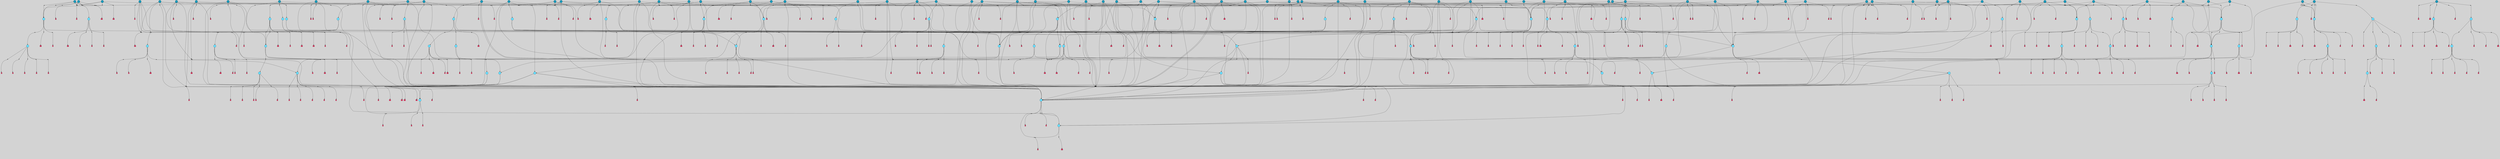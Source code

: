 // File exported with GEGELATI v1.3.1
// On the 2024-04-08 17:43:03
// With the File::TPGGraphDotExporter
digraph{
	graph[pad = "0.212, 0.055" bgcolor = lightgray]
	node[shape=circle style = filled label = ""]
		T4 [fillcolor="#66ddff"]
		T7 [fillcolor="#66ddff"]
		T9 [fillcolor="#66ddff"]
		T24 [fillcolor="#66ddff"]
		T27 [fillcolor="#66ddff"]
		T54 [fillcolor="#66ddff"]
		T96 [fillcolor="#66ddff"]
		T111 [fillcolor="#66ddff"]
		T129 [fillcolor="#66ddff"]
		T159 [fillcolor="#66ddff"]
		T195 [fillcolor="#66ddff"]
		T212 [fillcolor="#66ddff"]
		T242 [fillcolor="#66ddff"]
		T318 [fillcolor="#66ddff"]
		T323 [fillcolor="#66ddff"]
		T324 [fillcolor="#66ddff"]
		T325 [fillcolor="#66ddff"]
		T326 [fillcolor="#1199bb"]
		T327 [fillcolor="#66ddff"]
		T328 [fillcolor="#66ddff"]
		T329 [fillcolor="#66ddff"]
		T330 [fillcolor="#66ddff"]
		T404 [fillcolor="#66ddff"]
		T410 [fillcolor="#66ddff"]
		T434 [fillcolor="#66ddff"]
		T469 [fillcolor="#66ddff"]
		T505 [fillcolor="#66ddff"]
		T534 [fillcolor="#1199bb"]
		T552 [fillcolor="#66ddff"]
		T589 [fillcolor="#1199bb"]
		T605 [fillcolor="#66ddff"]
		T650 [fillcolor="#1199bb"]
		T651 [fillcolor="#66ddff"]
		T652 [fillcolor="#66ddff"]
		T653 [fillcolor="#66ddff"]
		T655 [fillcolor="#1199bb"]
		T662 [fillcolor="#1199bb"]
		T666 [fillcolor="#66ddff"]
		T672 [fillcolor="#1199bb"]
		T693 [fillcolor="#1199bb"]
		T697 [fillcolor="#1199bb"]
		T701 [fillcolor="#66ddff"]
		T703 [fillcolor="#1199bb"]
		T713 [fillcolor="#66ddff"]
		T721 [fillcolor="#1199bb"]
		T724 [fillcolor="#1199bb"]
		T725 [fillcolor="#66ddff"]
		T726 [fillcolor="#66ddff"]
		T727 [fillcolor="#66ddff"]
		T728 [fillcolor="#1199bb"]
		T729 [fillcolor="#66ddff"]
		T730 [fillcolor="#66ddff"]
		T731 [fillcolor="#66ddff"]
		T744 [fillcolor="#1199bb"]
		T754 [fillcolor="#1199bb"]
		T766 [fillcolor="#1199bb"]
		T785 [fillcolor="#1199bb"]
		T787 [fillcolor="#66ddff"]
		T788 [fillcolor="#1199bb"]
		T789 [fillcolor="#1199bb"]
		T790 [fillcolor="#66ddff"]
		T791 [fillcolor="#66ddff"]
		T792 [fillcolor="#66ddff"]
		T793 [fillcolor="#1199bb"]
		T794 [fillcolor="#66ddff"]
		T795 [fillcolor="#66ddff"]
		T796 [fillcolor="#66ddff"]
		T797 [fillcolor="#1199bb"]
		T799 [fillcolor="#1199bb"]
		T802 [fillcolor="#1199bb"]
		T803 [fillcolor="#1199bb"]
		T804 [fillcolor="#1199bb"]
		T806 [fillcolor="#1199bb"]
		T808 [fillcolor="#1199bb"]
		T811 [fillcolor="#1199bb"]
		T813 [fillcolor="#1199bb"]
		T815 [fillcolor="#1199bb"]
		T819 [fillcolor="#1199bb"]
		T826 [fillcolor="#1199bb"]
		T829 [fillcolor="#66ddff"]
		T834 [fillcolor="#1199bb"]
		T841 [fillcolor="#1199bb"]
		T843 [fillcolor="#1199bb"]
		T845 [fillcolor="#66ddff"]
		T846 [fillcolor="#66ddff"]
		T847 [fillcolor="#1199bb"]
		T848 [fillcolor="#66ddff"]
		T849 [fillcolor="#66ddff"]
		T850 [fillcolor="#66ddff"]
		T786 [fillcolor="#66ddff"]
		T851 [fillcolor="#66ddff"]
		T852 [fillcolor="#1199bb"]
		T853 [fillcolor="#66ddff"]
		T854 [fillcolor="#66ddff"]
		T855 [fillcolor="#66ddff"]
		T856 [fillcolor="#66ddff"]
		T858 [fillcolor="#1199bb"]
		T859 [fillcolor="#1199bb"]
		T862 [fillcolor="#1199bb"]
		T867 [fillcolor="#1199bb"]
		T873 [fillcolor="#1199bb"]
		T875 [fillcolor="#1199bb"]
		T879 [fillcolor="#1199bb"]
		T881 [fillcolor="#1199bb"]
		T596 [fillcolor="#1199bb"]
		T889 [fillcolor="#66ddff"]
		T898 [fillcolor="#1199bb"]
		T903 [fillcolor="#1199bb"]
		T904 [fillcolor="#1199bb"]
		T906 [fillcolor="#1199bb"]
		T907 [fillcolor="#1199bb"]
		T909 [fillcolor="#1199bb"]
		T910 [fillcolor="#1199bb"]
		T911 [fillcolor="#1199bb"]
		T912 [fillcolor="#1199bb"]
		T913 [fillcolor="#1199bb"]
		T914 [fillcolor="#1199bb"]
		T915 [fillcolor="#1199bb"]
		T917 [fillcolor="#1199bb"]
		T918 [fillcolor="#1199bb"]
		T919 [fillcolor="#1199bb"]
		T920 [fillcolor="#66ddff"]
		T921 [fillcolor="#66ddff"]
		T922 [fillcolor="#1199bb"]
		T923 [fillcolor="#66ddff"]
		T924 [fillcolor="#66ddff"]
		T925 [fillcolor="#66ddff"]
		T926 [fillcolor="#66ddff"]
		T927 [fillcolor="#66ddff"]
		T928 [fillcolor="#66ddff"]
		T929 [fillcolor="#66ddff"]
		T930 [fillcolor="#66ddff"]
		T931 [fillcolor="#1199bb"]
		T932 [fillcolor="#66ddff"]
		T933 [fillcolor="#66ddff"]
		T934 [fillcolor="#1199bb"]
		T935 [fillcolor="#1199bb"]
		T936 [fillcolor="#1199bb"]
		T937 [fillcolor="#1199bb"]
		T938 [fillcolor="#1199bb"]
		T939 [fillcolor="#1199bb"]
		T940 [fillcolor="#1199bb"]
		T941 [fillcolor="#1199bb"]
		T942 [fillcolor="#1199bb"]
		T943 [fillcolor="#1199bb"]
		T944 [fillcolor="#1199bb"]
		T945 [fillcolor="#1199bb"]
		T946 [fillcolor="#1199bb"]
		T947 [fillcolor="#1199bb"]
		T948 [fillcolor="#1199bb"]
		T949 [fillcolor="#1199bb"]
		T950 [fillcolor="#1199bb"]
		P13547 [fillcolor="#cccccc" shape=point] //7|
		I13547 [shape=box style=invis label="0|2&2|4#2|6&#92;n5|3&0|6#0|1&#92;n4|7&2|6#0|5&#92;n7|6&0|7#0|5&#92;n10|7&2|2#1|1&#92;n"]
		P13547 -> I13547[style=invis]
		A9761 [fillcolor="#ff3366" shape=box margin=0.03 width=0 height=0 label="4"]
		T4 -> P13547 -> A9761
		P13548 [fillcolor="#cccccc" shape=point] //0|
		I13548 [shape=box style=invis label="2|5&0|1#0|6&#92;n6|1&2|2#2|7&#92;n8|0&0|3#1|4&#92;n4|3&2|5#2|4&#92;n8|1&2|4#0|0&#92;n6|6&0|1#2|6&#92;n11|7&2|4#2|5&#92;n6|2&2|4#0|2&#92;n8|5&2|4#2|4&#92;n2|1&2|1#2|2&#92;n2|7&2|5#2|6&#92;n9|7&0|5#0|4&#92;n1|2&0|5#2|6&#92;n4|2&2|3#2|7&#92;n3|3&2|1#0|2&#92;n"]
		P13548 -> I13548[style=invis]
		A9762 [fillcolor="#ff3366" shape=box margin=0.03 width=0 height=0 label="5"]
		T4 -> P13548 -> A9762
		P13549 [fillcolor="#cccccc" shape=point] //-3|
		I13549 [shape=box style=invis label="1|6&2|7#0|7&#92;n10|2&0|7#1|3&#92;n9|6&2|7#2|2&#92;n5|3&0|7#0|7&#92;n1|6&2|3#0|0&#92;n2|3&2|3#2|2&#92;n5|1&2|6#0|6&#92;n"]
		P13549 -> I13549[style=invis]
		A9763 [fillcolor="#ff3366" shape=box margin=0.03 width=0 height=0 label="7"]
		T7 -> P13549 -> A9763
		P13550 [fillcolor="#cccccc" shape=point] //5|
		I13550 [shape=box style=invis label="0|5&2|3#0|1&#92;n0|6&2|1#2|4&#92;n6|2&2|6#0|7&#92;n7|4&0|3#0|1&#92;n5|4&0|7#1|6&#92;n9|1&0|5#2|2&#92;n6|3&2|3#1|7&#92;n11|7&2|4#1|6&#92;n2|5&0|1#0|0&#92;n4|7&0|0#0|2&#92;n6|2&0|6#0|0&#92;n2|1&2|6#2|4&#92;n10|0&2|0#1|0&#92;n6|6&2|4#0|6&#92;n"]
		P13550 -> I13550[style=invis]
		A9764 [fillcolor="#ff3366" shape=box margin=0.03 width=0 height=0 label="8"]
		T7 -> P13550 -> A9764
		P13551 [fillcolor="#cccccc" shape=point] //-6|
		I13551 [shape=box style=invis label="11|1&0|7#2|0&#92;n10|4&0|1#1|0&#92;n4|3&2|4#2|1&#92;n0|5&2|0#0|0&#92;n6|1&0|0#0|3&#92;n8|2&2|0#0|4&#92;n11|4&2|0#1|6&#92;n7|0&2|6#2|3&#92;n5|3&2|6#2|0&#92;n2|0&2|0#0|4&#92;n"]
		P13551 -> I13551[style=invis]
		A9765 [fillcolor="#ff3366" shape=box margin=0.03 width=0 height=0 label="9"]
		T9 -> P13551 -> A9765
		P13552 [fillcolor="#cccccc" shape=point] //2|
		I13552 [shape=box style=invis label="6|3&2|7#1|4&#92;n8|6&0|0#2|5&#92;n2|1&0|2#0|3&#92;n8|7&0|6#0|4&#92;n2|1&2|0#0|1&#92;n0|0&2|2#2|3&#92;n6|6&0|7#2|1&#92;n6|1&0|7#2|6&#92;n5|4&2|7#0|4&#92;n0|3&0|4#2|0&#92;n11|0&2|0#2|5&#92;n4|5&2|5#2|4&#92;n5|7&0|6#0|4&#92;n9|7&2|5#0|3&#92;n5|4&2|1#0|3&#92;n5|3&0|1#1|7&#92;n0|4&0|3#2|5&#92;n"]
		P13552 -> I13552[style=invis]
		A9766 [fillcolor="#ff3366" shape=box margin=0.03 width=0 height=0 label="10"]
		T9 -> P13552 -> A9766
		P13553 [fillcolor="#cccccc" shape=point] //-3|
		I13553 [shape=box style=invis label="8|1&2|3#0|5&#92;n0|6&0|5#0|5&#92;n3|7&2|1#0|6&#92;n3|5&0|1#0|0&#92;n9|5&2|0#0|4&#92;n3|5&0|2#0|3&#92;n10|6&2|4#1|0&#92;n9|4&2|7#2|6&#92;n1|7&2|5#2|2&#92;n"]
		P13553 -> I13553[style=invis]
		A9767 [fillcolor="#ff3366" shape=box margin=0.03 width=0 height=0 label="5"]
		T4 -> P13553 -> A9767
		P13554 [fillcolor="#cccccc" shape=point] //1|
		I13554 [shape=box style=invis label="5|1&0|6#2|7&#92;n2|4&0|4#2|2&#92;n0|6&0|5#0|4&#92;n10|6&2|5#1|6&#92;n9|3&0|1#1|7&#92;n10|3&2|2#1|0&#92;n5|0&0|0#2|1&#92;n11|3&2|3#1|5&#92;n10|3&0|1#1|0&#92;n2|4&0|1#0|1&#92;n0|2&0|3#2|4&#92;n9|2&2|1#2|5&#92;n11|7&2|6#2|6&#92;n"]
		P13554 -> I13554[style=invis]
		T24 -> P13554 -> T7
		P13555 [fillcolor="#cccccc" shape=point] //5|
		I13555 [shape=box style=invis label="3|0&2|0#0|1&#92;n3|0&0|7#0|1&#92;n5|3&0|2#2|6&#92;n4|4&2|4#2|6&#92;n11|2&0|7#1|6&#92;n2|7&2|2#2|5&#92;n9|3&2|6#2|7&#92;n7|7&0|0#0|4&#92;n6|1&2|4#2|3&#92;n5|4&2|0#1|6&#92;n1|3&0|7#0|4&#92;n"]
		P13555 -> I13555[style=invis]
		A9768 [fillcolor="#ff3366" shape=box margin=0.03 width=0 height=0 label="7"]
		T24 -> P13555 -> A9768
		P13556 [fillcolor="#cccccc" shape=point] //-2|
		I13556 [shape=box style=invis label="4|1&0|4#0|3&#92;n4|2&0|5#2|0&#92;n5|5&2|6#0|5&#92;n1|4&0|1#0|2&#92;n6|3&2|7#1|5&#92;n0|4&2|0#0|3&#92;n8|5&2|5#1|2&#92;n10|7&2|7#1|1&#92;n3|4&0|0#2|1&#92;n3|6&2|5#2|5&#92;n8|3&0|1#0|7&#92;n10|0&2|7#1|3&#92;n4|1&2|4#0|1&#92;n9|3&2|0#0|4&#92;n3|6&2|0#0|4&#92;n1|2&0|6#2|1&#92;n4|0&2|1#2|2&#92;n"]
		P13556 -> I13556[style=invis]
		A9769 [fillcolor="#ff3366" shape=box margin=0.03 width=0 height=0 label="14"]
		T24 -> P13556 -> A9769
		P13557 [fillcolor="#cccccc" shape=point] //2|
		I13557 [shape=box style=invis label="9|1&2|3#0|1&#92;n5|2&2|0#2|4&#92;n3|6&2|5#2|7&#92;n7|0&2|5#0|4&#92;n1|2&0|3#0|5&#92;n7|3&2|7#0|0&#92;n"]
		P13557 -> I13557[style=invis]
		A9770 [fillcolor="#ff3366" shape=box margin=0.03 width=0 height=0 label="2"]
		T27 -> P13557 -> A9770
		P13558 [fillcolor="#cccccc" shape=point] //-6|
		I13558 [shape=box style=invis label="7|5&0|4#0|4&#92;n11|0&2|5#2|1&#92;n"]
		P13558 -> I13558[style=invis]
		A9771 [fillcolor="#ff3366" shape=box margin=0.03 width=0 height=0 label="3"]
		T27 -> P13558 -> A9771
		P13559 [fillcolor="#cccccc" shape=point] //3|
		I13559 [shape=box style=invis label="7|6&2|4#0|2&#92;n10|3&2|7#1|4&#92;n11|6&0|4#0|1&#92;n7|1&0|0#2|6&#92;n7|6&0|3#2|6&#92;n4|0&2|6#0|1&#92;n4|4&2|5#0|2&#92;n4|6&0|4#2|7&#92;n10|0&2|3#1|5&#92;n2|6&0|5#0|2&#92;n1|0&2|3#0|7&#92;n1|6&2|0#0|5&#92;n6|2&0|1#0|7&#92;n9|2&0|3#2|7&#92;n5|3&0|6#0|6&#92;n1|7&2|5#2|3&#92;n8|1&2|7#0|6&#92;n1|0&2|5#2|1&#92;n7|1&2|2#2|5&#92;n7|4&2|6#0|3&#92;n"]
		P13559 -> I13559[style=invis]
		A9772 [fillcolor="#ff3366" shape=box margin=0.03 width=0 height=0 label="4"]
		T27 -> P13559 -> A9772
		T27 -> P13548
		P13560 [fillcolor="#cccccc" shape=point] //0|
		I13560 [shape=box style=invis label="4|0&0|3#2|7&#92;n10|2&0|3#1|7&#92;n3|5&0|2#0|3&#92;n4|5&0|0#2|1&#92;n10|7&2|0#1|2&#92;n5|3&2|3#1|6&#92;n9|5&2|0#0|4&#92;n5|4&2|7#0|2&#92;n10|3&2|7#1|4&#92;n7|2&0|1#2|6&#92;n8|6&0|5#0|5&#92;n8|7&2|3#0|5&#92;n2|6&2|4#0|0&#92;n"]
		P13560 -> I13560[style=invis]
		A9773 [fillcolor="#ff3366" shape=box margin=0.03 width=0 height=0 label="5"]
		T27 -> P13560 -> A9773
		P13561 [fillcolor="#cccccc" shape=point] //8|
		I13561 [shape=box style=invis label="9|0&0|1#2|0&#92;n10|1&2|5#1|4&#92;n8|2&2|6#0|4&#92;n2|4&2|5#2|3&#92;n4|2&2|2#0|2&#92;n7|5&0|2#0|0&#92;n8|2&2|1#1|3&#92;n8|7&0|7#2|1&#92;n1|1&0|0#0|7&#92;n5|6&2|5#1|0&#92;n6|6&2|5#0|0&#92;n11|4&0|3#2|6&#92;n4|2&2|4#0|7&#92;n5|6&0|1#2|0&#92;n11|3&0|2#0|7&#92;n"]
		P13561 -> I13561[style=invis]
		A9774 [fillcolor="#ff3366" shape=box margin=0.03 width=0 height=0 label="6"]
		T54 -> P13561 -> A9774
		T54 -> P13555
		P13562 [fillcolor="#cccccc" shape=point] //-10|
		I13562 [shape=box style=invis label="3|6&0|0#0|4&#92;n4|1&2|4#0|1&#92;n5|1&0|1#0|4&#92;n5|5&2|6#0|5&#92;n6|5&0|6#0|3&#92;n11|1&2|0#0|1&#92;n0|7&2|0#0|3&#92;n1|2&0|6#0|1&#92;n8|0&0|4#2|0&#92;n0|4&0|7#2|7&#92;n7|0&2|7#1|3&#92;n3|1&0|5#2|5&#92;n5|1&0|4#0|3&#92;n2|2&0|2#0|0&#92;n8|3&0|1#0|7&#92;n3|0&0|3#0|5&#92;n7|2&0|5#2|0&#92;n6|3&2|7#1|5&#92;n4|7&2|7#2|1&#92;n"]
		P13562 -> I13562[style=invis]
		A9775 [fillcolor="#ff3366" shape=box margin=0.03 width=0 height=0 label="14"]
		T54 -> P13562 -> A9775
		T54 -> P13550
		P13563 [fillcolor="#cccccc" shape=point] //6|
		I13563 [shape=box style=invis label="0|5&2|3#0|1&#92;n0|6&2|1#2|4&#92;n9|1&0|5#2|2&#92;n7|4&0|3#0|1&#92;n5|4&0|7#1|6&#92;n2|5&0|1#0|0&#92;n6|3&2|3#1|7&#92;n11|7&2|4#1|6&#92;n6|2&2|6#0|1&#92;n4|7&0|0#0|2&#92;n6|2&0|6#0|0&#92;n9|1&2|6#2|4&#92;n10|0&2|0#1|0&#92;n6|6&2|4#0|6&#92;n"]
		P13563 -> I13563[style=invis]
		A9776 [fillcolor="#ff3366" shape=box margin=0.03 width=0 height=0 label="8"]
		T96 -> P13563 -> A9776
		P13564 [fillcolor="#cccccc" shape=point] //5|
		I13564 [shape=box style=invis label="10|4&0|1#1|0&#92;n4|3&2|4#2|1&#92;n2|0&2|0#0|4&#92;n6|1&0|0#0|3&#92;n8|2&2|0#0|4&#92;n0|0&0|0#0|0&#92;n11|4&2|0#1|6&#92;n7|0&2|6#2|3&#92;n5|3&2|6#2|0&#92;n0|0&2|0#0|0&#92;n"]
		P13564 -> I13564[style=invis]
		A9777 [fillcolor="#ff3366" shape=box margin=0.03 width=0 height=0 label="9"]
		T96 -> P13564 -> A9777
		P13565 [fillcolor="#cccccc" shape=point] //6|
		I13565 [shape=box style=invis label="6|1&2|6#1|7&#92;n10|7&2|0#1|5&#92;n9|4&0|1#2|2&#92;n8|6&0|0#1|0&#92;n"]
		P13565 -> I13565[style=invis]
		A9778 [fillcolor="#ff3366" shape=box margin=0.03 width=0 height=0 label="3"]
		T96 -> P13565 -> A9778
		P13566 [fillcolor="#cccccc" shape=point] //1|
		I13566 [shape=box style=invis label="5|4&0|7#1|6&#92;n0|6&2|1#2|4&#92;n7|4&0|3#0|1&#92;n0|5&2|3#0|1&#92;n9|1&0|5#2|2&#92;n6|3&2|3#1|7&#92;n11|7&2|4#1|6&#92;n2|5&0|1#0|0&#92;n7|5&2|3#1|1&#92;n4|7&0|0#0|2&#92;n6|2&0|6#0|0&#92;n2|1&2|6#2|4&#92;n10|0&2|7#1|0&#92;n6|6&2|4#0|6&#92;n"]
		P13566 -> I13566[style=invis]
		A9779 [fillcolor="#ff3366" shape=box margin=0.03 width=0 height=0 label="8"]
		T96 -> P13566 -> A9779
		T96 -> P13553
		P13567 [fillcolor="#cccccc" shape=point] //-5|
		I13567 [shape=box style=invis label="0|0&2|3#0|2&#92;n10|5&0|6#1|3&#92;n7|3&0|6#2|3&#92;n3|4&0|6#0|6&#92;n10|5&0|2#1|1&#92;n5|0&0|1#0|3&#92;n6|6&2|5#1|5&#92;n7|4&0|2#1|7&#92;n5|7&0|1#2|5&#92;n1|5&0|0#0|3&#92;n7|5&2|1#2|6&#92;n9|0&0|2#0|0&#92;n4|0&2|4#0|0&#92;n4|6&0|0#2|3&#92;n3|1&0|6#2|5&#92;n7|7&2|1#2|3&#92;n9|4&2|2#0|6&#92;n"]
		P13567 -> I13567[style=invis]
		T111 -> P13567 -> T9
		P13568 [fillcolor="#cccccc" shape=point] //7|
		I13568 [shape=box style=invis label="7|4&2|1#2|0&#92;n4|1&2|4#2|3&#92;n5|0&2|0#2|2&#92;n6|1&2|4#2|6&#92;n"]
		P13568 -> I13568[style=invis]
		A9780 [fillcolor="#ff3366" shape=box margin=0.03 width=0 height=0 label="9"]
		T111 -> P13568 -> A9780
		P13569 [fillcolor="#cccccc" shape=point] //2|
		I13569 [shape=box style=invis label="3|0&2|0#0|1&#92;n11|2&0|7#1|6&#92;n8|7&2|4#0|5&#92;n5|3&0|2#2|6&#92;n4|4&2|4#2|6&#92;n3|0&0|7#0|1&#92;n2|7&2|2#2|5&#92;n9|3&2|6#2|7&#92;n7|7&0|0#0|4&#92;n6|1&2|4#1|3&#92;n5|4&2|0#1|6&#92;n1|3&0|7#0|4&#92;n"]
		P13569 -> I13569[style=invis]
		A9781 [fillcolor="#ff3366" shape=box margin=0.03 width=0 height=0 label="7"]
		T111 -> P13569 -> A9781
		T111 -> P13551
		T129 -> P13561
		T129 -> P13555
		P13570 [fillcolor="#cccccc" shape=point] //10|
		I13570 [shape=box style=invis label="4|5&2|7#2|1&#92;n1|7&2|3#0|6&#92;n3|5&2|2#0|3&#92;n10|3&0|7#1|4&#92;n7|1&0|4#2|6&#92;n10|2&0|3#1|7&#92;n9|5&2|0#0|4&#92;n4|0&0|3#2|7&#92;n11|4&2|6#1|2&#92;n5|4&2|7#0|2&#92;n2|6&2|4#0|0&#92;n6|5&0|7#2|1&#92;n5|3&2|3#1|6&#92;n10|7&2|0#1|2&#92;n"]
		P13570 -> I13570[style=invis]
		A9782 [fillcolor="#ff3366" shape=box margin=0.03 width=0 height=0 label="5"]
		T129 -> P13570 -> A9782
		P13571 [fillcolor="#cccccc" shape=point] //5|
		I13571 [shape=box style=invis label="9|4&2|3#1|3&#92;n0|4&2|4#0|5&#92;n6|1&2|6#2|5&#92;n4|0&0|5#2|0&#92;n"]
		P13571 -> I13571[style=invis]
		A9783 [fillcolor="#ff3366" shape=box margin=0.03 width=0 height=0 label="7"]
		T129 -> P13571 -> A9783
		P13572 [fillcolor="#cccccc" shape=point] //6|
		I13572 [shape=box style=invis label="9|4&2|7#0|6&#92;n8|4&0|1#1|0&#92;n1|3&0|0#2|1&#92;n2|4&0|6#2|2&#92;n5|1&2|5#0|7&#92;n3|0&0|3#2|6&#92;n2|2&2|6#0|2&#92;n8|4&0|4#2|2&#92;n5|1&2|4#0|3&#92;n9|4&0|6#0|6&#92;n5|0&2|2#1|5&#92;n11|7&0|0#1|1&#92;n0|4&0|3#0|3&#92;n7|7&2|4#2|5&#92;n1|5&0|1#2|1&#92;n"]
		P13572 -> I13572[style=invis]
		A9784 [fillcolor="#ff3366" shape=box margin=0.03 width=0 height=0 label="1"]
		T129 -> P13572 -> A9784
		P13573 [fillcolor="#cccccc" shape=point] //7|
		I13573 [shape=box style=invis label="7|0&2|1#2|0&#92;n9|7&2|1#1|7&#92;n8|2&0|1#1|0&#92;n6|6&0|2#1|1&#92;n2|2&0|5#0|0&#92;n5|7&0|0#2|1&#92;n5|1&2|5#1|5&#92;n4|7&2|4#2|3&#92;n10|5&2|2#1|5&#92;n1|3&2|2#2|0&#92;n10|2&2|6#1|5&#92;n"]
		P13573 -> I13573[style=invis]
		A9785 [fillcolor="#ff3366" shape=box margin=0.03 width=0 height=0 label="1"]
		T159 -> P13573 -> A9785
		P13574 [fillcolor="#cccccc" shape=point] //7|
		I13574 [shape=box style=invis label="7|4&2|7#0|4&#92;n4|6&0|1#2|5&#92;n2|1&2|3#0|0&#92;n4|3&2|0#0|1&#92;n0|0&2|7#2|7&#92;n7|7&0|5#2|3&#92;n5|0&2|1#2|2&#92;n10|0&0|4#1|2&#92;n4|4&0|7#0|0&#92;n6|7&0|2#0|1&#92;n1|4&2|5#0|4&#92;n"]
		P13574 -> I13574[style=invis]
		A9786 [fillcolor="#ff3366" shape=box margin=0.03 width=0 height=0 label="0"]
		T159 -> P13574 -> A9786
		P13575 [fillcolor="#cccccc" shape=point] //5|
		I13575 [shape=box style=invis label="0|5&2|3#0|1&#92;n0|6&2|1#2|4&#92;n6|2&2|6#0|7&#92;n9|0&2|7#1|1&#92;n7|4&0|3#0|1&#92;n11|7&2|4#1|6&#92;n9|1&0|5#2|2&#92;n5|4&0|7#1|6&#92;n2|5&0|1#0|0&#92;n4|7&0|0#0|2&#92;n6|2&0|6#0|0&#92;n2|1&2|6#2|4&#92;n10|0&0|0#1|0&#92;n6|6&2|4#0|6&#92;n"]
		P13575 -> I13575[style=invis]
		T159 -> P13575 -> T129
		P13576 [fillcolor="#cccccc" shape=point] //5|
		I13576 [shape=box style=invis label="3|0&2|0#2|1&#92;n3|0&0|7#0|1&#92;n5|3&0|2#2|6&#92;n4|4&2|4#2|6&#92;n5|4&2|0#1|6&#92;n2|7&2|2#2|5&#92;n1|3&0|7#0|4&#92;n11|6&2|2#0|7&#92;n7|7&0|0#0|4&#92;n6|1&2|4#2|3&#92;n11|0&0|7#1|6&#92;n9|3&2|6#2|7&#92;n"]
		P13576 -> I13576[style=invis]
		A9787 [fillcolor="#ff3366" shape=box margin=0.03 width=0 height=0 label="7"]
		T195 -> P13576 -> A9787
		P13577 [fillcolor="#cccccc" shape=point] //4|
		I13577 [shape=box style=invis label="7|1&0|6#0|1&#92;n6|7&2|7#1|7&#92;n10|1&2|1#1|1&#92;n9|6&2|2#1|4&#92;n4|7&0|4#2|2&#92;n9|6&0|5#1|1&#92;n10|0&2|6#1|6&#92;n5|1&0|1#2|3&#92;n10|1&0|5#1|0&#92;n3|4&2|3#0|0&#92;n8|2&0|5#2|4&#92;n1|6&2|0#0|0&#92;n2|3&0|1#2|6&#92;n5|2&2|2#1|6&#92;n2|2&0|1#2|1&#92;n3|1&2|7#0|3&#92;n6|7&2|3#0|4&#92;n"]
		P13577 -> I13577[style=invis]
		A9788 [fillcolor="#ff3366" shape=box margin=0.03 width=0 height=0 label="10"]
		T195 -> P13577 -> A9788
		P13578 [fillcolor="#cccccc" shape=point] //-4|
		I13578 [shape=box style=invis label="0|4&0|0#2|7&#92;n8|5&2|4#2|4&#92;n4|3&2|5#2|4&#92;n11|7&2|2#2|5&#92;n6|5&2|2#2|7&#92;n3|2&0|7#0|7&#92;n3|3&2|1#0|3&#92;n2|6&0|3#2|5&#92;n0|1&2|6#2|2&#92;n8|2&0|0#1|6&#92;n0|7&0|5#0|4&#92;n9|5&0|3#2|7&#92;n2|7&2|5#2|6&#92;n9|0&2|0#0|1&#92;n1|2&2|4#0|2&#92;n"]
		P13578 -> I13578[style=invis]
		T195 -> P13578 -> T27
		T195 -> P13574
		P13579 [fillcolor="#cccccc" shape=point] //6|
		I13579 [shape=box style=invis label="9|4&2|7#0|6&#92;n8|4&0|1#1|0&#92;n1|3&0|0#2|1&#92;n2|4&0|6#2|2&#92;n5|1&2|5#0|7&#92;n3|0&0|3#2|6&#92;n2|2&2|6#0|2&#92;n8|4&0|4#2|2&#92;n5|1&2|4#0|3&#92;n9|4&0|6#0|6&#92;n5|0&2|2#1|5&#92;n11|7&0|0#1|1&#92;n0|4&0|3#0|3&#92;n7|7&2|4#2|5&#92;n1|5&0|1#2|1&#92;n"]
		P13579 -> I13579[style=invis]
		A9789 [fillcolor="#ff3366" shape=box margin=0.03 width=0 height=0 label="1"]
		T212 -> P13579 -> A9789
		P13580 [fillcolor="#cccccc" shape=point] //5|
		I13580 [shape=box style=invis label="9|4&2|3#1|3&#92;n0|4&2|4#0|5&#92;n6|1&2|6#2|5&#92;n4|0&0|5#2|0&#92;n"]
		P13580 -> I13580[style=invis]
		A9790 [fillcolor="#ff3366" shape=box margin=0.03 width=0 height=0 label="7"]
		T212 -> P13580 -> A9790
		P13581 [fillcolor="#cccccc" shape=point] //5|
		I13581 [shape=box style=invis label="3|0&2|0#0|1&#92;n3|0&0|7#0|1&#92;n5|3&0|2#2|6&#92;n4|4&2|4#2|6&#92;n11|2&0|7#1|6&#92;n2|7&2|2#2|5&#92;n9|3&2|6#2|7&#92;n7|7&0|0#0|4&#92;n6|1&2|4#2|3&#92;n5|4&2|0#1|6&#92;n1|3&0|7#0|4&#92;n"]
		P13581 -> I13581[style=invis]
		A9791 [fillcolor="#ff3366" shape=box margin=0.03 width=0 height=0 label="7"]
		T212 -> P13581 -> A9791
		P13582 [fillcolor="#cccccc" shape=point] //8|
		I13582 [shape=box style=invis label="9|0&0|1#2|0&#92;n10|1&2|5#1|4&#92;n8|2&2|6#0|4&#92;n2|4&2|5#2|3&#92;n4|2&2|2#0|2&#92;n7|5&0|2#0|0&#92;n8|2&2|1#1|3&#92;n8|7&0|7#2|1&#92;n1|1&0|0#0|7&#92;n5|6&2|5#1|0&#92;n6|6&2|5#0|0&#92;n11|4&0|3#2|6&#92;n4|2&2|4#0|7&#92;n5|6&0|1#2|0&#92;n11|3&0|2#0|7&#92;n"]
		P13582 -> I13582[style=invis]
		A9792 [fillcolor="#ff3366" shape=box margin=0.03 width=0 height=0 label="6"]
		T212 -> P13582 -> A9792
		P13583 [fillcolor="#cccccc" shape=point] //10|
		I13583 [shape=box style=invis label="4|5&2|7#2|1&#92;n1|7&2|3#0|6&#92;n3|5&2|2#0|3&#92;n10|3&0|7#1|4&#92;n7|1&0|4#2|6&#92;n10|2&0|3#1|7&#92;n9|5&2|0#0|4&#92;n4|0&0|3#2|7&#92;n11|4&2|6#1|2&#92;n5|4&2|7#0|2&#92;n2|6&2|4#0|0&#92;n6|5&0|7#2|1&#92;n5|3&2|3#1|6&#92;n10|7&2|0#1|2&#92;n"]
		P13583 -> I13583[style=invis]
		A9793 [fillcolor="#ff3366" shape=box margin=0.03 width=0 height=0 label="5"]
		T212 -> P13583 -> A9793
		P13584 [fillcolor="#cccccc" shape=point] //5|
		I13584 [shape=box style=invis label="1|6&2|7#0|7&#92;n9|2&2|7#2|2&#92;n10|2&0|7#1|3&#92;n5|3&0|7#0|7&#92;n7|0&2|7#2|2&#92;n1|6&2|3#0|0&#92;n2|3&2|3#2|2&#92;n"]
		P13584 -> I13584[style=invis]
		A9794 [fillcolor="#ff3366" shape=box margin=0.03 width=0 height=0 label="7"]
		T242 -> P13584 -> A9794
		P13585 [fillcolor="#cccccc" shape=point] //-8|
		I13585 [shape=box style=invis label="7|5&0|2#2|1&#92;n1|0&2|6#0|0&#92;n7|1&2|6#1|1&#92;n8|7&0|3#1|6&#92;n3|7&2|3#2|4&#92;n"]
		P13585 -> I13585[style=invis]
		A9795 [fillcolor="#ff3366" shape=box margin=0.03 width=0 height=0 label="2"]
		T242 -> P13585 -> A9795
		P13586 [fillcolor="#cccccc" shape=point] //-3|
		I13586 [shape=box style=invis label="1|1&2|1#0|1&#92;n1|4&0|0#2|4&#92;n11|0&2|3#0|2&#92;n11|6&0|4#0|1&#92;n5|2&0|6#1|5&#92;n3|7&2|6#2|7&#92;n7|7&0|1#2|1&#92;n9|5&2|2#2|0&#92;n6|5&2|6#1|4&#92;n0|7&0|5#2|4&#92;n8|1&0|0#2|3&#92;n0|5&0|3#0|5&#92;n2|0&2|4#0|5&#92;n7|5&2|7#1|3&#92;n8|3&0|0#1|2&#92;n"]
		P13586 -> I13586[style=invis]
		A9796 [fillcolor="#ff3366" shape=box margin=0.03 width=0 height=0 label="1"]
		T242 -> P13586 -> A9796
		P13587 [fillcolor="#cccccc" shape=point] //5|
		I13587 [shape=box style=invis label="11|7&2|0#1|7&#92;n1|5&2|4#2|4&#92;n4|3&0|1#0|5&#92;n1|6&0|0#0|4&#92;n8|6&2|4#0|0&#92;n4|0&2|0#0|5&#92;n10|4&2|0#1|0&#92;n4|4&0|5#0|1&#92;n0|7&2|1#0|5&#92;n0|6&2|3#2|0&#92;n9|6&2|5#1|3&#92;n"]
		P13587 -> I13587[style=invis]
		T318 -> P13587 -> T195
		P13588 [fillcolor="#cccccc" shape=point] //-9|
		I13588 [shape=box style=invis label="4|7&2|6#0|5&#92;n11|3&0|2#2|6&#92;n10|2&2|4#1|6&#92;n3|0&2|6#2|7&#92;n4|3&0|5#0|7&#92;n2|3&0|7#0|7&#92;n10|6&0|7#1|5&#92;n10|1&2|2#1|1&#92;n1|7&0|3#2|6&#92;n"]
		P13588 -> I13588[style=invis]
		A9797 [fillcolor="#ff3366" shape=box margin=0.03 width=0 height=0 label="4"]
		T318 -> P13588 -> A9797
		P13589 [fillcolor="#cccccc" shape=point] //7|
		I13589 [shape=box style=invis label="7|2&0|4#1|3&#92;n7|7&0|0#0|4&#92;n4|4&2|4#2|6&#92;n2|3&2|2#2|5&#92;n8|0&0|2#2|1&#92;n9|3&2|6#2|7&#92;n6|4&2|4#2|3&#92;n3|3&2|0#0|1&#92;n6|4&2|0#1|6&#92;n5|3&0|7#0|4&#92;n"]
		P13589 -> I13589[style=invis]
		A9798 [fillcolor="#ff3366" shape=box margin=0.03 width=0 height=0 label="7"]
		T318 -> P13589 -> A9798
		P13590 [fillcolor="#cccccc" shape=point] //-6|
		I13590 [shape=box style=invis label="9|0&2|0#0|1&#92;n3|2&0|2#0|3&#92;n5|4&0|5#1|7&#92;n2|1&0|4#0|3&#92;n9|2&2|0#2|4&#92;n7|6&0|4#0|2&#92;n2|3&0|6#2|6&#92;n1|2&0|3#2|0&#92;n"]
		P13590 -> I13590[style=invis]
		T318 -> P13590 -> T54
		P13591 [fillcolor="#cccccc" shape=point] //-2|
		I13591 [shape=box style=invis label="1|3&0|2#0|7&#92;n6|1&0|7#0|0&#92;n6|1&2|4#1|7&#92;n3|0&2|3#0|3&#92;n0|2&0|7#2|6&#92;n"]
		P13591 -> I13591[style=invis]
		T318 -> P13591 -> T195
		P13592 [fillcolor="#cccccc" shape=point] //-9|
		I13592 [shape=box style=invis label="2|0&2|0#2|1&#92;n4|4&2|4#2|6&#92;n9|1&0|3#1|7&#92;n5|3&0|2#2|6&#92;n2|7&2|2#2|5&#92;n5|4&2|0#1|6&#92;n3|0&0|7#0|1&#92;n1|3&0|7#0|4&#92;n11|6&2|2#0|7&#92;n7|7&0|0#0|4&#92;n11|0&0|7#1|6&#92;n9|3&2|6#2|7&#92;n"]
		P13592 -> I13592[style=invis]
		A9799 [fillcolor="#ff3366" shape=box margin=0.03 width=0 height=0 label="7"]
		T323 -> P13592 -> A9799
		P13593 [fillcolor="#cccccc" shape=point] //-4|
		I13593 [shape=box style=invis label="4|1&0|4#2|6&#92;n1|2&2|2#2|0&#92;n1|2&2|0#0|6&#92;n8|4&2|3#2|5&#92;n5|5&2|1#1|0&#92;n"]
		P13593 -> I13593[style=invis]
		A9800 [fillcolor="#ff3366" shape=box margin=0.03 width=0 height=0 label="12"]
		T324 -> P13593 -> A9800
		P13594 [fillcolor="#cccccc" shape=point] //8|
		I13594 [shape=box style=invis label="9|7&0|5#2|5&#92;n3|3&2|3#0|2&#92;n9|5&2|2#1|0&#92;n2|3&0|6#0|3&#92;n4|4&2|5#2|7&#92;n11|3&2|0#1|5&#92;n6|6&2|1#2|2&#92;n4|6&0|1#2|2&#92;n2|5&2|7#2|2&#92;n7|7&2|2#2|3&#92;n6|5&0|3#2|6&#92;n6|7&0|6#0|2&#92;n"]
		P13594 -> I13594[style=invis]
		A9801 [fillcolor="#ff3366" shape=box margin=0.03 width=0 height=0 label="14"]
		T323 -> P13594 -> A9801
		P13595 [fillcolor="#cccccc" shape=point] //-8|
		I13595 [shape=box style=invis label="7|5&0|4#2|4&#92;n"]
		P13595 -> I13595[style=invis]
		A9802 [fillcolor="#ff3366" shape=box margin=0.03 width=0 height=0 label="3"]
		T323 -> P13595 -> A9802
		P13596 [fillcolor="#cccccc" shape=point] //4|
		I13596 [shape=box style=invis label="4|3&0|6#0|3&#92;n5|7&2|3#2|2&#92;n5|6&0|7#1|2&#92;n1|4&2|6#0|3&#92;n8|4&2|1#2|5&#92;n9|5&2|4#1|4&#92;n2|4&0|5#0|7&#92;n10|0&0|6#1|3&#92;n3|0&0|6#0|2&#92;n2|7&2|7#2|6&#92;n5|2&0|5#1|5&#92;n10|4&2|5#1|7&#92;n4|0&0|4#2|4&#92;n11|1&0|4#2|6&#92;n10|6&2|0#1|4&#92;n9|7&0|3#1|4&#92;n4|5&2|7#0|6&#92;n11|5&2|6#2|3&#92;n0|3&0|5#0|1&#92;n"]
		P13596 -> I13596[style=invis]
		A9803 [fillcolor="#ff3366" shape=box margin=0.03 width=0 height=0 label="13"]
		T323 -> P13596 -> A9803
		P13597 [fillcolor="#cccccc" shape=point] //-3|
		I13597 [shape=box style=invis label="4|5&0|0#0|0&#92;n4|7&0|0#0|2&#92;n0|6&2|1#2|4&#92;n9|1&0|5#2|2&#92;n10|0&2|0#1|0&#92;n6|6&2|4#0|6&#92;n2|5&0|1#0|0&#92;n6|3&2|3#1|7&#92;n11|7&2|4#1|6&#92;n6|2&2|6#0|1&#92;n6|2&0|0#0|0&#92;n9|1&2|6#2|4&#92;n10|4&0|3#1|1&#92;n5|4&2|7#1|6&#92;n"]
		P13597 -> I13597[style=invis]
		T326 -> P13597 -> T323
		P13598 [fillcolor="#cccccc" shape=point] //2|
		I13598 [shape=box style=invis label="4|1&0|4#2|6&#92;n5|5&2|1#1|0&#92;n1|0&2|0#0|6&#92;n8|4&2|3#2|5&#92;n"]
		P13598 -> I13598[style=invis]
		T323 -> P13598 -> T324
		P13599 [fillcolor="#cccccc" shape=point] //5|
		I13599 [shape=box style=invis label="0|5&2|3#0|1&#92;n0|6&2|1#2|4&#92;n6|2&2|6#0|7&#92;n7|4&0|3#0|1&#92;n5|4&0|7#1|6&#92;n9|1&0|5#2|2&#92;n6|3&2|3#1|7&#92;n11|7&2|4#1|6&#92;n2|5&0|1#0|0&#92;n4|7&0|0#0|2&#92;n6|2&0|6#0|0&#92;n2|1&2|6#2|4&#92;n10|0&2|0#1|0&#92;n6|6&2|4#0|6&#92;n"]
		P13599 -> I13599[style=invis]
		A9804 [fillcolor="#ff3366" shape=box margin=0.03 width=0 height=0 label="8"]
		T325 -> P13599 -> A9804
		P13600 [fillcolor="#cccccc" shape=point] //-3|
		I13600 [shape=box style=invis label="1|6&2|7#0|7&#92;n10|2&0|7#1|3&#92;n9|6&2|7#2|2&#92;n5|3&0|7#0|7&#92;n1|6&2|3#0|0&#92;n2|3&2|3#2|2&#92;n5|1&2|6#0|6&#92;n"]
		P13600 -> I13600[style=invis]
		A9805 [fillcolor="#ff3366" shape=box margin=0.03 width=0 height=0 label="7"]
		T325 -> P13600 -> A9805
		P13601 [fillcolor="#cccccc" shape=point] //1|
		I13601 [shape=box style=invis label="0|4&0|1#0|1&#92;n10|5&2|5#1|6&#92;n7|7&2|5#2|2&#92;n9|5&0|7#2|7&#92;n8|4&0|3#2|7&#92;n11|0&2|3#0|5&#92;n7|0&0|0#0|1&#92;n4|2&0|4#0|5&#92;n5|1&0|6#2|7&#92;n11|3&0|7#1|3&#92;n"]
		P13601 -> I13601[style=invis]
		T326 -> P13601 -> T325
		P13602 [fillcolor="#cccccc" shape=point] //6|
		I13602 [shape=box style=invis label="3|0&2|7#2|2&#92;n3|2&0|4#2|5&#92;n5|1&0|2#1|0&#92;n8|7&0|1#2|0&#92;n8|5&0|3#0|6&#92;n0|2&0|2#2|3&#92;n1|5&2|5#0|5&#92;n5|6&0|6#0|7&#92;n6|7&0|0#2|6&#92;n1|2&2|3#0|0&#92;n7|7&2|3#0|4&#92;n0|7&2|7#0|6&#92;n1|0&2|2#2|7&#92;n4|4&0|1#0|0&#92;n"]
		P13602 -> I13602[style=invis]
		A9806 [fillcolor="#ff3366" shape=box margin=0.03 width=0 height=0 label="11"]
		T324 -> P13602 -> A9806
		P13603 [fillcolor="#cccccc" shape=point] //4|
		I13603 [shape=box style=invis label="4|3&0|6#0|3&#92;n5|7&2|3#2|2&#92;n5|6&0|7#1|2&#92;n1|4&2|6#0|3&#92;n8|4&2|1#2|5&#92;n9|5&2|4#1|4&#92;n2|4&0|5#0|7&#92;n10|0&0|6#1|3&#92;n3|0&0|6#0|2&#92;n2|7&2|7#2|6&#92;n5|2&0|5#1|5&#92;n10|4&2|5#1|7&#92;n4|0&0|4#2|4&#92;n11|1&0|4#2|6&#92;n10|6&2|0#1|4&#92;n9|7&0|3#1|4&#92;n4|5&2|7#0|6&#92;n11|5&2|6#2|3&#92;n0|3&0|5#0|1&#92;n"]
		P13603 -> I13603[style=invis]
		A9807 [fillcolor="#ff3366" shape=box margin=0.03 width=0 height=0 label="13"]
		T326 -> P13603 -> A9807
		P13604 [fillcolor="#cccccc" shape=point] //-4|
		I13604 [shape=box style=invis label="4|1&0|4#2|6&#92;n1|2&2|2#2|0&#92;n1|2&2|0#0|6&#92;n8|4&2|3#2|5&#92;n5|5&2|1#1|0&#92;n"]
		P13604 -> I13604[style=invis]
		A9808 [fillcolor="#ff3366" shape=box margin=0.03 width=0 height=0 label="12"]
		T327 -> P13604 -> A9808
		P13605 [fillcolor="#cccccc" shape=point] //-9|
		I13605 [shape=box style=invis label="2|0&2|0#2|1&#92;n4|4&2|4#2|6&#92;n9|1&0|3#1|7&#92;n5|3&0|2#2|6&#92;n2|7&2|2#2|5&#92;n5|4&2|0#1|6&#92;n3|0&0|7#0|1&#92;n1|3&0|7#0|4&#92;n11|6&2|2#0|7&#92;n7|7&0|0#0|4&#92;n11|0&0|7#1|6&#92;n9|3&2|6#2|7&#92;n"]
		P13605 -> I13605[style=invis]
		A9809 [fillcolor="#ff3366" shape=box margin=0.03 width=0 height=0 label="7"]
		T328 -> P13605 -> A9809
		P13606 [fillcolor="#cccccc" shape=point] //6|
		I13606 [shape=box style=invis label="3|0&2|7#2|2&#92;n3|2&0|4#2|5&#92;n5|1&0|2#1|0&#92;n8|7&0|1#2|0&#92;n8|5&0|3#0|6&#92;n0|2&0|2#2|3&#92;n1|5&2|5#0|5&#92;n5|6&0|6#0|7&#92;n6|7&0|0#2|6&#92;n1|2&2|3#0|0&#92;n7|7&2|3#0|4&#92;n0|7&2|7#0|6&#92;n1|0&2|2#2|7&#92;n4|4&0|1#0|0&#92;n"]
		P13606 -> I13606[style=invis]
		A9810 [fillcolor="#ff3366" shape=box margin=0.03 width=0 height=0 label="11"]
		T327 -> P13606 -> A9810
		P13607 [fillcolor="#cccccc" shape=point] //2|
		I13607 [shape=box style=invis label="4|1&0|4#2|6&#92;n5|5&2|1#1|0&#92;n1|0&2|0#0|6&#92;n8|4&2|3#2|5&#92;n"]
		P13607 -> I13607[style=invis]
		T328 -> P13607 -> T327
		P13608 [fillcolor="#cccccc" shape=point] //-3|
		I13608 [shape=box style=invis label="4|5&0|0#0|0&#92;n4|7&0|0#0|2&#92;n0|6&2|1#2|4&#92;n9|1&0|5#2|2&#92;n10|0&2|0#1|0&#92;n6|6&2|4#0|6&#92;n2|5&0|1#0|0&#92;n6|3&2|3#1|7&#92;n11|7&2|4#1|6&#92;n6|2&2|6#0|1&#92;n6|2&0|0#0|0&#92;n9|1&2|6#2|4&#92;n10|4&0|3#1|1&#92;n5|4&2|7#1|6&#92;n"]
		P13608 -> I13608[style=invis]
		T330 -> P13608 -> T328
		P13609 [fillcolor="#cccccc" shape=point] //5|
		I13609 [shape=box style=invis label="0|5&2|3#0|1&#92;n0|6&2|1#2|4&#92;n6|2&2|6#0|7&#92;n7|4&0|3#0|1&#92;n5|4&0|7#1|6&#92;n9|1&0|5#2|2&#92;n6|3&2|3#1|7&#92;n11|7&2|4#1|6&#92;n2|5&0|1#0|0&#92;n4|7&0|0#0|2&#92;n6|2&0|6#0|0&#92;n2|1&2|6#2|4&#92;n10|0&2|0#1|0&#92;n6|6&2|4#0|6&#92;n"]
		P13609 -> I13609[style=invis]
		A9811 [fillcolor="#ff3366" shape=box margin=0.03 width=0 height=0 label="8"]
		T329 -> P13609 -> A9811
		P13610 [fillcolor="#cccccc" shape=point] //8|
		I13610 [shape=box style=invis label="9|7&0|5#2|5&#92;n3|3&2|3#0|2&#92;n9|5&2|2#1|0&#92;n2|3&0|6#0|3&#92;n4|4&2|5#2|7&#92;n11|3&2|0#1|5&#92;n6|6&2|1#2|2&#92;n4|6&0|1#2|2&#92;n2|5&2|7#2|2&#92;n7|7&2|2#2|3&#92;n6|5&0|3#2|6&#92;n6|7&0|6#0|2&#92;n"]
		P13610 -> I13610[style=invis]
		A9812 [fillcolor="#ff3366" shape=box margin=0.03 width=0 height=0 label="14"]
		T328 -> P13610 -> A9812
		P13611 [fillcolor="#cccccc" shape=point] //-3|
		I13611 [shape=box style=invis label="1|6&2|7#0|7&#92;n10|2&0|7#1|3&#92;n9|6&2|7#2|2&#92;n5|3&0|7#0|7&#92;n1|6&2|3#0|0&#92;n2|3&2|3#2|2&#92;n5|1&2|6#0|6&#92;n"]
		P13611 -> I13611[style=invis]
		A9813 [fillcolor="#ff3366" shape=box margin=0.03 width=0 height=0 label="7"]
		T329 -> P13611 -> A9813
		P13612 [fillcolor="#cccccc" shape=point] //-8|
		I13612 [shape=box style=invis label="7|5&0|4#2|4&#92;n"]
		P13612 -> I13612[style=invis]
		A9814 [fillcolor="#ff3366" shape=box margin=0.03 width=0 height=0 label="3"]
		T328 -> P13612 -> A9814
		P13613 [fillcolor="#cccccc" shape=point] //4|
		I13613 [shape=box style=invis label="4|3&0|6#0|3&#92;n5|7&2|3#2|2&#92;n5|6&0|7#1|2&#92;n1|4&2|6#0|3&#92;n8|4&2|1#2|5&#92;n9|5&2|4#1|4&#92;n2|4&0|5#0|7&#92;n10|0&0|6#1|3&#92;n3|0&0|6#0|2&#92;n2|7&2|7#2|6&#92;n5|2&0|5#1|5&#92;n10|4&2|5#1|7&#92;n4|0&0|4#2|4&#92;n11|1&0|4#2|6&#92;n10|6&2|0#1|4&#92;n9|7&0|3#1|4&#92;n4|5&2|7#0|6&#92;n11|5&2|6#2|3&#92;n0|3&0|5#0|1&#92;n"]
		P13613 -> I13613[style=invis]
		A9815 [fillcolor="#ff3366" shape=box margin=0.03 width=0 height=0 label="13"]
		T328 -> P13613 -> A9815
		P13614 [fillcolor="#cccccc" shape=point] //1|
		I13614 [shape=box style=invis label="0|4&0|1#0|1&#92;n10|5&2|5#1|6&#92;n7|7&2|5#2|2&#92;n9|5&0|7#2|7&#92;n8|4&0|3#2|7&#92;n11|0&2|3#0|5&#92;n7|0&0|0#0|1&#92;n4|2&0|4#0|5&#92;n5|1&0|6#2|7&#92;n11|3&0|7#1|3&#92;n"]
		P13614 -> I13614[style=invis]
		T330 -> P13614 -> T329
		P13615 [fillcolor="#cccccc" shape=point] //4|
		I13615 [shape=box style=invis label="4|3&0|6#0|3&#92;n5|7&2|3#2|2&#92;n5|6&0|7#1|2&#92;n1|4&2|6#0|3&#92;n8|4&2|1#2|5&#92;n9|5&2|4#1|4&#92;n2|4&0|5#0|7&#92;n10|0&0|6#1|3&#92;n3|0&0|6#0|2&#92;n2|7&2|7#2|6&#92;n5|2&0|5#1|5&#92;n10|4&2|5#1|7&#92;n4|0&0|4#2|4&#92;n11|1&0|4#2|6&#92;n10|6&2|0#1|4&#92;n9|7&0|3#1|4&#92;n4|5&2|7#0|6&#92;n11|5&2|6#2|3&#92;n0|3&0|5#0|1&#92;n"]
		P13615 -> I13615[style=invis]
		A9816 [fillcolor="#ff3366" shape=box margin=0.03 width=0 height=0 label="13"]
		T330 -> P13615 -> A9816
		P13616 [fillcolor="#cccccc" shape=point] //-5|
		I13616 [shape=box style=invis label="5|6&2|2#2|3&#92;n10|0&0|3#1|5&#92;n3|0&0|1#0|7&#92;n11|1&2|0#1|1&#92;n2|3&0|7#0|7&#92;n9|6&0|7#1|1&#92;n5|7&0|1#0|7&#92;n10|2&2|4#1|6&#92;n11|2&0|2#2|6&#92;n6|4&2|1#0|0&#92;n"]
		P13616 -> I13616[style=invis]
		A9817 [fillcolor="#ff3366" shape=box margin=0.03 width=0 height=0 label="4"]
		T404 -> P13616 -> A9817
		P13617 [fillcolor="#cccccc" shape=point] //-5|
		I13617 [shape=box style=invis label="3|0&2|3#0|2&#92;n11|1&0|2#0|6&#92;n"]
		P13617 -> I13617[style=invis]
		T404 -> P13617 -> T111
		P13618 [fillcolor="#cccccc" shape=point] //4|
		I13618 [shape=box style=invis label="9|2&0|6#2|1&#92;n11|5&0|1#2|0&#92;n2|4&0|4#2|1&#92;n5|0&2|4#0|2&#92;n"]
		P13618 -> I13618[style=invis]
		A9818 [fillcolor="#ff3366" shape=box margin=0.03 width=0 height=0 label="3"]
		T404 -> P13618 -> A9818
		P13619 [fillcolor="#cccccc" shape=point] //3|
		I13619 [shape=box style=invis label="7|2&0|2#2|4&#92;n10|1&0|2#1|7&#92;n8|6&0|0#1|0&#92;n9|0&0|2#2|2&#92;n"]
		P13619 -> I13619[style=invis]
		A9819 [fillcolor="#ff3366" shape=box margin=0.03 width=0 height=0 label="3"]
		T404 -> P13619 -> A9819
		P13620 [fillcolor="#cccccc" shape=point] //-6|
		I13620 [shape=box style=invis label="11|1&0|7#2|0&#92;n7|0&2|6#2|3&#92;n0|5&2|0#0|0&#92;n6|1&0|0#0|3&#92;n8|2&2|0#0|4&#92;n11|4&2|0#1|6&#92;n10|4&0|1#1|0&#92;n5|3&2|6#2|0&#92;n10|0&2|0#1|4&#92;n"]
		P13620 -> I13620[style=invis]
		A9820 [fillcolor="#ff3366" shape=box margin=0.03 width=0 height=0 label="9"]
		T404 -> P13620 -> A9820
		P13621 [fillcolor="#cccccc" shape=point] //-3|
		I13621 [shape=box style=invis label="1|6&2|7#0|7&#92;n10|2&0|7#1|3&#92;n9|6&2|7#2|2&#92;n5|3&0|7#0|7&#92;n1|6&2|3#0|0&#92;n2|3&2|3#2|2&#92;n5|1&2|6#0|6&#92;n"]
		P13621 -> I13621[style=invis]
		A9821 [fillcolor="#ff3366" shape=box margin=0.03 width=0 height=0 label="7"]
		T410 -> P13621 -> A9821
		P13622 [fillcolor="#cccccc" shape=point] //5|
		I13622 [shape=box style=invis label="0|5&2|3#0|1&#92;n0|6&2|1#2|4&#92;n6|2&2|6#0|7&#92;n7|4&0|3#0|1&#92;n5|4&0|7#1|6&#92;n9|1&0|5#2|2&#92;n6|3&2|3#1|7&#92;n11|7&2|4#1|6&#92;n2|5&0|1#0|0&#92;n4|7&0|0#0|2&#92;n6|2&0|6#0|0&#92;n2|1&2|6#2|4&#92;n10|0&2|0#1|0&#92;n6|6&2|4#0|6&#92;n"]
		P13622 -> I13622[style=invis]
		A9822 [fillcolor="#ff3366" shape=box margin=0.03 width=0 height=0 label="8"]
		T410 -> P13622 -> A9822
		P13623 [fillcolor="#cccccc" shape=point] //-8|
		I13623 [shape=box style=invis label="7|5&0|4#2|4&#92;n"]
		P13623 -> I13623[style=invis]
		A9823 [fillcolor="#ff3366" shape=box margin=0.03 width=0 height=0 label="3"]
		T434 -> P13623 -> A9823
		P13624 [fillcolor="#cccccc" shape=point] //6|
		I13624 [shape=box style=invis label="5|5&2|4#1|6&#92;n4|4&2|4#0|3&#92;n11|3&0|2#1|0&#92;n1|6&0|2#2|1&#92;n10|6&2|1#1|2&#92;n4|1&0|0#0|6&#92;n1|0&2|4#0|1&#92;n3|3&2|2#0|5&#92;n0|4&0|3#0|7&#92;n10|5&2|4#1|1&#92;n0|4&0|7#0|2&#92;n8|6&0|2#2|4&#92;n10|3&0|0#1|7&#92;n9|2&2|3#0|7&#92;n9|7&0|6#2|2&#92;n3|2&0|5#0|1&#92;n2|4&2|7#0|5&#92;n"]
		P13624 -> I13624[style=invis]
		T434 -> P13624 -> T404
		P13625 [fillcolor="#cccccc" shape=point] //4|
		I13625 [shape=box style=invis label="7|1&0|3#1|7&#92;n10|6&2|1#1|6&#92;n8|0&0|1#0|3&#92;n5|2&0|6#0|5&#92;n"]
		P13625 -> I13625[style=invis]
		A9824 [fillcolor="#ff3366" shape=box margin=0.03 width=0 height=0 label="3"]
		T434 -> P13625 -> A9824
		P13626 [fillcolor="#cccccc" shape=point] //10|
		I13626 [shape=box style=invis label="9|6&0|1#2|4&#92;n10|5&0|2#1|6&#92;n2|6&2|7#2|1&#92;n7|4&2|5#2|0&#92;n2|4&2|4#0|1&#92;n8|6&2|5#2|3&#92;n8|0&2|7#2|1&#92;n"]
		P13626 -> I13626[style=invis]
		T469 -> P13626 -> T24
		P13627 [fillcolor="#cccccc" shape=point] //-10|
		I13627 [shape=box style=invis label="1|5&0|5#0|3&#92;n10|7&2|2#1|5&#92;n2|0&2|2#2|6&#92;n3|1&0|0#2|2&#92;n"]
		P13627 -> I13627[style=invis]
		T469 -> P13627 -> T434
		P13628 [fillcolor="#cccccc" shape=point] //9|
		I13628 [shape=box style=invis label="11|0&2|0#1|1&#92;n3|6&0|6#0|0&#92;n1|4&0|0#2|4&#92;n7|5&2|2#1|3&#92;n11|7&2|6#1|7&#92;n5|2&0|6#1|5&#92;n9|5&0|6#0|3&#92;n2|2&2|7#0|5&#92;n9|3&2|2#2|0&#92;n11|0&2|7#0|1&#92;n1|1&2|0#0|1&#92;n6|6&0|6#1|2&#92;n9|7&0|1#0|3&#92;n2|0&2|4#2|5&#92;n2|4&2|2#0|0&#92;n6|1&2|1#1|7&#92;n10|7&2|5#1|6&#92;n11|5&2|7#2|4&#92;n"]
		P13628 -> I13628[style=invis]
		A9825 [fillcolor="#ff3366" shape=box margin=0.03 width=0 height=0 label="1"]
		T469 -> P13628 -> A9825
		P13629 [fillcolor="#cccccc" shape=point] //9|
		I13629 [shape=box style=invis label="0|5&2|3#0|1&#92;n0|6&2|1#2|4&#92;n6|2&2|6#0|1&#92;n7|7&0|1#1|4&#92;n7|4&0|3#0|1&#92;n5|4&0|7#1|6&#92;n9|1&0|5#2|2&#92;n6|2&0|6#0|0&#92;n11|7&2|4#1|6&#92;n2|5&0|1#0|0&#92;n4|7&0|0#0|2&#92;n6|3&2|3#1|7&#92;n2|1&2|6#2|4&#92;n10|0&2|0#1|0&#92;n6|6&2|4#0|6&#92;n"]
		P13629 -> I13629[style=invis]
		A9826 [fillcolor="#ff3366" shape=box margin=0.03 width=0 height=0 label="8"]
		T469 -> P13629 -> A9826
		T469 -> P13554
		P13630 [fillcolor="#cccccc" shape=point] //-6|
		I13630 [shape=box style=invis label="11|1&0|7#2|0&#92;n10|4&0|1#1|0&#92;n4|3&2|4#2|1&#92;n0|5&2|0#0|0&#92;n6|1&0|0#0|3&#92;n8|2&2|0#0|4&#92;n11|4&2|0#1|6&#92;n7|0&2|6#2|3&#92;n5|3&2|6#2|0&#92;n2|0&2|0#0|4&#92;n"]
		P13630 -> I13630[style=invis]
		A9827 [fillcolor="#ff3366" shape=box margin=0.03 width=0 height=0 label="9"]
		T505 -> P13630 -> A9827
		P13631 [fillcolor="#cccccc" shape=point] //2|
		I13631 [shape=box style=invis label="6|3&2|7#1|4&#92;n8|6&0|0#2|5&#92;n2|1&0|2#0|3&#92;n8|7&0|6#0|4&#92;n2|1&2|0#0|1&#92;n0|0&2|2#2|3&#92;n6|6&0|7#2|1&#92;n6|1&0|7#2|6&#92;n5|4&2|7#0|4&#92;n0|3&0|4#2|0&#92;n11|0&2|0#2|5&#92;n4|5&2|5#2|4&#92;n5|7&0|6#0|4&#92;n9|7&2|5#0|3&#92;n5|4&2|1#0|3&#92;n5|3&0|1#1|7&#92;n0|4&0|3#2|5&#92;n"]
		P13631 -> I13631[style=invis]
		A9828 [fillcolor="#ff3366" shape=box margin=0.03 width=0 height=0 label="10"]
		T505 -> P13631 -> A9828
		P13632 [fillcolor="#cccccc" shape=point] //-9|
		I13632 [shape=box style=invis label="4|1&2|6#0|5&#92;n0|4&2|7#0|4&#92;n8|1&0|7#1|0&#92;n8|4&0|2#0|5&#92;n4|7&2|1#2|4&#92;n5|1&0|5#2|3&#92;n0|1&2|6#2|3&#92;n9|0&0|7#1|6&#92;n8|3&0|2#0|5&#92;n9|5&2|3#1|2&#92;n4|3&0|2#0|4&#92;n3|5&2|5#2|4&#92;n7|3&0|6#1|3&#92;n1|1&2|5#2|4&#92;n11|3&0|2#1|2&#92;n"]
		P13632 -> I13632[style=invis]
		T534 -> P13632 -> T159
		P13633 [fillcolor="#cccccc" shape=point] //6|
		I13633 [shape=box style=invis label="11|3&2|5#0|5&#92;n7|7&0|3#1|3&#92;n9|7&2|3#0|7&#92;n5|0&0|3#0|0&#92;n"]
		P13633 -> I13633[style=invis]
		A9829 [fillcolor="#ff3366" shape=box margin=0.03 width=0 height=0 label="0"]
		T534 -> P13633 -> A9829
		T534 -> P13617
		P13634 [fillcolor="#cccccc" shape=point] //7|
		I13634 [shape=box style=invis label="10|0&0|4#1|2&#92;n2|1&2|3#0|0&#92;n1|6&2|5#0|4&#92;n2|0&2|1#2|2&#92;n6|7&0|2#0|1&#92;n5|0&2|0#1|6&#92;n4|4&0|7#0|0&#92;n4|6&0|1#2|5&#92;n4|3&2|0#2|1&#92;n"]
		P13634 -> I13634[style=invis]
		T534 -> P13634 -> T242
		P13635 [fillcolor="#cccccc" shape=point] //2|
		I13635 [shape=box style=invis label="5|5&0|5#0|4&#92;n3|3&2|5#2|3&#92;n9|7&0|2#0|5&#92;n4|5&0|4#0|0&#92;n5|0&2|3#2|4&#92;n"]
		P13635 -> I13635[style=invis]
		A9830 [fillcolor="#ff3366" shape=box margin=0.03 width=0 height=0 label="11"]
		T534 -> P13635 -> A9830
		P13636 [fillcolor="#cccccc" shape=point] //9|
		I13636 [shape=box style=invis label="7|3&0|7#0|3&#92;n8|5&0|5#0|6&#92;n7|7&0|4#2|3&#92;n3|5&2|6#2|7&#92;n11|6&0|5#0|3&#92;n2|3&2|2#0|6&#92;n8|0&2|4#1|7&#92;n"]
		P13636 -> I13636[style=invis]
		T552 -> P13636 -> T4
		T552 -> P13588
		P13637 [fillcolor="#cccccc" shape=point] //-6|
		I13637 [shape=box style=invis label="6|7&0|2#2|0&#92;n1|2&2|2#2|2&#92;n6|4&0|3#1|0&#92;n1|1&0|6#0|3&#92;n4|7&2|6#2|6&#92;n9|2&2|2#1|3&#92;n4|1&0|6#2|4&#92;n3|0&0|4#2|5&#92;n5|4&0|4#1|3&#92;n"]
		P13637 -> I13637[style=invis]
		A9831 [fillcolor="#ff3366" shape=box margin=0.03 width=0 height=0 label="2"]
		T552 -> P13637 -> A9831
		P13638 [fillcolor="#cccccc" shape=point] //-9|
		I13638 [shape=box style=invis label="3|1&2|6#0|6&#92;n6|3&0|3#0|7&#92;n11|6&0|0#1|2&#92;n3|7&2|7#2|7&#92;n0|0&2|4#0|4&#92;n0|2&2|7#0|5&#92;n3|0&0|6#2|2&#92;n9|4&0|0#2|7&#92;n2|5&0|0#0|1&#92;n4|3&0|1#2|5&#92;n7|4&0|6#0|0&#92;n8|6&2|2#1|2&#92;n1|6&2|0#0|0&#92;n"]
		P13638 -> I13638[style=invis]
		A9832 [fillcolor="#ff3366" shape=box margin=0.03 width=0 height=0 label="1"]
		T552 -> P13638 -> A9832
		P13639 [fillcolor="#cccccc" shape=point] //5|
		I13639 [shape=box style=invis label="0|5&2|3#0|1&#92;n0|6&2|1#2|4&#92;n6|2&2|6#0|7&#92;n7|4&0|3#0|1&#92;n5|4&0|7#1|6&#92;n9|1&0|5#2|2&#92;n6|3&2|3#1|7&#92;n11|7&2|4#1|6&#92;n2|5&0|1#0|0&#92;n4|7&0|0#0|2&#92;n6|2&0|6#0|0&#92;n2|1&2|6#2|4&#92;n10|0&2|0#1|0&#92;n6|6&2|4#0|6&#92;n"]
		P13639 -> I13639[style=invis]
		A9833 [fillcolor="#ff3366" shape=box margin=0.03 width=0 height=0 label="8"]
		T552 -> P13639 -> A9833
		P13640 [fillcolor="#cccccc" shape=point] //0|
		I13640 [shape=box style=invis label="11|4&0|1#1|3&#92;n7|7&2|4#1|6&#92;n5|4&0|6#2|7&#92;n3|2&0|2#2|0&#92;n7|4&0|3#2|5&#92;n1|7&0|4#2|3&#92;n9|7&0|5#1|1&#92;n2|7&2|4#0|5&#92;n4|3&0|1#2|6&#92;n9|2&2|7#1|5&#92;n0|6&0|0#0|7&#92;n3|0&2|4#0|3&#92;n7|3&0|7#2|2&#92;n"]
		P13640 -> I13640[style=invis]
		A9834 [fillcolor="#ff3366" shape=box margin=0.03 width=0 height=0 label="3"]
		T589 -> P13640 -> A9834
		P13641 [fillcolor="#cccccc" shape=point] //-7|
		I13641 [shape=box style=invis label="3|1&0|7#0|0&#92;n3|0&2|3#0|3&#92;n2|2&2|7#0|0&#92;n1|5&0|2#0|7&#92;n"]
		P13641 -> I13641[style=invis]
		T589 -> P13641 -> T195
		P13642 [fillcolor="#cccccc" shape=point] //-3|
		I13642 [shape=box style=invis label="10|0&2|2#1|3&#92;n11|2&0|6#2|7&#92;n5|1&0|5#2|7&#92;n6|2&2|7#2|4&#92;n"]
		P13642 -> I13642[style=invis]
		A9835 [fillcolor="#ff3366" shape=box margin=0.03 width=0 height=0 label="5"]
		T589 -> P13642 -> A9835
		T589 -> P13570
		P13643 [fillcolor="#cccccc" shape=point] //2|
		I13643 [shape=box style=invis label="10|0&0|4#1|2&#92;n4|6&0|1#2|5&#92;n2|1&2|3#0|0&#92;n4|3&2|0#0|1&#92;n0|0&2|7#2|7&#92;n7|7&0|5#2|3&#92;n5|0&2|1#2|2&#92;n7|4&2|7#0|4&#92;n4|4&0|3#0|0&#92;n6|7&0|2#0|1&#92;n1|4&2|5#0|4&#92;n6|0&2|6#1|3&#92;n"]
		P13643 -> I13643[style=invis]
		A9836 [fillcolor="#ff3366" shape=box margin=0.03 width=0 height=0 label="0"]
		T589 -> P13643 -> A9836
		T605 -> P13617
		T605 -> P13634
		P13644 [fillcolor="#cccccc" shape=point] //-9|
		I13644 [shape=box style=invis label="0|0&2|0#2|1&#92;n1|4&0|0#2|4&#92;n6|5&2|1#1|7&#92;n1|2&2|2#2|0&#92;n7|5&2|2#1|3&#92;n1|2&0|6#0|5&#92;n9|3&2|2#2|0&#92;n2|4&2|2#0|0&#92;n9|5&0|6#0|3&#92;n10|5&0|4#1|7&#92;n2|2&2|7#0|5&#92;n6|6&0|6#1|2&#92;n9|7&0|1#0|3&#92;n1|1&2|0#0|1&#92;n10|7&2|5#1|7&#92;n3|3&2|1#2|6&#92;n11|5&2|7#2|4&#92;n"]
		P13644 -> I13644[style=invis]
		A9837 [fillcolor="#ff3366" shape=box margin=0.03 width=0 height=0 label="1"]
		T605 -> P13644 -> A9837
		P13645 [fillcolor="#cccccc" shape=point] //-5|
		I13645 [shape=box style=invis label="11|4&2|0#1|6&#92;n10|6&0|3#1|1&#92;n7|0&2|6#2|3&#92;n3|4&0|1#0|3&#92;n0|5&2|0#0|0&#92;n6|1&0|0#0|3&#92;n8|2&2|0#0|4&#92;n11|1&0|7#2|0&#92;n10|4&0|1#1|0&#92;n5|3&2|6#2|0&#92;n10|0&2|0#1|6&#92;n"]
		P13645 -> I13645[style=invis]
		A9838 [fillcolor="#ff3366" shape=box margin=0.03 width=0 height=0 label="9"]
		T605 -> P13645 -> A9838
		P13646 [fillcolor="#cccccc" shape=point] //-4|
		I13646 [shape=box style=invis label="4|1&0|4#2|6&#92;n1|2&2|2#2|0&#92;n1|2&2|0#0|6&#92;n8|4&2|3#2|5&#92;n5|5&2|1#1|0&#92;n"]
		P13646 -> I13646[style=invis]
		A9839 [fillcolor="#ff3366" shape=box margin=0.03 width=0 height=0 label="12"]
		T650 -> P13646 -> A9839
		P13647 [fillcolor="#cccccc" shape=point] //7|
		I13647 [shape=box style=invis label="7|4&2|7#0|4&#92;n4|6&0|1#2|5&#92;n2|1&2|3#0|0&#92;n4|3&2|0#0|1&#92;n0|0&2|7#2|7&#92;n7|7&0|5#2|3&#92;n5|0&2|1#2|2&#92;n10|0&0|4#1|2&#92;n4|4&0|7#0|0&#92;n6|7&0|2#0|1&#92;n1|4&2|5#0|4&#92;n"]
		P13647 -> I13647[style=invis]
		A9840 [fillcolor="#ff3366" shape=box margin=0.03 width=0 height=0 label="0"]
		T651 -> P13647 -> A9840
		P13648 [fillcolor="#cccccc" shape=point] //0|
		I13648 [shape=box style=invis label="4|0&0|3#2|7&#92;n10|2&0|3#1|7&#92;n3|5&0|2#0|3&#92;n4|5&0|0#2|1&#92;n10|7&2|0#1|2&#92;n5|3&2|3#1|6&#92;n9|5&2|0#0|4&#92;n5|4&2|7#0|2&#92;n10|3&2|7#1|4&#92;n7|2&0|1#2|6&#92;n8|6&0|5#0|5&#92;n8|7&2|3#0|5&#92;n2|6&2|4#0|0&#92;n"]
		P13648 -> I13648[style=invis]
		A9841 [fillcolor="#ff3366" shape=box margin=0.03 width=0 height=0 label="5"]
		T653 -> P13648 -> A9841
		P13649 [fillcolor="#cccccc" shape=point] //0|
		I13649 [shape=box style=invis label="2|5&0|1#0|6&#92;n6|1&2|2#2|7&#92;n8|0&0|3#1|4&#92;n4|3&2|5#2|4&#92;n8|1&2|4#0|0&#92;n6|6&0|1#2|6&#92;n11|7&2|4#2|5&#92;n6|2&2|4#0|2&#92;n8|5&2|4#2|4&#92;n2|1&2|1#2|2&#92;n2|7&2|5#2|6&#92;n9|7&0|5#0|4&#92;n1|2&0|5#2|6&#92;n4|2&2|3#2|7&#92;n3|3&2|1#0|2&#92;n"]
		P13649 -> I13649[style=invis]
		A9842 [fillcolor="#ff3366" shape=box margin=0.03 width=0 height=0 label="5"]
		T653 -> P13649 -> A9842
		P13650 [fillcolor="#cccccc" shape=point] //3|
		I13650 [shape=box style=invis label="7|6&2|4#0|2&#92;n10|3&2|7#1|4&#92;n11|6&0|4#0|1&#92;n7|1&0|0#2|6&#92;n7|6&0|3#2|6&#92;n4|0&2|6#0|1&#92;n4|4&2|5#0|2&#92;n4|6&0|4#2|7&#92;n10|0&2|3#1|5&#92;n2|6&0|5#0|2&#92;n1|0&2|3#0|7&#92;n1|6&2|0#0|5&#92;n6|2&0|1#0|7&#92;n9|2&0|3#2|7&#92;n5|3&0|6#0|6&#92;n1|7&2|5#2|3&#92;n8|1&2|7#0|6&#92;n1|0&2|5#2|1&#92;n7|1&2|2#2|5&#92;n7|4&2|6#0|3&#92;n"]
		P13650 -> I13650[style=invis]
		A9843 [fillcolor="#ff3366" shape=box margin=0.03 width=0 height=0 label="4"]
		T653 -> P13650 -> A9843
		P13651 [fillcolor="#cccccc" shape=point] //-9|
		I13651 [shape=box style=invis label="4|7&2|6#0|5&#92;n11|3&0|2#2|6&#92;n10|2&2|4#1|6&#92;n3|0&2|6#2|7&#92;n4|3&0|5#0|7&#92;n2|3&0|7#0|7&#92;n10|6&0|7#1|5&#92;n10|1&2|2#1|1&#92;n1|7&0|3#2|6&#92;n"]
		P13651 -> I13651[style=invis]
		A9844 [fillcolor="#ff3366" shape=box margin=0.03 width=0 height=0 label="4"]
		T650 -> P13651 -> A9844
		P13652 [fillcolor="#cccccc" shape=point] //8|
		I13652 [shape=box style=invis label="9|0&0|1#2|0&#92;n10|1&2|5#1|4&#92;n8|2&2|6#0|4&#92;n2|4&2|5#2|3&#92;n4|2&2|2#0|2&#92;n7|5&0|2#0|0&#92;n8|2&2|1#1|3&#92;n8|7&0|7#2|1&#92;n1|1&0|0#0|7&#92;n5|6&2|5#1|0&#92;n6|6&2|5#0|0&#92;n11|4&0|3#2|6&#92;n4|2&2|4#0|7&#92;n5|6&0|1#2|0&#92;n11|3&0|2#0|7&#92;n"]
		P13652 -> I13652[style=invis]
		A9845 [fillcolor="#ff3366" shape=box margin=0.03 width=0 height=0 label="6"]
		T652 -> P13652 -> A9845
		P13653 [fillcolor="#cccccc" shape=point] //-6|
		I13653 [shape=box style=invis label="9|0&2|0#0|1&#92;n3|2&0|2#0|3&#92;n5|4&0|5#1|7&#92;n2|1&0|4#0|3&#92;n9|2&2|0#2|4&#92;n7|6&0|4#0|2&#92;n2|3&0|6#2|6&#92;n1|2&0|3#2|0&#92;n"]
		P13653 -> I13653[style=invis]
		T650 -> P13653 -> T652
		P13654 [fillcolor="#cccccc" shape=point] //5|
		I13654 [shape=box style=invis label="3|0&2|0#0|1&#92;n3|0&0|7#0|1&#92;n5|3&0|2#2|6&#92;n4|4&2|4#2|6&#92;n11|2&0|7#1|6&#92;n2|7&2|2#2|5&#92;n9|3&2|6#2|7&#92;n7|7&0|0#0|4&#92;n6|1&2|4#2|3&#92;n5|4&2|0#1|6&#92;n1|3&0|7#0|4&#92;n"]
		P13654 -> I13654[style=invis]
		A9846 [fillcolor="#ff3366" shape=box margin=0.03 width=0 height=0 label="7"]
		T652 -> P13654 -> A9846
		P13655 [fillcolor="#cccccc" shape=point] //-10|
		I13655 [shape=box style=invis label="3|6&0|0#0|4&#92;n4|1&2|4#0|1&#92;n5|1&0|1#0|4&#92;n5|5&2|6#0|5&#92;n6|5&0|6#0|3&#92;n11|1&2|0#0|1&#92;n0|7&2|0#0|3&#92;n1|2&0|6#0|1&#92;n8|0&0|4#2|0&#92;n0|4&0|7#2|7&#92;n7|0&2|7#1|3&#92;n3|1&0|5#2|5&#92;n5|1&0|4#0|3&#92;n2|2&0|2#0|0&#92;n8|3&0|1#0|7&#92;n3|0&0|3#0|5&#92;n7|2&0|5#2|0&#92;n6|3&2|7#1|5&#92;n4|7&2|7#2|1&#92;n"]
		P13655 -> I13655[style=invis]
		A9847 [fillcolor="#ff3366" shape=box margin=0.03 width=0 height=0 label="14"]
		T652 -> P13655 -> A9847
		P13656 [fillcolor="#cccccc" shape=point] //5|
		I13656 [shape=box style=invis label="0|5&2|3#0|1&#92;n0|6&2|1#2|4&#92;n6|2&2|6#0|7&#92;n7|4&0|3#0|1&#92;n5|4&0|7#1|6&#92;n9|1&0|5#2|2&#92;n6|3&2|3#1|7&#92;n11|7&2|4#1|6&#92;n2|5&0|1#0|0&#92;n4|7&0|0#0|2&#92;n6|2&0|6#0|0&#92;n2|1&2|6#2|4&#92;n10|0&2|0#1|0&#92;n6|6&2|4#0|6&#92;n"]
		P13656 -> I13656[style=invis]
		A9848 [fillcolor="#ff3366" shape=box margin=0.03 width=0 height=0 label="8"]
		T652 -> P13656 -> A9848
		P13657 [fillcolor="#cccccc" shape=point] //-2|
		I13657 [shape=box style=invis label="1|3&0|2#0|7&#92;n6|1&0|7#0|0&#92;n6|1&2|4#1|7&#92;n3|0&2|3#0|3&#92;n0|2&0|7#2|6&#92;n"]
		P13657 -> I13657[style=invis]
		T650 -> P13657 -> T651
		P13658 [fillcolor="#cccccc" shape=point] //5|
		I13658 [shape=box style=invis label="3|0&2|0#2|1&#92;n3|0&0|7#0|1&#92;n5|3&0|2#2|6&#92;n4|4&2|4#2|6&#92;n5|4&2|0#1|6&#92;n2|7&2|2#2|5&#92;n1|3&0|7#0|4&#92;n11|6&2|2#0|7&#92;n7|7&0|0#0|4&#92;n6|1&2|4#2|3&#92;n11|0&0|7#1|6&#92;n9|3&2|6#2|7&#92;n"]
		P13658 -> I13658[style=invis]
		A9849 [fillcolor="#ff3366" shape=box margin=0.03 width=0 height=0 label="7"]
		T651 -> P13658 -> A9849
		P13659 [fillcolor="#cccccc" shape=point] //4|
		I13659 [shape=box style=invis label="7|1&0|6#0|1&#92;n6|7&2|7#1|7&#92;n10|1&2|1#1|1&#92;n9|6&2|2#1|4&#92;n4|7&0|4#2|2&#92;n9|6&0|5#1|1&#92;n10|0&2|6#1|6&#92;n5|1&0|1#2|3&#92;n10|1&0|5#1|0&#92;n3|4&2|3#0|0&#92;n8|2&0|5#2|4&#92;n1|6&2|0#0|0&#92;n2|3&0|1#2|6&#92;n5|2&2|2#1|6&#92;n2|2&0|1#2|1&#92;n3|1&2|7#0|3&#92;n6|7&2|3#0|4&#92;n"]
		P13659 -> I13659[style=invis]
		A9850 [fillcolor="#ff3366" shape=box margin=0.03 width=0 height=0 label="10"]
		T651 -> P13659 -> A9850
		P13660 [fillcolor="#cccccc" shape=point] //-1|
		I13660 [shape=box style=invis label="5|7&2|4#0|7&#92;n6|4&2|4#2|6&#92;n3|0&0|5#0|0&#92;n9|5&0|7#1|4&#92;n8|0&0|2#2|1&#92;n3|0&2|6#0|7&#92;n1|7&2|5#2|5&#92;n9|4&0|2#0|6&#92;n4|4&2|5#0|6&#92;n"]
		P13660 -> I13660[style=invis]
		A9851 [fillcolor="#ff3366" shape=box margin=0.03 width=0 height=0 label="7"]
		T650 -> P13660 -> A9851
		P13661 [fillcolor="#cccccc" shape=point] //-4|
		I13661 [shape=box style=invis label="0|4&0|0#2|7&#92;n8|5&2|4#2|4&#92;n4|3&2|5#2|4&#92;n11|7&2|2#2|5&#92;n6|5&2|2#2|7&#92;n3|2&0|7#0|7&#92;n3|3&2|1#0|3&#92;n2|6&0|3#2|5&#92;n0|1&2|6#2|2&#92;n8|2&0|0#1|6&#92;n0|7&0|5#0|4&#92;n9|5&0|3#2|7&#92;n2|7&2|5#2|6&#92;n9|0&2|0#0|1&#92;n1|2&2|4#0|2&#92;n"]
		P13661 -> I13661[style=invis]
		T651 -> P13661 -> T653
		P13662 [fillcolor="#cccccc" shape=point] //2|
		I13662 [shape=box style=invis label="9|1&2|3#0|1&#92;n5|2&2|0#2|4&#92;n3|6&2|5#2|7&#92;n7|0&2|5#0|4&#92;n1|2&0|3#0|5&#92;n7|3&2|7#0|0&#92;n"]
		P13662 -> I13662[style=invis]
		A9852 [fillcolor="#ff3366" shape=box margin=0.03 width=0 height=0 label="2"]
		T653 -> P13662 -> A9852
		P13663 [fillcolor="#cccccc" shape=point] //-6|
		I13663 [shape=box style=invis label="7|5&0|4#0|4&#92;n11|0&2|5#2|1&#92;n"]
		P13663 -> I13663[style=invis]
		A9853 [fillcolor="#ff3366" shape=box margin=0.03 width=0 height=0 label="3"]
		T653 -> P13663 -> A9853
		P13664 [fillcolor="#cccccc" shape=point] //0|
		I13664 [shape=box style=invis label="3|0&2|3#0|4&#92;n"]
		P13664 -> I13664[style=invis]
		T655 -> P13664 -> T111
		P13665 [fillcolor="#cccccc" shape=point] //-3|
		I13665 [shape=box style=invis label="9|3&2|0#0|7&#92;n7|4&0|5#2|7&#92;n11|1&2|0#1|1&#92;n11|7&0|6#0|7&#92;n2|5&2|3#2|2&#92;n0|3&2|6#2|4&#92;n10|2&2|3#1|0&#92;n9|5&0|3#0|4&#92;n3|2&2|1#2|5&#92;n1|0&0|2#0|0&#92;n9|3&0|7#2|5&#92;n0|1&0|5#0|0&#92;n6|1&0|2#0|3&#92;n5|6&0|1#1|3&#92;n3|5&0|1#0|3&#92;n11|6&0|5#2|0&#92;n"]
		P13665 -> I13665[style=invis]
		A9854 [fillcolor="#ff3366" shape=box margin=0.03 width=0 height=0 label="4"]
		T655 -> P13665 -> A9854
		P13666 [fillcolor="#cccccc" shape=point] //-3|
		I13666 [shape=box style=invis label="7|2&2|2#0|1&#92;n6|4&0|6#1|0&#92;n0|6&0|2#2|7&#92;n6|0&0|3#1|1&#92;n"]
		P13666 -> I13666[style=invis]
		T655 -> P13666 -> T111
		P13667 [fillcolor="#cccccc" shape=point] //-5|
		I13667 [shape=box style=invis label="7|7&0|1#2|3&#92;n5|0&0|3#0|0&#92;n4|4&2|5#0|0&#92;n6|3&2|6#0|5&#92;n"]
		P13667 -> I13667[style=invis]
		A9855 [fillcolor="#ff3366" shape=box margin=0.03 width=0 height=0 label="0"]
		T655 -> P13667 -> A9855
		P13668 [fillcolor="#cccccc" shape=point] //1|
		I13668 [shape=box style=invis label="2|5&2|1#0|3&#92;n3|3&2|4#0|4&#92;n5|7&0|4#2|0&#92;n10|2&0|6#1|3&#92;n8|5&2|4#0|0&#92;n1|3&2|5#2|4&#92;n6|4&2|0#1|5&#92;n7|7&2|4#1|3&#92;n1|1&2|0#2|2&#92;n4|0&2|6#0|5&#92;n4|6&2|1#0|7&#92;n1|6&2|7#0|7&#92;n6|4&0|4#1|4&#92;n"]
		P13668 -> I13668[style=invis]
		A9856 [fillcolor="#ff3366" shape=box margin=0.03 width=0 height=0 label="1"]
		T662 -> P13668 -> A9856
		P13669 [fillcolor="#cccccc" shape=point] //5|
		I13669 [shape=box style=invis label="11|1&0|2#0|6&#92;n3|0&2|3#0|0&#92;n"]
		P13669 -> I13669[style=invis]
		T662 -> P13669 -> T111
		P13670 [fillcolor="#cccccc" shape=point] //-9|
		I13670 [shape=box style=invis label="11|3&2|2#1|4&#92;n2|5&0|1#0|0&#92;n6|5&0|6#0|0&#92;n2|1&0|6#2|4&#92;n3|7&0|1#0|2&#92;n2|7&0|0#0|2&#92;n2|0&2|6#0|3&#92;n11|1&0|4#0|3&#92;n0|6&0|1#2|4&#92;n6|5&2|4#1|6&#92;n10|0&2|0#1|0&#92;n11|7&2|4#1|6&#92;n6|2&2|6#0|7&#92;n10|3&0|5#1|3&#92;n7|4&0|3#0|1&#92;n"]
		P13670 -> I13670[style=invis]
		T662 -> P13670 -> T212
		P13671 [fillcolor="#cccccc" shape=point] //-4|
		I13671 [shape=box style=invis label="3|3&2|1#0|5&#92;n3|2&0|5#0|1&#92;n11|7&2|1#0|2&#92;n1|6&0|2#2|1&#92;n0|4&0|7#0|2&#92;n1|1&0|0#0|6&#92;n1|0&2|4#0|1&#92;n2|5&2|1#2|2&#92;n10|6&2|1#1|2&#92;n8|6&0|2#2|4&#92;n11|3&0|2#1|0&#92;n9|2&2|3#0|7&#92;n11|0&0|2#2|6&#92;n0|4&0|0#0|7&#92;n10|3&0|0#1|7&#92;n9|7&0|6#2|2&#92;n"]
		P13671 -> I13671[style=invis]
		T662 -> P13671 -> T404
		P13672 [fillcolor="#cccccc" shape=point] //-1|
		I13672 [shape=box style=invis label="2|3&0|2#0|5&#92;n10|0&2|4#1|0&#92;n1|2&0|3#2|3&#92;n"]
		P13672 -> I13672[style=invis]
		A9857 [fillcolor="#ff3366" shape=box margin=0.03 width=0 height=0 label="3"]
		T662 -> P13672 -> A9857
		P13673 [fillcolor="#cccccc" shape=point] //3|
		I13673 [shape=box style=invis label="6|2&2|4#0|6&#92;n9|1&0|6#2|2&#92;n8|1&2|1#1|1&#92;n8|0&2|4#0|2&#92;n7|4&2|0#0|1&#92;n10|0&0|2#1|7&#92;n10|4&2|6#1|6&#92;n"]
		P13673 -> I13673[style=invis]
		A9858 [fillcolor="#ff3366" shape=box margin=0.03 width=0 height=0 label="2"]
		T666 -> P13673 -> A9858
		T666 -> P13617
		P13674 [fillcolor="#cccccc" shape=point] //7|
		I13674 [shape=box style=invis label="11|4&2|0#1|6&#92;n7|0&2|6#2|3&#92;n0|5&2|0#0|0&#92;n3|4&0|1#0|3&#92;n6|1&0|0#0|3&#92;n8|2&2|0#0|4&#92;n11|1&0|7#2|0&#92;n10|4&0|1#1|0&#92;n5|3&2|6#2|0&#92;n10|0&2|0#1|2&#92;n"]
		P13674 -> I13674[style=invis]
		A9859 [fillcolor="#ff3366" shape=box margin=0.03 width=0 height=0 label="9"]
		T666 -> P13674 -> A9859
		P13675 [fillcolor="#cccccc" shape=point] //-6|
		I13675 [shape=box style=invis label="0|6&2|1#2|4&#92;n7|4&0|3#0|1&#92;n6|2&2|6#0|7&#92;n2|1&2|6#2|4&#92;n9|7&2|4#1|6&#92;n6|3&2|3#1|7&#92;n2|5&0|1#0|0&#92;n7|2&2|6#2|0&#92;n4|7&0|0#0|7&#92;n4|3&0|3#0|6&#92;n9|1&0|2#2|2&#92;n6|6&2|4#0|6&#92;n10|0&2|0#1|0&#92;n"]
		P13675 -> I13675[style=invis]
		A9860 [fillcolor="#ff3366" shape=box margin=0.03 width=0 height=0 label="8"]
		T666 -> P13675 -> A9860
		T672 -> P13617
		P13676 [fillcolor="#cccccc" shape=point] //6|
		I13676 [shape=box style=invis label="8|6&0|1#1|0&#92;n0|7&2|2#2|7&#92;n3|6&0|6#2|2&#92;n7|4&0|6#0|0&#92;n0|2&2|7#0|5&#92;n10|0&2|3#1|1&#92;n6|3&0|3#0|7&#92;n4|3&0|1#2|5&#92;n2|5&2|3#2|2&#92;n10|1&0|6#1|3&#92;n2|5&0|0#0|1&#92;n11|6&0|0#2|2&#92;n"]
		P13676 -> I13676[style=invis]
		A9861 [fillcolor="#ff3366" shape=box margin=0.03 width=0 height=0 label="1"]
		T672 -> P13676 -> A9861
		T672 -> P13633
		P13677 [fillcolor="#cccccc" shape=point] //-5|
		I13677 [shape=box style=invis label="4|1&0|4#0|5&#92;n4|5&2|7#2|1&#92;n1|7&2|3#0|6&#92;n3|5&2|2#0|3&#92;n4|0&0|3#2|7&#92;n7|1&0|4#2|6&#92;n10|2&0|3#1|7&#92;n9|5&2|0#0|4&#92;n10|3&0|7#1|5&#92;n11|4&2|6#1|2&#92;n5|4&2|7#0|2&#92;n2|6&2|4#0|0&#92;n6|5&0|7#2|1&#92;n5|3&2|3#1|6&#92;n10|7&2|0#1|2&#92;n"]
		P13677 -> I13677[style=invis]
		A9862 [fillcolor="#ff3366" shape=box margin=0.03 width=0 height=0 label="5"]
		T672 -> P13677 -> A9862
		T693 -> P13617
		P13678 [fillcolor="#cccccc" shape=point] //3|
		I13678 [shape=box style=invis label="2|5&2|2#0|0&#92;n6|5&0|0#1|0&#92;n9|7&0|2#2|2&#92;n4|3&2|2#2|3&#92;n2|2&0|0#2|1&#92;n2|5&2|7#2|5&#92;n2|5&2|2#2|6&#92;n8|0&2|4#0|1&#92;n7|7&2|5#2|5&#92;n4|4&0|2#2|1&#92;n7|2&2|4#0|0&#92;n11|2&2|4#0|1&#92;n10|0&2|2#1|1&#92;n10|4&2|3#1|0&#92;n"]
		P13678 -> I13678[style=invis]
		T693 -> P13678 -> T469
		P13679 [fillcolor="#cccccc" shape=point] //4|
		I13679 [shape=box style=invis label="0|5&0|6#2|0&#92;n3|4&0|1#0|3&#92;n10|6&0|3#1|1&#92;n7|0&2|6#2|3&#92;n11|4&2|0#1|6&#92;n0|5&2|0#0|0&#92;n5|6&0|4#2|4&#92;n8|2&2|0#0|4&#92;n6|1&0|0#0|3&#92;n10|4&0|0#1|0&#92;n5|3&2|6#2|0&#92;n10|0&2|0#1|6&#92;n"]
		P13679 -> I13679[style=invis]
		A9863 [fillcolor="#ff3366" shape=box margin=0.03 width=0 height=0 label="9"]
		T693 -> P13679 -> A9863
		T693 -> P13547
		P13680 [fillcolor="#cccccc" shape=point] //-10|
		I13680 [shape=box style=invis label="2|2&0|0#0|2&#92;n1|7&2|6#0|4&#92;n0|5&2|4#2|6&#92;n7|1&2|2#0|3&#92;n8|4&0|1#1|4&#92;n11|5&0|0#1|6&#92;n0|7&2|5#2|3&#92;n3|6&0|6#2|1&#92;n11|2&2|6#0|7&#92;n10|5&2|1#1|3&#92;n1|1&2|4#0|6&#92;n6|2&0|0#0|0&#92;n3|0&2|0#0|4&#92;n"]
		P13680 -> I13680[style=invis]
		A9864 [fillcolor="#ff3366" shape=box margin=0.03 width=0 height=0 label="9"]
		T693 -> P13680 -> A9864
		T697 -> P13668
		P13681 [fillcolor="#cccccc" shape=point] //3|
		I13681 [shape=box style=invis label="5|4&2|2#1|0&#92;n8|0&2|0#2|0&#92;n5|6&0|3#0|6&#92;n10|5&2|4#1|7&#92;n5|7&2|7#0|3&#92;n8|3&0|0#1|4&#92;n3|5&2|3#0|2&#92;n8|6&0|5#0|6&#92;n2|0&0|6#0|2&#92;n8|6&0|6#2|2&#92;n"]
		P13681 -> I13681[style=invis]
		A9865 [fillcolor="#ff3366" shape=box margin=0.03 width=0 height=0 label="2"]
		T697 -> P13681 -> A9865
		P13682 [fillcolor="#cccccc" shape=point] //0|
		I13682 [shape=box style=invis label="0|5&2|3#0|1&#92;n10|0&0|0#1|0&#92;n5|4&0|7#1|6&#92;n9|0&2|7#1|1&#92;n7|4&2|3#0|1&#92;n11|7&2|4#1|6&#92;n5|3&0|6#0|3&#92;n6|2&2|6#0|7&#92;n2|5&0|1#0|0&#92;n0|6&0|1#2|4&#92;n6|2&0|6#0|0&#92;n2|1&2|6#2|4&#92;n4|7&0|0#0|2&#92;n6|5&2|4#0|6&#92;n"]
		P13682 -> I13682[style=invis]
		T697 -> P13682 -> T212
		P13683 [fillcolor="#cccccc" shape=point] //9|
		I13683 [shape=box style=invis label="5|1&0|0#2|7&#92;n1|1&0|0#2|4&#92;n2|0&0|0#0|1&#92;n8|3&2|1#1|0&#92;n6|0&2|2#2|7&#92;n2|0&0|7#2|0&#92;n0|4&0|7#0|1&#92;n7|7&2|5#1|3&#92;n1|0&2|2#0|7&#92;n8|6&0|3#2|7&#92;n11|3&2|3#0|5&#92;n"]
		P13683 -> I13683[style=invis]
		T697 -> P13683 -> T410
		T697 -> P13617
		P13684 [fillcolor="#cccccc" shape=point] //1|
		I13684 [shape=box style=invis label="3|3&0|3#2|4&#92;n7|0&0|3#1|1&#92;n4|7&0|2#0|5&#92;n10|5&0|4#1|3&#92;n"]
		P13684 -> I13684[style=invis]
		T701 -> P13684 -> T111
		P13685 [fillcolor="#cccccc" shape=point] //-2|
		I13685 [shape=box style=invis label="4|4&2|5#0|0&#92;n5|0&0|6#0|0&#92;n9|3&0|6#0|5&#92;n2|6&2|4#2|7&#92;n"]
		P13685 -> I13685[style=invis]
		T701 -> P13685 -> T605
		P13686 [fillcolor="#cccccc" shape=point] //-4|
		I13686 [shape=box style=invis label="2|5&2|1#0|3&#92;n6|4&2|6#1|5&#92;n10|2&0|6#1|3&#92;n3|3&2|4#0|4&#92;n5|3&2|5#2|4&#92;n7|7&2|4#1|3&#92;n8|5&2|4#0|0&#92;n6|4&0|4#1|1&#92;n1|5&2|1#0|7&#92;n10|7&2|7#1|0&#92;n0|3&0|6#0|1&#92;n1|6&2|7#0|4&#92;n4|0&2|6#0|5&#92;n"]
		P13686 -> I13686[style=invis]
		A9866 [fillcolor="#ff3366" shape=box margin=0.03 width=0 height=0 label="1"]
		T701 -> P13686 -> A9866
		T701 -> P13669
		T701 -> P13617
		T703 -> P13588
		T703 -> P13590
		P13687 [fillcolor="#cccccc" shape=point] //0|
		I13687 [shape=box style=invis label="1|3&0|2#0|0&#92;n6|1&0|7#0|0&#92;n3|0&2|3#0|3&#92;n6|1&2|4#1|7&#92;n"]
		P13687 -> I13687[style=invis]
		T703 -> P13687 -> T195
		T703 -> P13682
		P13688 [fillcolor="#cccccc" shape=point] //-4|
		I13688 [shape=box style=invis label="11|1&0|2#0|6&#92;n3|0&2|3#0|5&#92;n"]
		P13688 -> I13688[style=invis]
		T713 -> P13688 -> T111
		P13689 [fillcolor="#cccccc" shape=point] //-3|
		I13689 [shape=box style=invis label="11|1&0|2#0|6&#92;n3|0&0|3#0|2&#92;n7|5&2|3#0|2&#92;n"]
		P13689 -> I13689[style=invis]
		T713 -> P13689 -> T111
		P13690 [fillcolor="#cccccc" shape=point] //-1|
		I13690 [shape=box style=invis label="5|6&2|7#2|1&#92;n2|0&0|6#2|3&#92;n1|7&0|6#0|4&#92;n10|0&0|7#1|5&#92;n7|1&2|0#1|7&#92;n2|5&2|3#0|5&#92;n3|1&0|0#0|3&#92;n9|3&0|6#1|7&#92;n1|7&0|6#2|6&#92;n"]
		P13690 -> I13690[style=invis]
		T713 -> P13690 -> T9
		P13691 [fillcolor="#cccccc" shape=point] //-6|
		I13691 [shape=box style=invis label="0|3&0|5#0|4&#92;n6|4&0|3#1|0&#92;n1|2&2|2#2|2&#92;n1|1&0|6#0|4&#92;n4|7&2|6#2|6&#92;n5|2&2|2#1|3&#92;n4|1&0|6#2|4&#92;n6|7&0|2#2|0&#92;n3|0&0|4#2|5&#92;n5|4&0|4#1|3&#92;n"]
		P13691 -> I13691[style=invis]
		A9867 [fillcolor="#ff3366" shape=box margin=0.03 width=0 height=0 label="2"]
		T713 -> P13691 -> A9867
		P13692 [fillcolor="#cccccc" shape=point] //-6|
		I13692 [shape=box style=invis label="11|0&2|0#1|1&#92;n3|6&0|6#0|0&#92;n1|4&0|0#2|4&#92;n1|3&0|0#2|1&#92;n7|5&2|2#1|3&#92;n11|7&2|6#1|7&#92;n5|2&0|6#1|5&#92;n9|5&0|6#0|3&#92;n2|2&2|7#0|5&#92;n9|3&2|2#2|0&#92;n11|0&2|7#0|1&#92;n1|1&2|0#0|1&#92;n6|6&0|6#1|2&#92;n11|5&2|7#2|4&#92;n2|0&2|7#2|5&#92;n2|4&2|2#0|0&#92;n6|1&2|1#1|7&#92;n10|7&2|5#1|6&#92;n9|7&0|1#0|3&#92;n"]
		P13692 -> I13692[style=invis]
		A9868 [fillcolor="#ff3366" shape=box margin=0.03 width=0 height=0 label="1"]
		T713 -> P13692 -> A9868
		T721 -> P13682
		T721 -> P13680
		T721 -> P13680
		T721 -> P13617
		P13693 [fillcolor="#cccccc" shape=point] //-2|
		I13693 [shape=box style=invis label="0|1&0|2#0|7&#92;n7|0&2|5#2|1&#92;n"]
		P13693 -> I13693[style=invis]
		T721 -> P13693 -> T96
		P13694 [fillcolor="#cccccc" shape=point] //-1|
		I13694 [shape=box style=invis label="5|7&2|4#0|7&#92;n6|4&2|4#2|6&#92;n3|0&0|5#0|0&#92;n9|5&0|7#1|4&#92;n8|0&0|2#2|1&#92;n3|0&2|6#0|7&#92;n1|7&2|5#2|5&#92;n9|4&0|2#0|6&#92;n4|4&2|5#0|6&#92;n"]
		P13694 -> I13694[style=invis]
		A9869 [fillcolor="#ff3366" shape=box margin=0.03 width=0 height=0 label="7"]
		T724 -> P13694 -> A9869
		P13695 [fillcolor="#cccccc" shape=point] //-6|
		I13695 [shape=box style=invis label="7|5&0|4#0|4&#92;n11|0&2|5#2|1&#92;n"]
		P13695 -> I13695[style=invis]
		A9870 [fillcolor="#ff3366" shape=box margin=0.03 width=0 height=0 label="3"]
		T727 -> P13695 -> A9870
		P13696 [fillcolor="#cccccc" shape=point] //2|
		I13696 [shape=box style=invis label="9|1&2|3#0|1&#92;n5|2&2|0#2|4&#92;n3|6&2|5#2|7&#92;n7|0&2|5#0|4&#92;n1|2&0|3#0|5&#92;n7|3&2|7#0|0&#92;n"]
		P13696 -> I13696[style=invis]
		A9871 [fillcolor="#ff3366" shape=box margin=0.03 width=0 height=0 label="2"]
		T727 -> P13696 -> A9871
		P13697 [fillcolor="#cccccc" shape=point] //0|
		I13697 [shape=box style=invis label="2|5&0|1#0|6&#92;n6|1&2|2#2|7&#92;n8|0&0|3#1|4&#92;n4|3&2|5#2|4&#92;n8|1&2|4#0|0&#92;n6|6&0|1#2|6&#92;n11|7&2|4#2|5&#92;n6|2&2|4#0|2&#92;n8|5&2|4#2|4&#92;n2|1&2|1#2|2&#92;n2|7&2|5#2|6&#92;n9|7&0|5#0|4&#92;n1|2&0|5#2|6&#92;n4|2&2|3#2|7&#92;n3|3&2|1#0|2&#92;n"]
		P13697 -> I13697[style=invis]
		A9872 [fillcolor="#ff3366" shape=box margin=0.03 width=0 height=0 label="5"]
		T727 -> P13697 -> A9872
		P13698 [fillcolor="#cccccc" shape=point] //-4|
		I13698 [shape=box style=invis label="4|1&0|4#2|6&#92;n1|2&2|2#2|0&#92;n1|2&2|0#0|6&#92;n8|4&2|3#2|5&#92;n5|5&2|1#1|0&#92;n"]
		P13698 -> I13698[style=invis]
		A9873 [fillcolor="#ff3366" shape=box margin=0.03 width=0 height=0 label="12"]
		T724 -> P13698 -> A9873
		P13699 [fillcolor="#cccccc" shape=point] //-4|
		I13699 [shape=box style=invis label="0|4&0|0#2|7&#92;n8|5&2|4#2|4&#92;n4|3&2|5#2|4&#92;n11|7&2|2#2|5&#92;n6|5&2|2#2|7&#92;n3|2&0|7#0|7&#92;n3|3&2|1#0|3&#92;n2|6&0|3#2|5&#92;n0|1&2|6#2|2&#92;n8|2&0|0#1|6&#92;n0|7&0|5#0|4&#92;n9|5&0|3#2|7&#92;n2|7&2|5#2|6&#92;n9|0&2|0#0|1&#92;n1|2&2|4#0|2&#92;n"]
		P13699 -> I13699[style=invis]
		T726 -> P13699 -> T727
		P13700 [fillcolor="#cccccc" shape=point] //-6|
		I13700 [shape=box style=invis label="9|0&2|0#0|1&#92;n3|2&0|2#0|3&#92;n5|4&0|5#1|7&#92;n2|1&0|4#0|3&#92;n9|2&2|0#2|4&#92;n7|6&0|4#0|2&#92;n2|3&0|6#2|6&#92;n1|2&0|3#2|0&#92;n"]
		P13700 -> I13700[style=invis]
		T724 -> P13700 -> T725
		P13701 [fillcolor="#cccccc" shape=point] //5|
		I13701 [shape=box style=invis label="3|0&2|0#0|1&#92;n3|0&0|7#0|1&#92;n5|3&0|2#2|6&#92;n4|4&2|4#2|6&#92;n11|2&0|7#1|6&#92;n2|7&2|2#2|5&#92;n9|3&2|6#2|7&#92;n7|7&0|0#0|4&#92;n6|1&2|4#2|3&#92;n5|4&2|0#1|6&#92;n1|3&0|7#0|4&#92;n"]
		P13701 -> I13701[style=invis]
		A9874 [fillcolor="#ff3366" shape=box margin=0.03 width=0 height=0 label="7"]
		T725 -> P13701 -> A9874
		P13702 [fillcolor="#cccccc" shape=point] //8|
		I13702 [shape=box style=invis label="9|0&0|1#2|0&#92;n10|1&2|5#1|4&#92;n8|2&2|6#0|4&#92;n2|4&2|5#2|3&#92;n4|2&2|2#0|2&#92;n7|5&0|2#0|0&#92;n8|2&2|1#1|3&#92;n8|7&0|7#2|1&#92;n1|1&0|0#0|7&#92;n5|6&2|5#1|0&#92;n6|6&2|5#0|0&#92;n11|4&0|3#2|6&#92;n4|2&2|4#0|7&#92;n5|6&0|1#2|0&#92;n11|3&0|2#0|7&#92;n"]
		P13702 -> I13702[style=invis]
		A9875 [fillcolor="#ff3366" shape=box margin=0.03 width=0 height=0 label="6"]
		T725 -> P13702 -> A9875
		P13703 [fillcolor="#cccccc" shape=point] //3|
		I13703 [shape=box style=invis label="7|6&2|4#0|2&#92;n10|3&2|7#1|4&#92;n11|6&0|4#0|1&#92;n7|1&0|0#2|6&#92;n7|6&0|3#2|6&#92;n4|0&2|6#0|1&#92;n4|4&2|5#0|2&#92;n4|6&0|4#2|7&#92;n10|0&2|3#1|5&#92;n2|6&0|5#0|2&#92;n1|0&2|3#0|7&#92;n1|6&2|0#0|5&#92;n6|2&0|1#0|7&#92;n9|2&0|3#2|7&#92;n5|3&0|6#0|6&#92;n1|7&2|5#2|3&#92;n8|1&2|7#0|6&#92;n1|0&2|5#2|1&#92;n7|1&2|2#2|5&#92;n7|4&2|6#0|3&#92;n"]
		P13703 -> I13703[style=invis]
		A9876 [fillcolor="#ff3366" shape=box margin=0.03 width=0 height=0 label="4"]
		T727 -> P13703 -> A9876
		P13704 [fillcolor="#cccccc" shape=point] //-10|
		I13704 [shape=box style=invis label="3|6&0|0#0|4&#92;n4|1&2|4#0|1&#92;n5|1&0|1#0|4&#92;n5|5&2|6#0|5&#92;n6|5&0|6#0|3&#92;n11|1&2|0#0|1&#92;n0|7&2|0#0|3&#92;n1|2&0|6#0|1&#92;n8|0&0|4#2|0&#92;n0|4&0|7#2|7&#92;n7|0&2|7#1|3&#92;n3|1&0|5#2|5&#92;n5|1&0|4#0|3&#92;n2|2&0|2#0|0&#92;n8|3&0|1#0|7&#92;n3|0&0|3#0|5&#92;n7|2&0|5#2|0&#92;n6|3&2|7#1|5&#92;n4|7&2|7#2|1&#92;n"]
		P13704 -> I13704[style=invis]
		A9877 [fillcolor="#ff3366" shape=box margin=0.03 width=0 height=0 label="14"]
		T725 -> P13704 -> A9877
		P13705 [fillcolor="#cccccc" shape=point] //5|
		I13705 [shape=box style=invis label="0|5&2|3#0|1&#92;n0|6&2|1#2|4&#92;n6|2&2|6#0|7&#92;n7|4&0|3#0|1&#92;n5|4&0|7#1|6&#92;n9|1&0|5#2|2&#92;n6|3&2|3#1|7&#92;n11|7&2|4#1|6&#92;n2|5&0|1#0|0&#92;n4|7&0|0#0|2&#92;n6|2&0|6#0|0&#92;n2|1&2|6#2|4&#92;n10|0&2|0#1|0&#92;n6|6&2|4#0|6&#92;n"]
		P13705 -> I13705[style=invis]
		A9878 [fillcolor="#ff3366" shape=box margin=0.03 width=0 height=0 label="8"]
		T725 -> P13705 -> A9878
		P13706 [fillcolor="#cccccc" shape=point] //7|
		I13706 [shape=box style=invis label="7|4&2|7#0|4&#92;n4|6&0|1#2|5&#92;n2|1&2|3#0|0&#92;n4|3&2|0#0|1&#92;n0|0&2|7#2|7&#92;n7|7&0|5#2|3&#92;n5|0&2|1#2|2&#92;n10|0&0|4#1|2&#92;n4|4&0|7#0|0&#92;n6|7&0|2#0|1&#92;n1|4&2|5#0|4&#92;n"]
		P13706 -> I13706[style=invis]
		A9879 [fillcolor="#ff3366" shape=box margin=0.03 width=0 height=0 label="0"]
		T726 -> P13706 -> A9879
		P13707 [fillcolor="#cccccc" shape=point] //-9|
		I13707 [shape=box style=invis label="4|7&2|6#0|5&#92;n11|3&0|2#2|6&#92;n10|2&2|4#1|6&#92;n3|0&2|6#2|7&#92;n4|3&0|5#0|7&#92;n2|3&0|7#0|7&#92;n10|6&0|7#1|5&#92;n10|1&2|2#1|1&#92;n1|7&0|3#2|6&#92;n"]
		P13707 -> I13707[style=invis]
		A9880 [fillcolor="#ff3366" shape=box margin=0.03 width=0 height=0 label="4"]
		T724 -> P13707 -> A9880
		P13708 [fillcolor="#cccccc" shape=point] //5|
		I13708 [shape=box style=invis label="3|0&2|0#2|1&#92;n3|0&0|7#0|1&#92;n5|3&0|2#2|6&#92;n4|4&2|4#2|6&#92;n5|4&2|0#1|6&#92;n2|7&2|2#2|5&#92;n1|3&0|7#0|4&#92;n11|6&2|2#0|7&#92;n7|7&0|0#0|4&#92;n6|1&2|4#2|3&#92;n11|0&0|7#1|6&#92;n9|3&2|6#2|7&#92;n"]
		P13708 -> I13708[style=invis]
		A9881 [fillcolor="#ff3366" shape=box margin=0.03 width=0 height=0 label="7"]
		T726 -> P13708 -> A9881
		P13709 [fillcolor="#cccccc" shape=point] //0|
		I13709 [shape=box style=invis label="4|0&0|3#2|7&#92;n10|2&0|3#1|7&#92;n3|5&0|2#0|3&#92;n4|5&0|0#2|1&#92;n10|7&2|0#1|2&#92;n5|3&2|3#1|6&#92;n9|5&2|0#0|4&#92;n5|4&2|7#0|2&#92;n10|3&2|7#1|4&#92;n7|2&0|1#2|6&#92;n8|6&0|5#0|5&#92;n8|7&2|3#0|5&#92;n2|6&2|4#0|0&#92;n"]
		P13709 -> I13709[style=invis]
		A9882 [fillcolor="#ff3366" shape=box margin=0.03 width=0 height=0 label="5"]
		T727 -> P13709 -> A9882
		P13710 [fillcolor="#cccccc" shape=point] //-2|
		I13710 [shape=box style=invis label="1|3&0|2#0|7&#92;n6|1&0|7#0|0&#92;n6|1&2|4#1|7&#92;n3|0&2|3#0|3&#92;n0|2&0|7#2|6&#92;n"]
		P13710 -> I13710[style=invis]
		T724 -> P13710 -> T726
		P13711 [fillcolor="#cccccc" shape=point] //4|
		I13711 [shape=box style=invis label="7|1&0|6#0|1&#92;n6|7&2|7#1|7&#92;n10|1&2|1#1|1&#92;n9|6&2|2#1|4&#92;n4|7&0|4#2|2&#92;n9|6&0|5#1|1&#92;n10|0&2|6#1|6&#92;n5|1&0|1#2|3&#92;n10|1&0|5#1|0&#92;n3|4&2|3#0|0&#92;n8|2&0|5#2|4&#92;n1|6&2|0#0|0&#92;n2|3&0|1#2|6&#92;n5|2&2|2#1|6&#92;n2|2&0|1#2|1&#92;n3|1&2|7#0|3&#92;n6|7&2|3#0|4&#92;n"]
		P13711 -> I13711[style=invis]
		A9883 [fillcolor="#ff3366" shape=box margin=0.03 width=0 height=0 label="10"]
		T726 -> P13711 -> A9883
		P13712 [fillcolor="#cccccc" shape=point] //5|
		I13712 [shape=box style=invis label="0|5&2|3#0|1&#92;n0|6&2|1#2|4&#92;n6|2&2|6#0|7&#92;n7|4&0|3#0|1&#92;n5|4&0|7#1|6&#92;n9|1&0|5#2|2&#92;n6|3&2|3#1|7&#92;n11|7&2|4#1|6&#92;n2|5&0|1#0|0&#92;n4|7&0|0#0|2&#92;n6|2&0|6#0|0&#92;n2|1&2|6#2|4&#92;n10|0&2|0#1|0&#92;n6|6&2|4#0|6&#92;n"]
		P13712 -> I13712[style=invis]
		A9884 [fillcolor="#ff3366" shape=box margin=0.03 width=0 height=0 label="8"]
		T730 -> P13712 -> A9884
		P13713 [fillcolor="#cccccc" shape=point] //-10|
		I13713 [shape=box style=invis label="3|6&0|0#0|4&#92;n4|1&2|4#0|1&#92;n5|1&0|1#0|4&#92;n5|5&2|6#0|5&#92;n6|5&0|6#0|3&#92;n11|1&2|0#0|1&#92;n0|7&2|0#0|3&#92;n1|2&0|6#0|1&#92;n8|0&0|4#2|0&#92;n0|4&0|7#2|7&#92;n7|0&2|7#1|3&#92;n3|1&0|5#2|5&#92;n5|1&0|4#0|3&#92;n2|2&0|2#0|0&#92;n8|3&0|1#0|7&#92;n3|0&0|3#0|5&#92;n7|2&0|5#2|0&#92;n6|3&2|7#1|5&#92;n4|7&2|7#2|1&#92;n"]
		P13713 -> I13713[style=invis]
		A9885 [fillcolor="#ff3366" shape=box margin=0.03 width=0 height=0 label="14"]
		T730 -> P13713 -> A9885
		P13714 [fillcolor="#cccccc" shape=point] //5|
		I13714 [shape=box style=invis label="3|0&2|0#0|1&#92;n3|0&0|7#0|1&#92;n5|3&0|2#2|6&#92;n4|4&2|4#2|6&#92;n11|2&0|7#1|6&#92;n2|7&2|2#2|5&#92;n9|3&2|6#2|7&#92;n7|7&0|0#0|4&#92;n6|1&2|4#2|3&#92;n5|4&2|0#1|6&#92;n1|3&0|7#0|4&#92;n"]
		P13714 -> I13714[style=invis]
		A9886 [fillcolor="#ff3366" shape=box margin=0.03 width=0 height=0 label="7"]
		T730 -> P13714 -> A9886
		P13715 [fillcolor="#cccccc" shape=point] //-1|
		I13715 [shape=box style=invis label="5|7&2|4#0|7&#92;n6|4&2|4#2|6&#92;n3|0&0|5#0|0&#92;n9|5&0|7#1|4&#92;n8|0&0|2#2|1&#92;n3|0&2|6#0|7&#92;n1|7&2|5#2|5&#92;n9|4&0|2#0|6&#92;n4|4&2|5#0|6&#92;n"]
		P13715 -> I13715[style=invis]
		A9887 [fillcolor="#ff3366" shape=box margin=0.03 width=0 height=0 label="7"]
		T728 -> P13715 -> A9887
		P13716 [fillcolor="#cccccc" shape=point] //-2|
		I13716 [shape=box style=invis label="0|2&0|7#2|6&#92;n6|1&0|4#1|7&#92;n3|0&2|3#0|3&#92;n1|3&0|2#0|7&#92;n"]
		P13716 -> I13716[style=invis]
		T728 -> P13716 -> T729
		P13717 [fillcolor="#cccccc" shape=point] //5|
		I13717 [shape=box style=invis label="3|0&2|0#2|1&#92;n3|0&0|7#0|1&#92;n5|3&0|2#2|6&#92;n4|4&2|4#2|6&#92;n5|4&2|0#1|6&#92;n2|7&2|2#2|5&#92;n1|3&0|7#0|4&#92;n11|6&2|2#0|7&#92;n7|7&0|0#0|4&#92;n6|1&2|4#2|3&#92;n11|0&0|7#1|6&#92;n9|3&2|6#2|7&#92;n"]
		P13717 -> I13717[style=invis]
		A9888 [fillcolor="#ff3366" shape=box margin=0.03 width=0 height=0 label="7"]
		T729 -> P13717 -> A9888
		P13718 [fillcolor="#cccccc" shape=point] //4|
		I13718 [shape=box style=invis label="7|1&0|6#0|1&#92;n6|7&2|7#1|7&#92;n10|1&2|1#1|1&#92;n9|6&2|2#1|4&#92;n4|7&0|4#2|2&#92;n9|6&0|5#1|1&#92;n10|0&2|6#1|6&#92;n5|1&0|1#2|3&#92;n10|1&0|5#1|0&#92;n3|4&2|3#0|0&#92;n8|2&0|5#2|4&#92;n1|6&2|0#0|0&#92;n2|3&0|1#2|6&#92;n5|2&2|2#1|6&#92;n2|2&0|1#2|1&#92;n3|1&2|7#0|3&#92;n6|7&2|3#0|4&#92;n"]
		P13718 -> I13718[style=invis]
		A9889 [fillcolor="#ff3366" shape=box margin=0.03 width=0 height=0 label="10"]
		T729 -> P13718 -> A9889
		P13719 [fillcolor="#cccccc" shape=point] //-4|
		I13719 [shape=box style=invis label="0|4&0|0#2|7&#92;n8|5&2|4#2|4&#92;n4|3&2|5#2|4&#92;n11|7&2|2#2|5&#92;n6|5&2|2#2|7&#92;n3|2&0|7#0|7&#92;n3|3&2|1#0|3&#92;n2|6&0|3#2|5&#92;n0|1&2|6#2|2&#92;n8|2&0|0#1|6&#92;n0|7&0|5#0|4&#92;n9|5&0|3#2|7&#92;n2|7&2|5#2|6&#92;n9|0&2|0#0|1&#92;n1|2&2|4#0|2&#92;n"]
		P13719 -> I13719[style=invis]
		T729 -> P13719 -> T731
		P13720 [fillcolor="#cccccc" shape=point] //4|
		I13720 [shape=box style=invis label="9|6&0|4#2|0&#92;n6|1&0|7#0|0&#92;n3|0&2|3#0|3&#92;n1|3&0|2#0|7&#92;n6|1&2|4#1|7&#92;n6|3&0|7#2|6&#92;n"]
		P13720 -> I13720[style=invis]
		T728 -> P13720 -> T729
		P13721 [fillcolor="#cccccc" shape=point] //7|
		I13721 [shape=box style=invis label="7|4&2|7#0|4&#92;n4|6&0|1#2|5&#92;n2|1&2|3#0|0&#92;n4|3&2|0#0|1&#92;n0|0&2|7#2|7&#92;n7|7&0|5#2|3&#92;n5|0&2|1#2|2&#92;n10|0&0|4#1|2&#92;n4|4&0|7#0|0&#92;n6|7&0|2#0|1&#92;n1|4&2|5#0|4&#92;n"]
		P13721 -> I13721[style=invis]
		A9890 [fillcolor="#ff3366" shape=box margin=0.03 width=0 height=0 label="0"]
		T729 -> P13721 -> A9890
		P13722 [fillcolor="#cccccc" shape=point] //8|
		I13722 [shape=box style=invis label="9|0&0|1#2|0&#92;n10|1&2|5#1|4&#92;n8|2&2|6#0|4&#92;n2|4&2|5#2|3&#92;n4|2&2|2#0|2&#92;n7|5&0|2#0|0&#92;n8|2&2|1#1|3&#92;n8|7&0|7#2|1&#92;n1|1&0|0#0|7&#92;n5|6&2|5#1|0&#92;n6|6&2|5#0|0&#92;n11|4&0|3#2|6&#92;n4|2&2|4#0|7&#92;n5|6&0|1#2|0&#92;n11|3&0|2#0|7&#92;n"]
		P13722 -> I13722[style=invis]
		A9891 [fillcolor="#ff3366" shape=box margin=0.03 width=0 height=0 label="6"]
		T730 -> P13722 -> A9891
		P13723 [fillcolor="#cccccc" shape=point] //-6|
		I13723 [shape=box style=invis label="9|0&2|0#0|1&#92;n3|2&0|2#0|3&#92;n5|4&0|5#1|7&#92;n2|1&0|4#0|3&#92;n9|2&2|0#2|4&#92;n7|6&0|4#0|2&#92;n2|3&0|6#2|6&#92;n1|2&0|3#2|0&#92;n"]
		P13723 -> I13723[style=invis]
		T728 -> P13723 -> T730
		P13724 [fillcolor="#cccccc" shape=point] //2|
		I13724 [shape=box style=invis label="9|1&2|3#0|1&#92;n5|2&2|0#2|4&#92;n3|6&2|5#2|7&#92;n7|0&2|5#0|4&#92;n1|2&0|3#0|5&#92;n7|3&2|7#0|0&#92;n"]
		P13724 -> I13724[style=invis]
		A9892 [fillcolor="#ff3366" shape=box margin=0.03 width=0 height=0 label="2"]
		T731 -> P13724 -> A9892
		P13725 [fillcolor="#cccccc" shape=point] //-1|
		I13725 [shape=box style=invis label="6|6&0|0#1|5&#92;n3|0&0|2#2|3&#92;n1|0&0|5#0|3&#92;n10|4&0|0#1|0&#92;n1|7&2|5#2|5&#92;n9|4&0|0#1|5&#92;n11|3&2|1#1|6&#92;n6|3&2|6#2|0&#92;n6|1&0|2#0|6&#92;n8|0&0|6#2|4&#92;n"]
		P13725 -> I13725[style=invis]
		A9893 [fillcolor="#ff3366" shape=box margin=0.03 width=0 height=0 label="12"]
		T728 -> P13725 -> A9893
		P13726 [fillcolor="#cccccc" shape=point] //-6|
		I13726 [shape=box style=invis label="7|5&0|4#0|4&#92;n11|0&2|5#2|1&#92;n"]
		P13726 -> I13726[style=invis]
		A9894 [fillcolor="#ff3366" shape=box margin=0.03 width=0 height=0 label="3"]
		T731 -> P13726 -> A9894
		P13727 [fillcolor="#cccccc" shape=point] //0|
		I13727 [shape=box style=invis label="4|0&0|3#2|7&#92;n10|2&0|3#1|7&#92;n3|5&0|2#0|3&#92;n4|5&0|0#2|1&#92;n10|7&2|0#1|2&#92;n5|3&2|3#1|6&#92;n9|5&2|0#0|4&#92;n5|4&2|7#0|2&#92;n10|3&2|7#1|4&#92;n7|2&0|1#2|6&#92;n8|6&0|5#0|5&#92;n8|7&2|3#0|5&#92;n2|6&2|4#0|0&#92;n"]
		P13727 -> I13727[style=invis]
		A9895 [fillcolor="#ff3366" shape=box margin=0.03 width=0 height=0 label="5"]
		T731 -> P13727 -> A9895
		P13728 [fillcolor="#cccccc" shape=point] //3|
		I13728 [shape=box style=invis label="7|6&2|4#0|2&#92;n10|3&2|7#1|4&#92;n11|6&0|4#0|1&#92;n7|1&0|0#2|6&#92;n7|6&0|3#2|6&#92;n4|0&2|6#0|1&#92;n4|4&2|5#0|2&#92;n4|6&0|4#2|7&#92;n10|0&2|3#1|5&#92;n2|6&0|5#0|2&#92;n1|0&2|3#0|7&#92;n1|6&2|0#0|5&#92;n6|2&0|1#0|7&#92;n9|2&0|3#2|7&#92;n5|3&0|6#0|6&#92;n1|7&2|5#2|3&#92;n8|1&2|7#0|6&#92;n1|0&2|5#2|1&#92;n7|1&2|2#2|5&#92;n7|4&2|6#0|3&#92;n"]
		P13728 -> I13728[style=invis]
		A9896 [fillcolor="#ff3366" shape=box margin=0.03 width=0 height=0 label="4"]
		T731 -> P13728 -> A9896
		P13729 [fillcolor="#cccccc" shape=point] //0|
		I13729 [shape=box style=invis label="2|5&0|1#0|6&#92;n6|1&2|2#2|7&#92;n8|0&0|3#1|4&#92;n4|3&2|5#2|4&#92;n8|1&2|4#0|0&#92;n6|6&0|1#2|6&#92;n11|7&2|4#2|5&#92;n6|2&2|4#0|2&#92;n8|5&2|4#2|4&#92;n2|1&2|1#2|2&#92;n2|7&2|5#2|6&#92;n9|7&0|5#0|4&#92;n1|2&0|5#2|6&#92;n4|2&2|3#2|7&#92;n3|3&2|1#0|2&#92;n"]
		P13729 -> I13729[style=invis]
		A9897 [fillcolor="#ff3366" shape=box margin=0.03 width=0 height=0 label="5"]
		T731 -> P13729 -> A9897
		P13730 [fillcolor="#cccccc" shape=point] //5|
		I13730 [shape=box style=invis label="1|6&2|7#0|7&#92;n7|0&2|7#2|2&#92;n9|5&2|7#2|2&#92;n10|2&0|7#1|3&#92;n5|3&0|7#0|7&#92;n8|0&0|0#1|4&#92;n1|6&2|3#0|0&#92;n2|3&2|3#2|2&#92;n"]
		P13730 -> I13730[style=invis]
		A9898 [fillcolor="#ff3366" shape=box margin=0.03 width=0 height=0 label="7"]
		T744 -> P13730 -> A9898
		T744 -> P13617
		P13731 [fillcolor="#cccccc" shape=point] //-3|
		I13731 [shape=box style=invis label="8|4&0|1#1|0&#92;n7|4&0|6#0|0&#92;n3|6&0|6#2|2&#92;n9|4&0|0#2|7&#92;n0|7&2|7#2|7&#92;n0|2&2|7#0|5&#92;n6|3&0|3#0|7&#92;n11|6&0|0#2|2&#92;n2|0&2|3#2|2&#92;n10|1&0|6#1|3&#92;n2|5&0|0#0|1&#92;n4|3&0|1#2|5&#92;n1|6&2|0#0|0&#92;n"]
		P13731 -> I13731[style=invis]
		A9899 [fillcolor="#ff3366" shape=box margin=0.03 width=0 height=0 label="1"]
		T744 -> P13731 -> A9899
		P13732 [fillcolor="#cccccc" shape=point] //-9|
		I13732 [shape=box style=invis label="2|7&2|7#0|5&#92;n7|7&2|4#1|6&#92;n5|4&0|6#2|7&#92;n3|2&0|2#2|0&#92;n7|4&0|3#2|5&#92;n1|7&0|4#2|3&#92;n11|4&0|1#1|3&#92;n4|3&0|1#2|6&#92;n9|2&2|7#1|5&#92;n0|6&0|0#0|7&#92;n7|3&0|0#2|2&#92;n3|0&2|4#0|3&#92;n"]
		P13732 -> I13732[style=invis]
		A9900 [fillcolor="#ff3366" shape=box margin=0.03 width=0 height=0 label="3"]
		T744 -> P13732 -> A9900
		P13733 [fillcolor="#cccccc" shape=point] //5|
		I13733 [shape=box style=invis label="1|2&2|2#0|1&#92;n0|4&0|7#0|4&#92;n11|4&0|2#1|2&#92;n3|5&2|5#2|4&#92;n4|1&2|6#0|5&#92;n9|4&0|2#0|5&#92;n1|6&2|4#0|2&#92;n5|1&0|5#2|3&#92;n0|1&2|6#2|3&#92;n9|0&0|7#1|6&#92;n0|7&2|7#2|5&#92;n8|3&0|2#0|5&#92;n9|5&2|3#1|2&#92;n4|0&2|1#2|4&#92;n7|3&0|6#1|2&#92;n8|1&0|7#1|0&#92;n"]
		P13733 -> I13733[style=invis]
		T744 -> P13733 -> T159
		T754 -> P13665
		T754 -> P13666
		T754 -> P13667
		P13734 [fillcolor="#cccccc" shape=point] //-9|
		I13734 [shape=box style=invis label="11|4&2|2#2|1&#92;n7|4&2|4#1|4&#92;n1|0&0|0#0|7&#92;n10|0&2|0#1|0&#92;n1|1&0|3#2|3&#92;n"]
		P13734 -> I13734[style=invis]
		A9901 [fillcolor="#ff3366" shape=box margin=0.03 width=0 height=0 label="3"]
		T754 -> P13734 -> A9901
		P13735 [fillcolor="#cccccc" shape=point] //5|
		I13735 [shape=box style=invis label="0|2&0|7#2|6&#92;n6|1&0|7#0|0&#92;n6|1&0|4#1|7&#92;n3|0&2|3#0|3&#92;n1|3&0|2#0|7&#92;n"]
		P13735 -> I13735[style=invis]
		T754 -> P13735 -> T651
		T766 -> P13715
		T766 -> P13720
		T766 -> P13723
		P13736 [fillcolor="#cccccc" shape=point] //1|
		I13736 [shape=box style=invis label="2|5&0|1#0|0&#92;n0|7&2|7#2|2&#92;n6|7&2|3#0|1&#92;n9|2&2|6#0|7&#92;n4|7&2|4#2|6&#92;n9|1&2|4#1|3&#92;n0|6&2|1#2|4&#92;n9|0&2|7#1|1&#92;n4|7&0|0#0|2&#92;n9|7&0|3#1|6&#92;n6|4&2|4#0|6&#92;n1|1&0|1#2|4&#92;n7|3&2|7#0|1&#92;n2|2&2|2#2|1&#92;n10|0&0|0#1|2&#92;n3|7&0|0#0|5&#92;n6|4&2|7#0|6&#92;n10|2&2|7#1|3&#92;n"]
		P13736 -> I13736[style=invis]
		T766 -> P13736 -> T129
		P13737 [fillcolor="#cccccc" shape=point] //4|
		I13737 [shape=box style=invis label="4|3&0|6#0|3&#92;n5|7&2|3#2|2&#92;n5|6&0|7#1|2&#92;n1|4&2|6#0|3&#92;n8|4&2|1#2|5&#92;n9|5&2|4#1|4&#92;n2|4&0|5#0|7&#92;n10|0&0|6#1|3&#92;n3|0&0|6#0|2&#92;n2|7&2|7#2|6&#92;n5|2&0|5#1|5&#92;n10|4&2|5#1|7&#92;n4|0&0|4#2|4&#92;n11|1&0|4#2|6&#92;n10|6&2|0#1|4&#92;n9|7&0|3#1|4&#92;n4|5&2|7#0|6&#92;n11|5&2|6#2|3&#92;n0|3&0|5#0|1&#92;n"]
		P13737 -> I13737[style=invis]
		A9902 [fillcolor="#ff3366" shape=box margin=0.03 width=0 height=0 label="13"]
		T785 -> P13737 -> A9902
		P13738 [fillcolor="#cccccc" shape=point] //1|
		I13738 [shape=box style=invis label="0|4&0|1#0|1&#92;n10|5&2|5#1|6&#92;n7|7&2|5#2|2&#92;n9|5&0|7#2|7&#92;n8|4&0|3#2|7&#92;n11|0&2|3#0|5&#92;n7|0&0|0#0|1&#92;n4|2&0|4#0|5&#92;n5|1&0|6#2|7&#92;n11|3&0|7#1|3&#92;n"]
		P13738 -> I13738[style=invis]
		T785 -> P13738 -> T7
		P13739 [fillcolor="#cccccc" shape=point] //0|
		I13739 [shape=box style=invis label="4|0&0|3#2|7&#92;n10|2&0|3#1|7&#92;n3|5&0|2#0|3&#92;n0|0&0|1#2|6&#92;n8|7&2|3#0|5&#92;n5|3&2|3#1|6&#92;n9|5&2|0#0|4&#92;n4|5&0|0#2|1&#92;n9|6&0|6#2|3&#92;n8|6&0|5#0|5&#92;n10|7&2|0#1|2&#92;n2|6&2|4#0|0&#92;n11|2&2|4#2|4&#92;n"]
		P13739 -> I13739[style=invis]
		A9903 [fillcolor="#ff3366" shape=box margin=0.03 width=0 height=0 label="5"]
		T785 -> P13739 -> A9903
		P13740 [fillcolor="#cccccc" shape=point] //1|
		I13740 [shape=box style=invis label="9|2&2|1#1|0&#92;n5|1&2|5#2|7&#92;n10|0&0|2#1|3&#92;n5|5&2|4#1|5&#92;n2|7&0|5#0|5&#92;n7|5&0|2#0|6&#92;n"]
		P13740 -> I13740[style=invis]
		A9904 [fillcolor="#ff3366" shape=box margin=0.03 width=0 height=0 label="5"]
		T785 -> P13740 -> A9904
		P13741 [fillcolor="#cccccc" shape=point] //-10|
		I13741 [shape=box style=invis label="4|5&0|0#0|0&#92;n4|7&0|0#0|2&#92;n0|6&0|1#2|4&#92;n4|6&2|1#2|4&#92;n9|1&0|5#2|2&#92;n10|0&2|0#1|0&#92;n6|6&2|4#0|6&#92;n5|4&2|7#1|6&#92;n2|5&0|1#0|0&#92;n11|7&2|4#1|6&#92;n6|2&2|6#0|1&#92;n9|1&2|6#2|4&#92;n8|4&0|3#1|1&#92;n5|6&0|5#2|3&#92;n6|3&2|3#1|7&#92;n"]
		P13741 -> I13741[style=invis]
		T787 -> P13741 -> T323
		T787 -> P13603
		P13742 [fillcolor="#cccccc" shape=point] //7|
		I13742 [shape=box style=invis label="3|0&0|1#0|7&#92;n5|7&0|2#0|5&#92;n6|4&0|1#0|0&#92;n3|0&0|0#2|7&#92;n3|4&0|6#2|2&#92;n11|1&2|0#1|1&#92;n4|1&2|3#0|0&#92;n9|6&0|7#1|1&#92;n5|7&2|2#2|3&#92;n"]
		P13742 -> I13742[style=invis]
		A9905 [fillcolor="#ff3366" shape=box margin=0.03 width=0 height=0 label="4"]
		T787 -> P13742 -> A9905
		T788 -> P13682
		P13743 [fillcolor="#cccccc" shape=point] //-1|
		I13743 [shape=box style=invis label="5|0&0|7#2|6&#92;n5|1&2|0#1|4&#92;n4|1&0|7#2|0&#92;n1|5&0|6#2|0&#92;n1|0&2|3#2|0&#92;n1|1&2|6#0|5&#92;n3|6&2|2#0|7&#92;n6|3&2|7#0|7&#92;n"]
		P13743 -> I13743[style=invis]
		T788 -> P13743 -> T552
		T788 -> P13674
		P13744 [fillcolor="#cccccc" shape=point] //3|
		I13744 [shape=box style=invis label="0|5&2|3#0|1&#92;n0|6&2|1#2|4&#92;n10|0&2|0#1|0&#92;n7|4&0|3#0|1&#92;n5|4&0|7#1|6&#92;n6|3&2|3#1|7&#92;n9|1&0|5#2|2&#92;n11|7&2|4#1|6&#92;n4|7&0|0#0|2&#92;n6|2&0|6#0|0&#92;n2|4&0|6#0|5&#92;n2|1&2|6#2|4&#92;n6|2&2|6#0|7&#92;n6|6&2|4#0|6&#92;n"]
		P13744 -> I13744[style=invis]
		A9906 [fillcolor="#ff3366" shape=box margin=0.03 width=0 height=0 label="8"]
		T788 -> P13744 -> A9906
		P13745 [fillcolor="#cccccc" shape=point] //-1|
		I13745 [shape=box style=invis label="5|7&2|4#0|7&#92;n6|4&2|4#2|6&#92;n3|0&0|5#0|0&#92;n9|5&0|7#1|4&#92;n8|0&0|2#2|1&#92;n3|0&2|6#0|7&#92;n1|7&2|5#2|5&#92;n9|4&0|2#0|6&#92;n4|4&2|5#0|6&#92;n"]
		P13745 -> I13745[style=invis]
		A9907 [fillcolor="#ff3366" shape=box margin=0.03 width=0 height=0 label="7"]
		T789 -> P13745 -> A9907
		P13746 [fillcolor="#cccccc" shape=point] //-6|
		I13746 [shape=box style=invis label="7|5&0|4#0|4&#92;n11|0&2|5#2|1&#92;n"]
		P13746 -> I13746[style=invis]
		A9908 [fillcolor="#ff3366" shape=box margin=0.03 width=0 height=0 label="3"]
		T792 -> P13746 -> A9908
		P13747 [fillcolor="#cccccc" shape=point] //2|
		I13747 [shape=box style=invis label="9|1&2|3#0|1&#92;n5|2&2|0#2|4&#92;n3|6&2|5#2|7&#92;n7|0&2|5#0|4&#92;n1|2&0|3#0|5&#92;n7|3&2|7#0|0&#92;n"]
		P13747 -> I13747[style=invis]
		A9909 [fillcolor="#ff3366" shape=box margin=0.03 width=0 height=0 label="2"]
		T792 -> P13747 -> A9909
		P13748 [fillcolor="#cccccc" shape=point] //0|
		I13748 [shape=box style=invis label="2|5&0|1#0|6&#92;n6|1&2|2#2|7&#92;n8|0&0|3#1|4&#92;n4|3&2|5#2|4&#92;n8|1&2|4#0|0&#92;n6|6&0|1#2|6&#92;n11|7&2|4#2|5&#92;n6|2&2|4#0|2&#92;n8|5&2|4#2|4&#92;n2|1&2|1#2|2&#92;n2|7&2|5#2|6&#92;n9|7&0|5#0|4&#92;n1|2&0|5#2|6&#92;n4|2&2|3#2|7&#92;n3|3&2|1#0|2&#92;n"]
		P13748 -> I13748[style=invis]
		A9910 [fillcolor="#ff3366" shape=box margin=0.03 width=0 height=0 label="5"]
		T792 -> P13748 -> A9910
		P13749 [fillcolor="#cccccc" shape=point] //-4|
		I13749 [shape=box style=invis label="4|1&0|4#2|6&#92;n1|2&2|2#2|0&#92;n1|2&2|0#0|6&#92;n8|4&2|3#2|5&#92;n5|5&2|1#1|0&#92;n"]
		P13749 -> I13749[style=invis]
		A9911 [fillcolor="#ff3366" shape=box margin=0.03 width=0 height=0 label="12"]
		T789 -> P13749 -> A9911
		P13750 [fillcolor="#cccccc" shape=point] //-4|
		I13750 [shape=box style=invis label="0|4&0|0#2|7&#92;n8|5&2|4#2|4&#92;n4|3&2|5#2|4&#92;n11|7&2|2#2|5&#92;n6|5&2|2#2|7&#92;n3|2&0|7#0|7&#92;n3|3&2|1#0|3&#92;n2|6&0|3#2|5&#92;n0|1&2|6#2|2&#92;n8|2&0|0#1|6&#92;n0|7&0|5#0|4&#92;n9|5&0|3#2|7&#92;n2|7&2|5#2|6&#92;n9|0&2|0#0|1&#92;n1|2&2|4#0|2&#92;n"]
		P13750 -> I13750[style=invis]
		T791 -> P13750 -> T792
		P13751 [fillcolor="#cccccc" shape=point] //-6|
		I13751 [shape=box style=invis label="9|0&2|0#0|1&#92;n3|2&0|2#0|3&#92;n5|4&0|5#1|7&#92;n2|1&0|4#0|3&#92;n9|2&2|0#2|4&#92;n7|6&0|4#0|2&#92;n2|3&0|6#2|6&#92;n1|2&0|3#2|0&#92;n"]
		P13751 -> I13751[style=invis]
		T789 -> P13751 -> T790
		P13752 [fillcolor="#cccccc" shape=point] //5|
		I13752 [shape=box style=invis label="3|0&2|0#0|1&#92;n3|0&0|7#0|1&#92;n5|3&0|2#2|6&#92;n4|4&2|4#2|6&#92;n11|2&0|7#1|6&#92;n2|7&2|2#2|5&#92;n9|3&2|6#2|7&#92;n7|7&0|0#0|4&#92;n6|1&2|4#2|3&#92;n5|4&2|0#1|6&#92;n1|3&0|7#0|4&#92;n"]
		P13752 -> I13752[style=invis]
		A9912 [fillcolor="#ff3366" shape=box margin=0.03 width=0 height=0 label="7"]
		T790 -> P13752 -> A9912
		P13753 [fillcolor="#cccccc" shape=point] //8|
		I13753 [shape=box style=invis label="9|0&0|1#2|0&#92;n10|1&2|5#1|4&#92;n8|2&2|6#0|4&#92;n2|4&2|5#2|3&#92;n4|2&2|2#0|2&#92;n7|5&0|2#0|0&#92;n8|2&2|1#1|3&#92;n8|7&0|7#2|1&#92;n1|1&0|0#0|7&#92;n5|6&2|5#1|0&#92;n6|6&2|5#0|0&#92;n11|4&0|3#2|6&#92;n4|2&2|4#0|7&#92;n5|6&0|1#2|0&#92;n11|3&0|2#0|7&#92;n"]
		P13753 -> I13753[style=invis]
		A9913 [fillcolor="#ff3366" shape=box margin=0.03 width=0 height=0 label="6"]
		T790 -> P13753 -> A9913
		P13754 [fillcolor="#cccccc" shape=point] //3|
		I13754 [shape=box style=invis label="7|6&2|4#0|2&#92;n10|3&2|7#1|4&#92;n11|6&0|4#0|1&#92;n7|1&0|0#2|6&#92;n7|6&0|3#2|6&#92;n4|0&2|6#0|1&#92;n4|4&2|5#0|2&#92;n4|6&0|4#2|7&#92;n10|0&2|3#1|5&#92;n2|6&0|5#0|2&#92;n1|0&2|3#0|7&#92;n1|6&2|0#0|5&#92;n6|2&0|1#0|7&#92;n9|2&0|3#2|7&#92;n5|3&0|6#0|6&#92;n1|7&2|5#2|3&#92;n8|1&2|7#0|6&#92;n1|0&2|5#2|1&#92;n7|1&2|2#2|5&#92;n7|4&2|6#0|3&#92;n"]
		P13754 -> I13754[style=invis]
		A9914 [fillcolor="#ff3366" shape=box margin=0.03 width=0 height=0 label="4"]
		T792 -> P13754 -> A9914
		P13755 [fillcolor="#cccccc" shape=point] //-10|
		I13755 [shape=box style=invis label="3|6&0|0#0|4&#92;n4|1&2|4#0|1&#92;n5|1&0|1#0|4&#92;n5|5&2|6#0|5&#92;n6|5&0|6#0|3&#92;n11|1&2|0#0|1&#92;n0|7&2|0#0|3&#92;n1|2&0|6#0|1&#92;n8|0&0|4#2|0&#92;n0|4&0|7#2|7&#92;n7|0&2|7#1|3&#92;n3|1&0|5#2|5&#92;n5|1&0|4#0|3&#92;n2|2&0|2#0|0&#92;n8|3&0|1#0|7&#92;n3|0&0|3#0|5&#92;n7|2&0|5#2|0&#92;n6|3&2|7#1|5&#92;n4|7&2|7#2|1&#92;n"]
		P13755 -> I13755[style=invis]
		A9915 [fillcolor="#ff3366" shape=box margin=0.03 width=0 height=0 label="14"]
		T790 -> P13755 -> A9915
		P13756 [fillcolor="#cccccc" shape=point] //5|
		I13756 [shape=box style=invis label="0|5&2|3#0|1&#92;n0|6&2|1#2|4&#92;n6|2&2|6#0|7&#92;n7|4&0|3#0|1&#92;n5|4&0|7#1|6&#92;n9|1&0|5#2|2&#92;n6|3&2|3#1|7&#92;n11|7&2|4#1|6&#92;n2|5&0|1#0|0&#92;n4|7&0|0#0|2&#92;n6|2&0|6#0|0&#92;n2|1&2|6#2|4&#92;n10|0&2|0#1|0&#92;n6|6&2|4#0|6&#92;n"]
		P13756 -> I13756[style=invis]
		A9916 [fillcolor="#ff3366" shape=box margin=0.03 width=0 height=0 label="8"]
		T790 -> P13756 -> A9916
		P13757 [fillcolor="#cccccc" shape=point] //7|
		I13757 [shape=box style=invis label="7|4&2|7#0|4&#92;n4|6&0|1#2|5&#92;n2|1&2|3#0|0&#92;n4|3&2|0#0|1&#92;n0|0&2|7#2|7&#92;n7|7&0|5#2|3&#92;n5|0&2|1#2|2&#92;n10|0&0|4#1|2&#92;n4|4&0|7#0|0&#92;n6|7&0|2#0|1&#92;n1|4&2|5#0|4&#92;n"]
		P13757 -> I13757[style=invis]
		A9917 [fillcolor="#ff3366" shape=box margin=0.03 width=0 height=0 label="0"]
		T791 -> P13757 -> A9917
		P13758 [fillcolor="#cccccc" shape=point] //-9|
		I13758 [shape=box style=invis label="4|7&2|6#0|5&#92;n11|3&0|2#2|6&#92;n10|2&2|4#1|6&#92;n3|0&2|6#2|7&#92;n4|3&0|5#0|7&#92;n2|3&0|7#0|7&#92;n10|6&0|7#1|5&#92;n10|1&2|2#1|1&#92;n1|7&0|3#2|6&#92;n"]
		P13758 -> I13758[style=invis]
		A9918 [fillcolor="#ff3366" shape=box margin=0.03 width=0 height=0 label="4"]
		T789 -> P13758 -> A9918
		P13759 [fillcolor="#cccccc" shape=point] //5|
		I13759 [shape=box style=invis label="3|0&2|0#2|1&#92;n3|0&0|7#0|1&#92;n5|3&0|2#2|6&#92;n4|4&2|4#2|6&#92;n5|4&2|0#1|6&#92;n2|7&2|2#2|5&#92;n1|3&0|7#0|4&#92;n11|6&2|2#0|7&#92;n7|7&0|0#0|4&#92;n6|1&2|4#2|3&#92;n11|0&0|7#1|6&#92;n9|3&2|6#2|7&#92;n"]
		P13759 -> I13759[style=invis]
		A9919 [fillcolor="#ff3366" shape=box margin=0.03 width=0 height=0 label="7"]
		T791 -> P13759 -> A9919
		P13760 [fillcolor="#cccccc" shape=point] //0|
		I13760 [shape=box style=invis label="4|0&0|3#2|7&#92;n10|2&0|3#1|7&#92;n3|5&0|2#0|3&#92;n4|5&0|0#2|1&#92;n10|7&2|0#1|2&#92;n5|3&2|3#1|6&#92;n9|5&2|0#0|4&#92;n5|4&2|7#0|2&#92;n10|3&2|7#1|4&#92;n7|2&0|1#2|6&#92;n8|6&0|5#0|5&#92;n8|7&2|3#0|5&#92;n2|6&2|4#0|0&#92;n"]
		P13760 -> I13760[style=invis]
		A9920 [fillcolor="#ff3366" shape=box margin=0.03 width=0 height=0 label="5"]
		T792 -> P13760 -> A9920
		P13761 [fillcolor="#cccccc" shape=point] //-2|
		I13761 [shape=box style=invis label="1|3&0|2#0|7&#92;n6|1&0|7#0|0&#92;n6|1&2|4#1|7&#92;n3|0&2|3#0|3&#92;n0|2&0|7#2|6&#92;n"]
		P13761 -> I13761[style=invis]
		T789 -> P13761 -> T791
		P13762 [fillcolor="#cccccc" shape=point] //4|
		I13762 [shape=box style=invis label="7|1&0|6#0|1&#92;n6|7&2|7#1|7&#92;n10|1&2|1#1|1&#92;n9|6&2|2#1|4&#92;n4|7&0|4#2|2&#92;n9|6&0|5#1|1&#92;n10|0&2|6#1|6&#92;n5|1&0|1#2|3&#92;n10|1&0|5#1|0&#92;n3|4&2|3#0|0&#92;n8|2&0|5#2|4&#92;n1|6&2|0#0|0&#92;n2|3&0|1#2|6&#92;n5|2&2|2#1|6&#92;n2|2&0|1#2|1&#92;n3|1&2|7#0|3&#92;n6|7&2|3#0|4&#92;n"]
		P13762 -> I13762[style=invis]
		A9921 [fillcolor="#ff3366" shape=box margin=0.03 width=0 height=0 label="10"]
		T791 -> P13762 -> A9921
		P13763 [fillcolor="#cccccc" shape=point] //5|
		I13763 [shape=box style=invis label="0|5&2|3#0|1&#92;n0|6&2|1#2|4&#92;n6|2&2|6#0|7&#92;n7|4&0|3#0|1&#92;n5|4&0|7#1|6&#92;n9|1&0|5#2|2&#92;n6|3&2|3#1|7&#92;n11|7&2|4#1|6&#92;n2|5&0|1#0|0&#92;n4|7&0|0#0|2&#92;n6|2&0|6#0|0&#92;n2|1&2|6#2|4&#92;n10|0&2|0#1|0&#92;n6|6&2|4#0|6&#92;n"]
		P13763 -> I13763[style=invis]
		A9922 [fillcolor="#ff3366" shape=box margin=0.03 width=0 height=0 label="8"]
		T795 -> P13763 -> A9922
		P13764 [fillcolor="#cccccc" shape=point] //-10|
		I13764 [shape=box style=invis label="3|6&0|0#0|4&#92;n4|1&2|4#0|1&#92;n5|1&0|1#0|4&#92;n5|5&2|6#0|5&#92;n6|5&0|6#0|3&#92;n11|1&2|0#0|1&#92;n0|7&2|0#0|3&#92;n1|2&0|6#0|1&#92;n8|0&0|4#2|0&#92;n0|4&0|7#2|7&#92;n7|0&2|7#1|3&#92;n3|1&0|5#2|5&#92;n5|1&0|4#0|3&#92;n2|2&0|2#0|0&#92;n8|3&0|1#0|7&#92;n3|0&0|3#0|5&#92;n7|2&0|5#2|0&#92;n6|3&2|7#1|5&#92;n4|7&2|7#2|1&#92;n"]
		P13764 -> I13764[style=invis]
		A9923 [fillcolor="#ff3366" shape=box margin=0.03 width=0 height=0 label="14"]
		T795 -> P13764 -> A9923
		P13765 [fillcolor="#cccccc" shape=point] //5|
		I13765 [shape=box style=invis label="3|0&2|0#0|1&#92;n3|0&0|7#0|1&#92;n5|3&0|2#2|6&#92;n4|4&2|4#2|6&#92;n11|2&0|7#1|6&#92;n2|7&2|2#2|5&#92;n9|3&2|6#2|7&#92;n7|7&0|0#0|4&#92;n6|1&2|4#2|3&#92;n5|4&2|0#1|6&#92;n1|3&0|7#0|4&#92;n"]
		P13765 -> I13765[style=invis]
		A9924 [fillcolor="#ff3366" shape=box margin=0.03 width=0 height=0 label="7"]
		T795 -> P13765 -> A9924
		P13766 [fillcolor="#cccccc" shape=point] //-1|
		I13766 [shape=box style=invis label="5|7&2|4#0|7&#92;n6|4&2|4#2|6&#92;n3|0&0|5#0|0&#92;n9|5&0|7#1|4&#92;n8|0&0|2#2|1&#92;n3|0&2|6#0|7&#92;n1|7&2|5#2|5&#92;n9|4&0|2#0|6&#92;n4|4&2|5#0|6&#92;n"]
		P13766 -> I13766[style=invis]
		A9925 [fillcolor="#ff3366" shape=box margin=0.03 width=0 height=0 label="7"]
		T793 -> P13766 -> A9925
		P13767 [fillcolor="#cccccc" shape=point] //-2|
		I13767 [shape=box style=invis label="0|2&0|7#2|6&#92;n6|1&0|4#1|7&#92;n3|0&2|3#0|3&#92;n1|3&0|2#0|7&#92;n"]
		P13767 -> I13767[style=invis]
		T793 -> P13767 -> T794
		P13768 [fillcolor="#cccccc" shape=point] //5|
		I13768 [shape=box style=invis label="3|0&2|0#2|1&#92;n3|0&0|7#0|1&#92;n5|3&0|2#2|6&#92;n4|4&2|4#2|6&#92;n5|4&2|0#1|6&#92;n2|7&2|2#2|5&#92;n1|3&0|7#0|4&#92;n11|6&2|2#0|7&#92;n7|7&0|0#0|4&#92;n6|1&2|4#2|3&#92;n11|0&0|7#1|6&#92;n9|3&2|6#2|7&#92;n"]
		P13768 -> I13768[style=invis]
		A9926 [fillcolor="#ff3366" shape=box margin=0.03 width=0 height=0 label="7"]
		T794 -> P13768 -> A9926
		P13769 [fillcolor="#cccccc" shape=point] //4|
		I13769 [shape=box style=invis label="7|1&0|6#0|1&#92;n6|7&2|7#1|7&#92;n10|1&2|1#1|1&#92;n9|6&2|2#1|4&#92;n4|7&0|4#2|2&#92;n9|6&0|5#1|1&#92;n10|0&2|6#1|6&#92;n5|1&0|1#2|3&#92;n10|1&0|5#1|0&#92;n3|4&2|3#0|0&#92;n8|2&0|5#2|4&#92;n1|6&2|0#0|0&#92;n2|3&0|1#2|6&#92;n5|2&2|2#1|6&#92;n2|2&0|1#2|1&#92;n3|1&2|7#0|3&#92;n6|7&2|3#0|4&#92;n"]
		P13769 -> I13769[style=invis]
		A9927 [fillcolor="#ff3366" shape=box margin=0.03 width=0 height=0 label="10"]
		T794 -> P13769 -> A9927
		P13770 [fillcolor="#cccccc" shape=point] //-4|
		I13770 [shape=box style=invis label="0|4&0|0#2|7&#92;n8|5&2|4#2|4&#92;n4|3&2|5#2|4&#92;n11|7&2|2#2|5&#92;n6|5&2|2#2|7&#92;n3|2&0|7#0|7&#92;n3|3&2|1#0|3&#92;n2|6&0|3#2|5&#92;n0|1&2|6#2|2&#92;n8|2&0|0#1|6&#92;n0|7&0|5#0|4&#92;n9|5&0|3#2|7&#92;n2|7&2|5#2|6&#92;n9|0&2|0#0|1&#92;n1|2&2|4#0|2&#92;n"]
		P13770 -> I13770[style=invis]
		T794 -> P13770 -> T796
		P13771 [fillcolor="#cccccc" shape=point] //4|
		I13771 [shape=box style=invis label="9|6&0|4#2|0&#92;n6|1&0|7#0|0&#92;n3|0&2|3#0|3&#92;n1|3&0|2#0|7&#92;n6|1&2|4#1|7&#92;n6|3&0|7#2|6&#92;n"]
		P13771 -> I13771[style=invis]
		T793 -> P13771 -> T794
		P13772 [fillcolor="#cccccc" shape=point] //7|
		I13772 [shape=box style=invis label="7|4&2|7#0|4&#92;n4|6&0|1#2|5&#92;n2|1&2|3#0|0&#92;n4|3&2|0#0|1&#92;n0|0&2|7#2|7&#92;n7|7&0|5#2|3&#92;n5|0&2|1#2|2&#92;n10|0&0|4#1|2&#92;n4|4&0|7#0|0&#92;n6|7&0|2#0|1&#92;n1|4&2|5#0|4&#92;n"]
		P13772 -> I13772[style=invis]
		A9928 [fillcolor="#ff3366" shape=box margin=0.03 width=0 height=0 label="0"]
		T794 -> P13772 -> A9928
		P13773 [fillcolor="#cccccc" shape=point] //8|
		I13773 [shape=box style=invis label="9|0&0|1#2|0&#92;n10|1&2|5#1|4&#92;n8|2&2|6#0|4&#92;n2|4&2|5#2|3&#92;n4|2&2|2#0|2&#92;n7|5&0|2#0|0&#92;n8|2&2|1#1|3&#92;n8|7&0|7#2|1&#92;n1|1&0|0#0|7&#92;n5|6&2|5#1|0&#92;n6|6&2|5#0|0&#92;n11|4&0|3#2|6&#92;n4|2&2|4#0|7&#92;n5|6&0|1#2|0&#92;n11|3&0|2#0|7&#92;n"]
		P13773 -> I13773[style=invis]
		A9929 [fillcolor="#ff3366" shape=box margin=0.03 width=0 height=0 label="6"]
		T795 -> P13773 -> A9929
		P13774 [fillcolor="#cccccc" shape=point] //-6|
		I13774 [shape=box style=invis label="9|0&2|0#0|1&#92;n3|2&0|2#0|3&#92;n5|4&0|5#1|7&#92;n2|1&0|4#0|3&#92;n9|2&2|0#2|4&#92;n7|6&0|4#0|2&#92;n2|3&0|6#2|6&#92;n1|2&0|3#2|0&#92;n"]
		P13774 -> I13774[style=invis]
		T793 -> P13774 -> T795
		P13775 [fillcolor="#cccccc" shape=point] //2|
		I13775 [shape=box style=invis label="9|1&2|3#0|1&#92;n5|2&2|0#2|4&#92;n3|6&2|5#2|7&#92;n7|0&2|5#0|4&#92;n1|2&0|3#0|5&#92;n7|3&2|7#0|0&#92;n"]
		P13775 -> I13775[style=invis]
		A9930 [fillcolor="#ff3366" shape=box margin=0.03 width=0 height=0 label="2"]
		T796 -> P13775 -> A9930
		P13776 [fillcolor="#cccccc" shape=point] //-1|
		I13776 [shape=box style=invis label="6|6&0|0#1|5&#92;n3|0&0|2#2|3&#92;n1|0&0|5#0|3&#92;n10|4&0|0#1|0&#92;n1|7&2|5#2|5&#92;n9|4&0|0#1|5&#92;n11|3&2|1#1|6&#92;n6|3&2|6#2|0&#92;n6|1&0|2#0|6&#92;n8|0&0|6#2|4&#92;n"]
		P13776 -> I13776[style=invis]
		A9931 [fillcolor="#ff3366" shape=box margin=0.03 width=0 height=0 label="12"]
		T793 -> P13776 -> A9931
		P13777 [fillcolor="#cccccc" shape=point] //-6|
		I13777 [shape=box style=invis label="7|5&0|4#0|4&#92;n11|0&2|5#2|1&#92;n"]
		P13777 -> I13777[style=invis]
		A9932 [fillcolor="#ff3366" shape=box margin=0.03 width=0 height=0 label="3"]
		T796 -> P13777 -> A9932
		P13778 [fillcolor="#cccccc" shape=point] //0|
		I13778 [shape=box style=invis label="4|0&0|3#2|7&#92;n10|2&0|3#1|7&#92;n3|5&0|2#0|3&#92;n4|5&0|0#2|1&#92;n10|7&2|0#1|2&#92;n5|3&2|3#1|6&#92;n9|5&2|0#0|4&#92;n5|4&2|7#0|2&#92;n10|3&2|7#1|4&#92;n7|2&0|1#2|6&#92;n8|6&0|5#0|5&#92;n8|7&2|3#0|5&#92;n2|6&2|4#0|0&#92;n"]
		P13778 -> I13778[style=invis]
		A9933 [fillcolor="#ff3366" shape=box margin=0.03 width=0 height=0 label="5"]
		T796 -> P13778 -> A9933
		P13779 [fillcolor="#cccccc" shape=point] //3|
		I13779 [shape=box style=invis label="7|6&2|4#0|2&#92;n10|3&2|7#1|4&#92;n11|6&0|4#0|1&#92;n7|1&0|0#2|6&#92;n7|6&0|3#2|6&#92;n4|0&2|6#0|1&#92;n4|4&2|5#0|2&#92;n4|6&0|4#2|7&#92;n10|0&2|3#1|5&#92;n2|6&0|5#0|2&#92;n1|0&2|3#0|7&#92;n1|6&2|0#0|5&#92;n6|2&0|1#0|7&#92;n9|2&0|3#2|7&#92;n5|3&0|6#0|6&#92;n1|7&2|5#2|3&#92;n8|1&2|7#0|6&#92;n1|0&2|5#2|1&#92;n7|1&2|2#2|5&#92;n7|4&2|6#0|3&#92;n"]
		P13779 -> I13779[style=invis]
		A9934 [fillcolor="#ff3366" shape=box margin=0.03 width=0 height=0 label="4"]
		T796 -> P13779 -> A9934
		P13780 [fillcolor="#cccccc" shape=point] //0|
		I13780 [shape=box style=invis label="2|5&0|1#0|6&#92;n6|1&2|2#2|7&#92;n8|0&0|3#1|4&#92;n4|3&2|5#2|4&#92;n8|1&2|4#0|0&#92;n6|6&0|1#2|6&#92;n11|7&2|4#2|5&#92;n6|2&2|4#0|2&#92;n8|5&2|4#2|4&#92;n2|1&2|1#2|2&#92;n2|7&2|5#2|6&#92;n9|7&0|5#0|4&#92;n1|2&0|5#2|6&#92;n4|2&2|3#2|7&#92;n3|3&2|1#0|2&#92;n"]
		P13780 -> I13780[style=invis]
		A9935 [fillcolor="#ff3366" shape=box margin=0.03 width=0 height=0 label="5"]
		T796 -> P13780 -> A9935
		P13781 [fillcolor="#cccccc" shape=point] //-1|
		I13781 [shape=box style=invis label="2|5&2|1#0|3&#92;n4|6&2|4#0|7&#92;n8|1&0|7#1|4&#92;n5|7&0|4#2|0&#92;n1|6&2|7#0|7&#92;n8|5&2|4#0|0&#92;n1|3&2|5#2|4&#92;n7|7&2|4#1|3&#92;n1|1&2|0#2|2&#92;n10|2&0|6#1|3&#92;n3|3&2|4#0|3&#92;n0|0&2|6#0|5&#92;n6|4&0|4#1|4&#92;n"]
		P13781 -> I13781[style=invis]
		A9936 [fillcolor="#ff3366" shape=box margin=0.03 width=0 height=0 label="1"]
		T797 -> P13781 -> A9936
		T797 -> P13628
		T797 -> P13669
		P13782 [fillcolor="#cccccc" shape=point] //6|
		I13782 [shape=box style=invis label="8|2&0|1#1|0&#92;n1|3&0|0#2|1&#92;n2|4&0|6#2|2&#92;n5|0&2|2#1|5&#92;n6|7&0|0#0|4&#92;n5|0&2|5#0|7&#92;n2|2&2|6#0|2&#92;n3|0&0|3#2|6&#92;n5|1&2|4#0|3&#92;n9|4&0|6#0|6&#92;n8|4&0|4#2|2&#92;n11|7&0|0#1|1&#92;n0|4&0|3#0|3&#92;n7|7&2|4#2|5&#92;n9|0&0|7#0|5&#92;n1|5&0|1#2|1&#92;n"]
		P13782 -> I13782[style=invis]
		A9937 [fillcolor="#ff3366" shape=box margin=0.03 width=0 height=0 label="1"]
		T797 -> P13782 -> A9937
		T799 -> P13617
		P13783 [fillcolor="#cccccc" shape=point] //-1|
		I13783 [shape=box style=invis label="9|0&0|2#2|5&#92;n2|6&0|3#2|3&#92;n7|2&0|2#2|1&#92;n8|2&0|0#1|0&#92;n"]
		P13783 -> I13783[style=invis]
		A9938 [fillcolor="#ff3366" shape=box margin=0.03 width=0 height=0 label="3"]
		T799 -> P13783 -> A9938
		P13784 [fillcolor="#cccccc" shape=point] //-8|
		I13784 [shape=box style=invis label="1|4&2|2#2|1&#92;n4|3&2|4#2|1&#92;n0|5&2|1#2|4&#92;n9|0&2|1#2|5&#92;n2|1&2|4#0|0&#92;n"]
		P13784 -> I13784[style=invis]
		A9939 [fillcolor="#ff3366" shape=box margin=0.03 width=0 height=0 label="1"]
		T799 -> P13784 -> A9939
		P13785 [fillcolor="#cccccc" shape=point] //1|
		I13785 [shape=box style=invis label="9|3&0|6#2|1&#92;n11|0&0|1#2|0&#92;n"]
		P13785 -> I13785[style=invis]
		A9940 [fillcolor="#ff3366" shape=box margin=0.03 width=0 height=0 label="3"]
		T799 -> P13785 -> A9940
		P13786 [fillcolor="#cccccc" shape=point] //-7|
		I13786 [shape=box style=invis label="11|0&2|1#0|3&#92;n3|4&2|6#0|6&#92;n2|3&2|1#0|5&#92;n0|6&2|1#0|4&#92;n9|3&0|2#1|7&#92;n9|7&0|0#0|2&#92;n3|2&2|0#0|1&#92;n1|0&0|0#0|6&#92;n"]
		P13786 -> I13786[style=invis]
		T799 -> P13786 -> T701
		T802 -> P13617
		P13787 [fillcolor="#cccccc" shape=point] //-6|
		I13787 [shape=box style=invis label="7|4&2|7#0|4&#92;n2|1&2|3#0|0&#92;n4|6&0|1#2|5&#92;n4|3&2|0#0|1&#92;n0|0&2|7#2|7&#92;n1|4&2|5#0|4&#92;n5|0&2|1#2|2&#92;n10|0&0|4#1|2&#92;n4|4&0|7#0|5&#92;n6|7&2|2#0|1&#92;n7|7&0|5#2|3&#92;n6|3&2|1#0|7&#92;n"]
		P13787 -> I13787[style=invis]
		A9941 [fillcolor="#ff3366" shape=box margin=0.03 width=0 height=0 label="0"]
		T802 -> P13787 -> A9941
		P13788 [fillcolor="#cccccc" shape=point] //-4|
		I13788 [shape=box style=invis label="7|2&2|4#0|3&#92;n9|1&0|1#2|6&#92;n5|3&2|5#1|3&#92;n5|3&0|4#2|3&#92;n6|0&2|2#2|1&#92;n"]
		P13788 -> I13788[style=invis]
		A9942 [fillcolor="#ff3366" shape=box margin=0.03 width=0 height=0 label="0"]
		T802 -> P13788 -> A9942
		P13789 [fillcolor="#cccccc" shape=point] //6|
		I13789 [shape=box style=invis label="0|1&2|6#2|2&#92;n9|5&0|3#2|7&#92;n6|5&2|4#2|4&#92;n4|2&2|5#2|4&#92;n3|4&0|7#0|7&#92;n5|1&2|6#2|2&#92;n3|5&0|3#2|1&#92;n3|3&2|2#0|3&#92;n2|4&0|7#2|5&#92;n2|1&0|5#2|3&#92;n8|2&0|0#2|6&#92;n0|7&0|5#2|4&#92;n11|3&2|3#1|5&#92;n1|2&2|4#0|2&#92;n11|7&2|2#2|5&#92;n0|4&0|0#2|7&#92;n"]
		P13789 -> I13789[style=invis]
		T802 -> P13789 -> T731
		T802 -> P13723
		P13790 [fillcolor="#cccccc" shape=point] //-4|
		I13790 [shape=box style=invis label="5|5&2|1#1|0&#92;n7|0&2|3#0|4&#92;n8|4&2|3#2|5&#92;n4|0&0|4#0|4&#92;n4|7&0|4#2|6&#92;n1|1&2|0#0|6&#92;n"]
		P13790 -> I13790[style=invis]
		A9943 [fillcolor="#ff3366" shape=box margin=0.03 width=0 height=0 label="12"]
		T803 -> P13790 -> A9943
		T803 -> P13653
		T803 -> P13657
		T803 -> P13617
		T803 -> P13617
		T804 -> P13766
		T804 -> P13771
		T804 -> P13774
		T804 -> P13776
		P13791 [fillcolor="#cccccc" shape=point] //7|
		I13791 [shape=box style=invis label="0|5&0|6#2|0&#92;n0|5&2|0#0|0&#92;n10|6&0|3#1|1&#92;n11|4&2|0#1|6&#92;n10|4&0|1#1|0&#92;n7|2&0|4#2|1&#92;n6|1&0|0#2|3&#92;n8|2&2|0#0|4&#92;n3|7&2|2#0|0&#92;n0|4&0|1#0|3&#92;n5|3&2|6#2|0&#92;n"]
		P13791 -> I13791[style=invis]
		A9944 [fillcolor="#ff3366" shape=box margin=0.03 width=0 height=0 label="9"]
		T804 -> P13791 -> A9944
		P13792 [fillcolor="#cccccc" shape=point] //-8|
		I13792 [shape=box style=invis label="1|5&2|3#0|1&#92;n6|0&2|0#2|1&#92;n9|5&0|6#2|0&#92;n2|1&0|1#0|7&#92;n4|4&0|4#2|1&#92;n3|3&0|1#2|6&#92;n8|1&2|1#1|0&#92;n10|0&2|0#1|2&#92;n2|1&0|4#2|3&#92;n"]
		P13792 -> I13792[style=invis]
		T806 -> P13792 -> T605
		T806 -> P13617
		T806 -> P13742
		T806 -> P13629
		T806 -> P13619
		P13793 [fillcolor="#cccccc" shape=point] //-4|
		I13793 [shape=box style=invis label="0|7&2|2#2|6&#92;n7|7&2|5#1|0&#92;n3|1&2|5#2|5&#92;n"]
		P13793 -> I13793[style=invis]
		A9945 [fillcolor="#ff3366" shape=box margin=0.03 width=0 height=0 label="1"]
		T808 -> P13793 -> A9945
		T808 -> P13617
		P13794 [fillcolor="#cccccc" shape=point] //-2|
		I13794 [shape=box style=invis label="8|2&0|1#2|1&#92;n1|0&2|2#2|2&#92;n0|5&2|5#2|4&#92;n9|0&2|1#2|7&#92;n9|1&2|4#0|0&#92;n4|3&0|4#2|1&#92;n10|6&0|2#1|2&#92;n"]
		P13794 -> I13794[style=invis]
		T808 -> P13794 -> T505
		T808 -> P13663
		T811 -> P13669
		T811 -> P13682
		T811 -> P13683
		T811 -> P13629
		P13795 [fillcolor="#cccccc" shape=point] //-5|
		I13795 [shape=box style=invis label="0|4&0|0#2|7&#92;n8|2&0|0#1|6&#92;n4|3&2|5#2|4&#92;n1|2&2|4#0|2&#92;n3|2&0|7#0|7&#92;n3|3&2|1#0|3&#92;n2|6&0|3#2|5&#92;n0|1&2|6#2|2&#92;n8|5&2|4#2|4&#92;n0|7&0|5#0|4&#92;n9|5&0|3#2|7&#92;n2|7&2|5#2|6&#92;n9|3&2|0#0|1&#92;n6|5&2|2#2|7&#92;n10|7&2|1#1|6&#92;n"]
		P13795 -> I13795[style=invis]
		T811 -> P13795 -> T792
		T813 -> P13587
		P13796 [fillcolor="#cccccc" shape=point] //-1|
		I13796 [shape=box style=invis label="5|5&0|0#0|0&#92;n1|1&0|2#0|2&#92;n4|0&2|2#2|1&#92;n"]
		P13796 -> I13796[style=invis]
		A9946 [fillcolor="#ff3366" shape=box margin=0.03 width=0 height=0 label="7"]
		T813 -> P13796 -> A9946
		P13797 [fillcolor="#cccccc" shape=point] //-3|
		I13797 [shape=box style=invis label="9|3&2|0#0|7&#92;n0|3&2|6#2|4&#92;n11|1&2|0#1|1&#92;n11|7&0|6#0|7&#92;n2|1&2|3#2|2&#92;n7|4&0|5#2|7&#92;n10|2&2|3#1|0&#92;n9|5&0|3#0|4&#92;n3|2&2|1#2|5&#92;n1|4&0|2#0|0&#92;n9|3&0|7#2|5&#92;n0|1&0|5#0|0&#92;n11|6&0|5#2|0&#92;n6|1&0|2#0|3&#92;n5|6&0|1#1|3&#92;n3|5&0|1#0|3&#92;n0|6&2|1#0|4&#92;n"]
		P13797 -> I13797[style=invis]
		A9947 [fillcolor="#ff3366" shape=box margin=0.03 width=0 height=0 label="4"]
		T813 -> P13797 -> A9947
		T813 -> P13632
		P13798 [fillcolor="#cccccc" shape=point] //-3|
		I13798 [shape=box style=invis label="3|7&2|3#0|5&#92;n"]
		P13798 -> I13798[style=invis]
		T813 -> P13798 -> T111
		T815 -> P13617
		P13799 [fillcolor="#cccccc" shape=point] //3|
		I13799 [shape=box style=invis label="7|6&0|0#1|7&#92;n1|3&0|6#0|3&#92;n6|0&0|1#2|7&#92;n"]
		P13799 -> I13799[style=invis]
		A9948 [fillcolor="#ff3366" shape=box margin=0.03 width=0 height=0 label="1"]
		T815 -> P13799 -> A9948
		T815 -> P13786
		T815 -> P13555
		T815 -> P13772
		P13800 [fillcolor="#cccccc" shape=point] //9|
		I13800 [shape=box style=invis label="5|5&0|2#2|4&#92;n3|0&2|1#2|2&#92;n7|1&0|0#2|3&#92;n2|1&2|6#2|5&#92;n11|1&2|5#0|0&#92;n6|4&2|2#2|1&#92;n7|5&2|3#0|2&#92;n3|5&0|0#0|0&#92;n9|1&0|1#1|2&#92;n"]
		P13800 -> I13800[style=invis]
		A9949 [fillcolor="#ff3366" shape=box margin=0.03 width=0 height=0 label="2"]
		T819 -> P13800 -> A9949
		T819 -> P13617
		P13801 [fillcolor="#cccccc" shape=point] //5|
		I13801 [shape=box style=invis label="5|1&0|2#1|0&#92;n0|7&2|7#0|6&#92;n10|4&0|2#1|2&#92;n8|7&0|1#2|3&#92;n4|3&0|3#2|4&#92;n8|5&0|3#0|6&#92;n1|0&0|0#0|1&#92;n1|5&0|5#0|5&#92;n1|0&2|3#0|0&#92;n7|7&2|3#0|1&#92;n0|2&0|2#2|3&#92;n5|6&0|6#0|7&#92;n"]
		P13801 -> I13801[style=invis]
		A9950 [fillcolor="#ff3366" shape=box margin=0.03 width=0 height=0 label="11"]
		T819 -> P13801 -> A9950
		T819 -> P13573
		P13802 [fillcolor="#cccccc" shape=point] //3|
		I13802 [shape=box style=invis label="10|0&0|2#1|7&#92;n9|1&0|6#2|2&#92;n8|1&2|1#1|1&#92;n8|0&2|4#0|2&#92;n7|4&2|0#0|1&#92;n6|2&0|4#0|6&#92;n10|4&2|6#1|6&#92;n"]
		P13802 -> I13802[style=invis]
		A9951 [fillcolor="#ff3366" shape=box margin=0.03 width=0 height=0 label="2"]
		T826 -> P13802 -> A9951
		P13803 [fillcolor="#cccccc" shape=point] //-3|
		I13803 [shape=box style=invis label="0|5&2|3#0|7&#92;n5|6&2|1#0|2&#92;n5|0&2|7#2|3&#92;n"]
		P13803 -> I13803[style=invis]
		T826 -> P13803 -> T111
		T826 -> P13674
		P13804 [fillcolor="#cccccc" shape=point] //2|
		I13804 [shape=box style=invis label="8|5&0|0#0|3&#92;n1|2&0|5#2|1&#92;n9|1&0|5#2|7&#92;n9|0&0|7#1|4&#92;n10|5&0|7#1|5&#92;n2|0&0|2#2|7&#92;n6|2&0|4#2|4&#92;n1|7&0|3#2|5&#92;n9|3&0|3#2|4&#92;n4|1&2|7#2|3&#92;n7|5&0|4#2|0&#92;n"]
		P13804 -> I13804[style=invis]
		T826 -> P13804 -> T713
		P13805 [fillcolor="#cccccc" shape=point] //-1|
		I13805 [shape=box style=invis label="6|6&0|0#1|5&#92;n3|0&0|2#2|3&#92;n9|4&0|0#1|5&#92;n10|4&0|0#1|0&#92;n1|0&0|5#0|3&#92;n11|3&2|1#1|6&#92;n6|3&2|6#2|2&#92;n6|1&0|2#0|6&#92;n1|6&2|0#0|5&#92;n8|0&0|6#2|4&#92;n"]
		P13805 -> I13805[style=invis]
		T826 -> P13805 -> T129
		T829 -> P13749
		T829 -> P13751
		T829 -> P13758
		T829 -> P13761
		P13806 [fillcolor="#cccccc" shape=point] //5|
		I13806 [shape=box style=invis label="5|7&2|4#0|7&#92;n4|4&2|5#0|6&#92;n3|0&0|5#0|0&#92;n9|5&0|7#2|4&#92;n4|4&0|6#2|5&#92;n8|6&2|0#0|7&#92;n3|0&2|0#0|7&#92;n11|7&2|5#2|5&#92;n9|4&0|2#0|6&#92;n6|4&2|4#2|6&#92;n4|3&2|6#0|6&#92;n"]
		P13806 -> I13806[style=invis]
		A9952 [fillcolor="#ff3366" shape=box margin=0.03 width=0 height=0 label="7"]
		T829 -> P13806 -> A9952
		T834 -> P13587
		P13807 [fillcolor="#cccccc" shape=point] //10|
		I13807 [shape=box style=invis label="3|5&0|1#0|4&#92;n0|1&0|5#0|0&#92;n0|2&2|1#2|5&#92;n0|3&2|6#2|4&#92;n9|3&2|0#0|7&#92;n1|6&0|6#2|7&#92;n7|0&0|5#2|7&#92;n1|4&0|2#0|0&#92;n11|1&2|0#1|1&#92;n11|6&2|5#2|0&#92;n6|1&0|2#0|3&#92;n11|7&0|2#0|7&#92;n"]
		P13807 -> I13807[style=invis]
		A9953 [fillcolor="#ff3366" shape=box margin=0.03 width=0 height=0 label="4"]
		T834 -> P13807 -> A9953
		P13808 [fillcolor="#cccccc" shape=point] //10|
		I13808 [shape=box style=invis label="7|0&2|5#2|0&#92;n8|0&2|7#2|1&#92;n2|6&2|7#0|1&#92;n5|4&0|6#0|5&#92;n10|5&0|2#1|6&#92;n9|6&0|1#2|4&#92;n1|1&0|2#0|0&#92;n"]
		P13808 -> I13808[style=invis]
		T834 -> P13808 -> T212
		P13809 [fillcolor="#cccccc" shape=point] //-9|
		I13809 [shape=box style=invis label="6|4&2|1#0|5&#92;n2|4&2|4#2|3&#92;n10|0&2|7#1|1&#92;n3|0&0|4#0|2&#92;n6|3&0|3#2|1&#92;n5|7&0|0#1|6&#92;n1|1&2|5#2|3&#92;n6|1&0|1#1|4&#92;n3|4&2|7#0|1&#92;n7|7&2|5#2|4&#92;n1|2&0|3#2|5&#92;n9|5&2|5#0|4&#92;n6|2&0|4#2|0&#92;n6|3&0|3#1|4&#92;n2|3&0|6#2|7&#92;n6|6&0|4#1|1&#92;n6|2&2|4#2|3&#92;n3|5&2|1#0|2&#92;n4|6&2|1#2|7&#92;n5|6&0|1#2|5&#92;n"]
		P13809 -> I13809[style=invis]
		A9954 [fillcolor="#ff3366" shape=box margin=0.03 width=0 height=0 label="1"]
		T841 -> P13809 -> A9954
		P13810 [fillcolor="#cccccc" shape=point] //9|
		I13810 [shape=box style=invis label="6|2&0|4#2|3&#92;n9|3&2|4#2|4&#92;n10|5&0|7#1|5&#92;n9|1&0|6#0|7&#92;n6|7&2|1#1|6&#92;n8|5&0|0#2|3&#92;n9|0&0|7#2|4&#92;n"]
		P13810 -> I13810[style=invis]
		A9955 [fillcolor="#ff3366" shape=box margin=0.03 width=0 height=0 label="5"]
		T841 -> P13810 -> A9955
		T841 -> P13660
		P13811 [fillcolor="#cccccc" shape=point] //-2|
		I13811 [shape=box style=invis label="3|0&2|0#0|1&#92;n1|3&0|7#0|4&#92;n4|4&2|4#2|6&#92;n11|2&0|7#1|6&#92;n2|3&2|2#2|5&#92;n7|7&0|0#0|4&#92;n9|3&2|6#2|7&#92;n6|1&2|4#2|3&#92;n5|4&2|0#1|6&#92;n10|3&0|2#1|6&#92;n"]
		P13811 -> I13811[style=invis]
		T841 -> P13811 -> T195
		P13812 [fillcolor="#cccccc" shape=point] //-9|
		I13812 [shape=box style=invis label="5|2&2|6#2|1&#92;n5|0&2|7#2|5&#92;n"]
		P13812 -> I13812[style=invis]
		T843 -> P13812 -> T111
		T843 -> P13784
		T843 -> P13786
		T843 -> P13639
		P13813 [fillcolor="#cccccc" shape=point] //-2|
		I13813 [shape=box style=invis label="3|0&2|0#0|1&#92;n4|1&0|3#2|2&#92;n11|2&0|7#1|6&#92;n8|7&2|4#0|5&#92;n6|1&2|4#1|3&#92;n4|4&2|4#2|6&#92;n3|0&0|7#0|1&#92;n9|3&2|6#2|7&#92;n7|7&0|0#0|4&#92;n5|3&0|2#2|6&#92;n5|4&2|0#1|6&#92;n1|3&0|7#0|4&#92;n"]
		P13813 -> I13813[style=invis]
		A9956 [fillcolor="#ff3366" shape=box margin=0.03 width=0 height=0 label="7"]
		T843 -> P13813 -> A9956
		P13814 [fillcolor="#cccccc" shape=point] //-5|
		I13814 [shape=box style=invis label="7|2&0|3#2|2&#92;n3|2&0|2#2|0&#92;n1|5&2|7#0|4&#92;n5|3&0|3#0|7&#92;n11|4&0|1#0|0&#92;n8|7&2|7#2|7&#92;n4|0&0|3#2|7&#92;n"]
		P13814 -> I13814[style=invis]
		A9957 [fillcolor="#ff3366" shape=box margin=0.03 width=0 height=0 label="7"]
		T846 -> P13814 -> A9957
		P13815 [fillcolor="#cccccc" shape=point] //-6|
		I13815 [shape=box style=invis label="11|1&0|7#2|0&#92;n10|4&0|1#1|0&#92;n4|3&2|4#2|1&#92;n0|5&2|0#0|0&#92;n6|1&0|0#0|3&#92;n8|2&2|0#0|4&#92;n11|4&2|0#1|6&#92;n7|0&2|6#2|3&#92;n5|3&2|6#2|0&#92;n2|0&2|0#0|4&#92;n"]
		P13815 -> I13815[style=invis]
		A9958 [fillcolor="#ff3366" shape=box margin=0.03 width=0 height=0 label="9"]
		T849 -> P13815 -> A9958
		P13816 [fillcolor="#cccccc" shape=point] //2|
		I13816 [shape=box style=invis label="3|0&2|0#0|1&#92;n11|2&0|7#1|6&#92;n8|7&2|4#0|5&#92;n5|3&0|2#2|6&#92;n4|4&2|4#2|6&#92;n3|0&0|7#0|1&#92;n2|7&2|2#2|5&#92;n9|3&2|6#2|7&#92;n7|7&0|0#0|4&#92;n6|1&2|4#1|3&#92;n5|4&2|0#1|6&#92;n1|3&0|7#0|4&#92;n"]
		P13816 -> I13816[style=invis]
		A9959 [fillcolor="#ff3366" shape=box margin=0.03 width=0 height=0 label="7"]
		T849 -> P13816 -> A9959
		P13817 [fillcolor="#cccccc" shape=point] //7|
		I13817 [shape=box style=invis label="7|4&2|1#2|0&#92;n4|1&2|4#2|3&#92;n5|0&2|0#2|2&#92;n6|1&2|4#2|6&#92;n"]
		P13817 -> I13817[style=invis]
		A9960 [fillcolor="#ff3366" shape=box margin=0.03 width=0 height=0 label="9"]
		T849 -> P13817 -> A9960
		P13818 [fillcolor="#cccccc" shape=point] //2|
		I13818 [shape=box style=invis label="6|3&2|7#1|4&#92;n8|6&0|0#2|5&#92;n2|1&0|2#0|3&#92;n8|7&0|6#0|4&#92;n2|1&2|0#0|1&#92;n0|0&2|2#2|3&#92;n6|6&0|7#2|1&#92;n6|1&0|7#2|6&#92;n5|4&2|7#0|4&#92;n0|3&0|4#2|0&#92;n11|0&2|0#2|5&#92;n4|5&2|5#2|4&#92;n5|7&0|6#0|4&#92;n9|7&2|5#0|3&#92;n5|4&2|1#0|3&#92;n5|3&0|1#1|7&#92;n0|4&0|3#2|5&#92;n"]
		P13818 -> I13818[style=invis]
		A9961 [fillcolor="#ff3366" shape=box margin=0.03 width=0 height=0 label="10"]
		T845 -> P13818 -> A9961
		P13819 [fillcolor="#cccccc" shape=point] //-6|
		I13819 [shape=box style=invis label="11|1&0|7#2|0&#92;n10|4&0|1#1|0&#92;n4|3&2|4#2|1&#92;n0|5&2|0#0|0&#92;n6|1&0|0#0|3&#92;n8|2&2|0#0|4&#92;n11|4&2|0#1|6&#92;n7|0&2|6#2|3&#92;n5|3&2|6#2|0&#92;n2|0&2|0#0|4&#92;n"]
		P13819 -> I13819[style=invis]
		A9962 [fillcolor="#ff3366" shape=box margin=0.03 width=0 height=0 label="9"]
		T845 -> P13819 -> A9962
		P13820 [fillcolor="#cccccc" shape=point] //-5|
		I13820 [shape=box style=invis label="0|0&2|3#0|2&#92;n10|5&0|6#1|3&#92;n7|3&0|6#2|3&#92;n3|4&0|6#0|6&#92;n10|5&0|2#1|1&#92;n5|0&0|1#0|3&#92;n6|6&2|5#1|5&#92;n7|4&0|2#1|7&#92;n5|7&0|1#2|5&#92;n1|5&0|0#0|3&#92;n7|5&2|1#2|6&#92;n9|0&0|2#0|0&#92;n4|0&2|4#0|0&#92;n4|6&0|0#2|3&#92;n3|1&0|6#2|5&#92;n7|7&2|1#2|3&#92;n9|4&2|2#0|6&#92;n"]
		P13820 -> I13820[style=invis]
		T849 -> P13820 -> T845
		P13821 [fillcolor="#cccccc" shape=point] //-5|
		I13821 [shape=box style=invis label="0|5&2|3#0|1&#92;n6|2&2|6#0|6&#92;n9|1&0|5#2|2&#92;n2|2&0|1#0|0&#92;n7|2&0|3#0|5&#92;n10|0&2|0#1|0&#92;n5|4&0|7#1|6&#92;n4|7&0|0#0|7&#92;n3|5&2|0#2|7&#92;n6|2&0|6#0|0&#92;n6|6&2|4#0|6&#92;n11|7&2|4#1|6&#92;n9|1&2|6#2|4&#92;n"]
		P13821 -> I13821[style=invis]
		T847 -> P13821 -> T846
		P13822 [fillcolor="#cccccc" shape=point] //7|
		I13822 [shape=box style=invis label="2|0&2|1#2|0&#92;n9|1&0|6#0|3&#92;n11|7&0|4#1|0&#92;n"]
		P13822 -> I13822[style=invis]
		T846 -> P13822 -> T849
		P13823 [fillcolor="#cccccc" shape=point] //8|
		I13823 [shape=box style=invis label="9|0&0|1#2|0&#92;n10|1&2|5#1|4&#92;n8|2&2|6#0|4&#92;n2|4&2|5#2|3&#92;n4|2&2|2#0|2&#92;n7|5&0|2#0|0&#92;n8|2&2|1#1|3&#92;n8|7&0|7#2|1&#92;n1|1&0|0#0|7&#92;n5|6&2|5#1|0&#92;n6|6&2|5#0|0&#92;n11|4&0|3#2|6&#92;n4|2&2|4#0|7&#92;n5|6&0|1#2|0&#92;n11|3&0|2#0|7&#92;n"]
		P13823 -> I13823[style=invis]
		A9963 [fillcolor="#ff3366" shape=box margin=0.03 width=0 height=0 label="6"]
		T786 -> P13823 -> A9963
		P13824 [fillcolor="#cccccc" shape=point] //5|
		I13824 [shape=box style=invis label="3|0&2|0#0|1&#92;n3|0&0|7#0|1&#92;n5|3&0|2#2|6&#92;n4|4&2|4#2|6&#92;n11|2&0|7#1|6&#92;n2|7&2|2#2|5&#92;n9|3&2|6#2|7&#92;n7|7&0|0#0|4&#92;n6|1&2|4#2|3&#92;n5|4&2|0#1|6&#92;n1|3&0|7#0|4&#92;n"]
		P13824 -> I13824[style=invis]
		A9964 [fillcolor="#ff3366" shape=box margin=0.03 width=0 height=0 label="7"]
		T786 -> P13824 -> A9964
		P13825 [fillcolor="#cccccc" shape=point] //5|
		I13825 [shape=box style=invis label="0|5&2|3#0|1&#92;n0|6&2|1#2|4&#92;n6|2&2|6#0|7&#92;n7|4&0|3#0|1&#92;n5|4&0|7#1|6&#92;n9|1&0|5#2|2&#92;n6|3&2|3#1|7&#92;n11|7&2|4#1|6&#92;n2|5&0|1#0|0&#92;n4|7&0|0#0|2&#92;n6|2&0|6#0|0&#92;n2|1&2|6#2|4&#92;n10|0&2|0#1|0&#92;n6|6&2|4#0|6&#92;n"]
		P13825 -> I13825[style=invis]
		A9965 [fillcolor="#ff3366" shape=box margin=0.03 width=0 height=0 label="8"]
		T786 -> P13825 -> A9965
		P13826 [fillcolor="#cccccc" shape=point] //-1|
		I13826 [shape=box style=invis label="5|7&2|4#0|7&#92;n6|4&2|4#2|6&#92;n3|0&0|5#0|0&#92;n9|5&0|7#1|4&#92;n8|0&0|2#2|1&#92;n3|0&2|6#0|7&#92;n1|7&2|5#2|5&#92;n9|4&0|2#0|6&#92;n4|4&2|5#0|6&#92;n"]
		P13826 -> I13826[style=invis]
		A9966 [fillcolor="#ff3366" shape=box margin=0.03 width=0 height=0 label="7"]
		T847 -> P13826 -> A9966
		P13827 [fillcolor="#cccccc" shape=point] //-2|
		I13827 [shape=box style=invis label="0|2&0|7#2|6&#92;n6|1&0|4#1|7&#92;n3|0&2|3#0|3&#92;n1|3&0|2#0|7&#92;n"]
		P13827 -> I13827[style=invis]
		T847 -> P13827 -> T848
		P13828 [fillcolor="#cccccc" shape=point] //-10|
		I13828 [shape=box style=invis label="3|6&0|0#0|4&#92;n4|1&2|4#0|1&#92;n5|1&0|1#0|4&#92;n5|5&2|6#0|5&#92;n6|5&0|6#0|3&#92;n11|1&2|0#0|1&#92;n0|7&2|0#0|3&#92;n1|2&0|6#0|1&#92;n8|0&0|4#2|0&#92;n0|4&0|7#2|7&#92;n7|0&2|7#1|3&#92;n3|1&0|5#2|5&#92;n5|1&0|4#0|3&#92;n2|2&0|2#0|0&#92;n8|3&0|1#0|7&#92;n3|0&0|3#0|5&#92;n7|2&0|5#2|0&#92;n6|3&2|7#1|5&#92;n4|7&2|7#2|1&#92;n"]
		P13828 -> I13828[style=invis]
		A9967 [fillcolor="#ff3366" shape=box margin=0.03 width=0 height=0 label="14"]
		T786 -> P13828 -> A9967
		P13829 [fillcolor="#cccccc" shape=point] //-6|
		I13829 [shape=box style=invis label="7|5&0|4#0|4&#92;n11|0&2|5#2|1&#92;n"]
		P13829 -> I13829[style=invis]
		A9968 [fillcolor="#ff3366" shape=box margin=0.03 width=0 height=0 label="3"]
		T850 -> P13829 -> A9968
		P13830 [fillcolor="#cccccc" shape=point] //-8|
		I13830 [shape=box style=invis label="9|6&0|4#2|0&#92;n3|0&2|3#0|0&#92;n6|3&0|7#2|6&#92;n8|2&2|7#2|4&#92;n6|1&2|4#1|7&#92;n"]
		P13830 -> I13830[style=invis]
		T847 -> P13830 -> T848
		P13831 [fillcolor="#cccccc" shape=point] //5|
		I13831 [shape=box style=invis label="3|0&2|0#2|1&#92;n3|0&0|7#0|1&#92;n5|3&0|2#2|6&#92;n4|4&2|4#2|6&#92;n5|4&2|0#1|6&#92;n2|7&2|2#2|5&#92;n1|3&0|7#0|4&#92;n11|6&2|2#0|7&#92;n7|7&0|0#0|4&#92;n6|1&2|4#2|3&#92;n11|0&0|7#1|6&#92;n9|3&2|6#2|7&#92;n"]
		P13831 -> I13831[style=invis]
		A9969 [fillcolor="#ff3366" shape=box margin=0.03 width=0 height=0 label="7"]
		T848 -> P13831 -> A9969
		P13832 [fillcolor="#cccccc" shape=point] //-4|
		I13832 [shape=box style=invis label="6|3&2|6#1|2&#92;n2|5&2|2#2|5&#92;n2|6&0|4#0|5&#92;n6|0&0|2#1|2&#92;n"]
		P13832 -> I13832[style=invis]
		A9970 [fillcolor="#ff3366" shape=box margin=0.03 width=0 height=0 label="7"]
		T846 -> P13832 -> A9970
		P13833 [fillcolor="#cccccc" shape=point] //4|
		I13833 [shape=box style=invis label="7|1&0|6#0|1&#92;n6|7&2|7#1|7&#92;n10|1&2|1#1|1&#92;n9|6&2|2#1|4&#92;n4|7&0|4#2|2&#92;n9|6&0|5#1|1&#92;n10|0&2|6#1|6&#92;n5|1&0|1#2|3&#92;n10|1&0|5#1|0&#92;n3|4&2|3#0|0&#92;n8|2&0|5#2|4&#92;n1|6&2|0#0|0&#92;n2|3&0|1#2|6&#92;n5|2&2|2#1|6&#92;n2|2&0|1#2|1&#92;n3|1&2|7#0|3&#92;n6|7&2|3#0|4&#92;n"]
		P13833 -> I13833[style=invis]
		A9971 [fillcolor="#ff3366" shape=box margin=0.03 width=0 height=0 label="10"]
		T848 -> P13833 -> A9971
		P13834 [fillcolor="#cccccc" shape=point] //-4|
		I13834 [shape=box style=invis label="0|4&0|0#2|7&#92;n8|5&2|4#2|4&#92;n4|3&2|5#2|4&#92;n11|7&2|2#2|5&#92;n6|5&2|2#2|7&#92;n3|2&0|7#0|7&#92;n3|3&2|1#0|3&#92;n2|6&0|3#2|5&#92;n0|1&2|6#2|2&#92;n8|2&0|0#1|6&#92;n0|7&0|5#0|4&#92;n9|5&0|3#2|7&#92;n2|7&2|5#2|6&#92;n9|0&2|0#0|1&#92;n1|2&2|4#0|2&#92;n"]
		P13834 -> I13834[style=invis]
		T848 -> P13834 -> T850
		P13835 [fillcolor="#cccccc" shape=point] //2|
		I13835 [shape=box style=invis label="9|1&2|3#0|1&#92;n5|2&2|0#2|4&#92;n3|6&2|5#2|7&#92;n7|0&2|5#0|4&#92;n1|2&0|3#0|5&#92;n7|3&2|7#0|0&#92;n"]
		P13835 -> I13835[style=invis]
		A9972 [fillcolor="#ff3366" shape=box margin=0.03 width=0 height=0 label="2"]
		T850 -> P13835 -> A9972
		P13836 [fillcolor="#cccccc" shape=point] //-6|
		I13836 [shape=box style=invis label="9|0&2|0#0|1&#92;n3|2&0|2#0|3&#92;n5|4&0|5#1|7&#92;n2|1&0|4#0|3&#92;n9|2&2|0#2|4&#92;n7|6&0|4#0|2&#92;n2|3&0|6#2|6&#92;n1|2&0|3#2|0&#92;n"]
		P13836 -> I13836[style=invis]
		T847 -> P13836 -> T786
		P13837 [fillcolor="#cccccc" shape=point] //0|
		I13837 [shape=box style=invis label="4|0&0|3#2|7&#92;n10|2&0|3#1|7&#92;n3|5&0|2#0|3&#92;n4|5&0|0#2|1&#92;n10|7&2|0#1|2&#92;n5|3&2|3#1|6&#92;n9|5&2|0#0|4&#92;n5|4&2|7#0|2&#92;n10|3&2|7#1|4&#92;n7|2&0|1#2|6&#92;n8|6&0|5#0|5&#92;n8|7&2|3#0|5&#92;n2|6&2|4#0|0&#92;n"]
		P13837 -> I13837[style=invis]
		A9973 [fillcolor="#ff3366" shape=box margin=0.03 width=0 height=0 label="5"]
		T850 -> P13837 -> A9973
		P13838 [fillcolor="#cccccc" shape=point] //7|
		I13838 [shape=box style=invis label="7|4&2|7#0|4&#92;n4|6&0|1#2|5&#92;n2|1&2|3#0|0&#92;n4|3&2|0#0|1&#92;n0|0&2|7#2|7&#92;n7|7&0|5#2|3&#92;n5|0&2|1#2|2&#92;n10|0&0|4#1|2&#92;n4|4&0|7#0|0&#92;n6|7&0|2#0|1&#92;n1|4&2|5#0|4&#92;n"]
		P13838 -> I13838[style=invis]
		A9974 [fillcolor="#ff3366" shape=box margin=0.03 width=0 height=0 label="0"]
		T848 -> P13838 -> A9974
		P13839 [fillcolor="#cccccc" shape=point] //6|
		I13839 [shape=box style=invis label="0|5&2|3#0|1&#92;n0|6&2|1#2|4&#92;n9|1&0|5#2|2&#92;n7|4&0|3#0|1&#92;n5|4&0|7#1|6&#92;n2|5&0|1#0|0&#92;n6|3&2|3#1|7&#92;n11|7&2|4#1|6&#92;n6|2&2|6#0|1&#92;n4|7&0|0#0|2&#92;n6|2&0|6#0|0&#92;n9|1&2|6#2|4&#92;n10|0&2|0#1|0&#92;n6|6&2|4#0|6&#92;n"]
		P13839 -> I13839[style=invis]
		A9975 [fillcolor="#ff3366" shape=box margin=0.03 width=0 height=0 label="8"]
		T846 -> P13839 -> A9975
		P13840 [fillcolor="#cccccc" shape=point] //3|
		I13840 [shape=box style=invis label="7|6&2|4#0|2&#92;n10|3&2|7#1|4&#92;n11|6&0|4#0|1&#92;n7|1&0|0#2|6&#92;n7|6&0|3#2|6&#92;n4|0&2|6#0|1&#92;n4|4&2|5#0|2&#92;n4|6&0|4#2|7&#92;n10|0&2|3#1|5&#92;n2|6&0|5#0|2&#92;n1|0&2|3#0|7&#92;n1|6&2|0#0|5&#92;n6|2&0|1#0|7&#92;n9|2&0|3#2|7&#92;n5|3&0|6#0|6&#92;n1|7&2|5#2|3&#92;n8|1&2|7#0|6&#92;n1|0&2|5#2|1&#92;n7|1&2|2#2|5&#92;n7|4&2|6#0|3&#92;n"]
		P13840 -> I13840[style=invis]
		A9976 [fillcolor="#ff3366" shape=box margin=0.03 width=0 height=0 label="4"]
		T850 -> P13840 -> A9976
		P13841 [fillcolor="#cccccc" shape=point] //0|
		I13841 [shape=box style=invis label="2|5&0|1#0|6&#92;n6|1&2|2#2|7&#92;n8|0&0|3#1|4&#92;n4|3&2|5#2|4&#92;n8|1&2|4#0|0&#92;n6|6&0|1#2|6&#92;n11|7&2|4#2|5&#92;n6|2&2|4#0|2&#92;n8|5&2|4#2|4&#92;n2|1&2|1#2|2&#92;n2|7&2|5#2|6&#92;n9|7&0|5#0|4&#92;n1|2&0|5#2|6&#92;n4|2&2|3#2|7&#92;n3|3&2|1#0|2&#92;n"]
		P13841 -> I13841[style=invis]
		A9977 [fillcolor="#ff3366" shape=box margin=0.03 width=0 height=0 label="5"]
		T850 -> P13841 -> A9977
		P13842 [fillcolor="#cccccc" shape=point] //4|
		I13842 [shape=box style=invis label="7|7&0|7#2|6&#92;n6|3&0|7#2|6&#92;n4|1&0|7#0|0&#92;n3|0&2|3#0|3&#92;n1|3&0|2#0|7&#92;n9|6&0|4#2|0&#92;n"]
		P13842 -> I13842[style=invis]
		T852 -> P13842 -> T855
		P13843 [fillcolor="#cccccc" shape=point] //5|
		I13843 [shape=box style=invis label="3|0&2|0#0|1&#92;n3|0&0|7#0|1&#92;n5|3&0|2#2|6&#92;n4|4&2|4#2|6&#92;n11|2&0|7#1|6&#92;n2|7&2|2#2|5&#92;n9|3&2|6#2|7&#92;n7|7&0|0#0|4&#92;n6|1&2|4#2|3&#92;n5|4&2|0#1|6&#92;n1|3&0|7#0|4&#92;n"]
		P13843 -> I13843[style=invis]
		A9978 [fillcolor="#ff3366" shape=box margin=0.03 width=0 height=0 label="7"]
		T851 -> P13843 -> A9978
		P13844 [fillcolor="#cccccc" shape=point] //-1|
		I13844 [shape=box style=invis label="6|6&0|0#1|5&#92;n3|0&0|2#2|3&#92;n1|0&0|5#0|3&#92;n10|4&0|0#1|0&#92;n1|7&2|5#2|5&#92;n9|4&0|0#1|5&#92;n11|3&2|1#1|6&#92;n6|3&2|6#2|0&#92;n6|1&0|2#0|6&#92;n8|0&0|6#2|4&#92;n"]
		P13844 -> I13844[style=invis]
		A9979 [fillcolor="#ff3366" shape=box margin=0.03 width=0 height=0 label="12"]
		T854 -> P13844 -> A9979
		P13845 [fillcolor="#cccccc" shape=point] //4|
		I13845 [shape=box style=invis label="9|6&0|4#2|0&#92;n6|1&0|7#0|0&#92;n3|0&2|3#0|3&#92;n1|3&0|2#0|7&#92;n6|1&2|4#1|7&#92;n6|3&0|7#2|6&#92;n"]
		P13845 -> I13845[style=invis]
		T854 -> P13845 -> T855
		P13846 [fillcolor="#cccccc" shape=point] //7|
		I13846 [shape=box style=invis label="7|4&2|7#0|4&#92;n4|6&0|1#2|5&#92;n2|1&2|3#0|0&#92;n4|3&2|0#0|1&#92;n0|0&2|7#2|7&#92;n7|7&0|5#2|3&#92;n5|0&2|1#2|2&#92;n10|0&0|4#1|2&#92;n4|4&0|7#0|0&#92;n6|7&0|2#0|1&#92;n1|4&2|5#0|4&#92;n"]
		P13846 -> I13846[style=invis]
		A9980 [fillcolor="#ff3366" shape=box margin=0.03 width=0 height=0 label="0"]
		T855 -> P13846 -> A9980
		P13847 [fillcolor="#cccccc" shape=point] //0|
		I13847 [shape=box style=invis label="4|0&0|3#2|7&#92;n10|2&0|3#1|7&#92;n3|5&0|2#0|3&#92;n4|5&0|0#2|1&#92;n10|7&2|0#1|2&#92;n5|3&2|3#1|6&#92;n9|5&2|0#0|4&#92;n5|4&2|7#0|2&#92;n10|3&2|7#1|4&#92;n7|2&0|1#2|6&#92;n8|6&0|5#0|5&#92;n8|7&2|3#0|5&#92;n2|6&2|4#0|0&#92;n"]
		P13847 -> I13847[style=invis]
		A9981 [fillcolor="#ff3366" shape=box margin=0.03 width=0 height=0 label="5"]
		T856 -> P13847 -> A9981
		P13848 [fillcolor="#cccccc" shape=point] //-10|
		I13848 [shape=box style=invis label="3|6&0|0#0|4&#92;n4|1&2|4#0|1&#92;n5|1&0|1#0|4&#92;n5|5&2|6#0|5&#92;n6|5&0|6#0|3&#92;n11|1&2|0#0|1&#92;n0|7&2|0#0|3&#92;n1|2&0|6#0|1&#92;n8|0&0|4#2|0&#92;n0|4&0|7#2|7&#92;n7|0&2|7#1|3&#92;n3|1&0|5#2|5&#92;n5|1&0|4#0|3&#92;n2|2&0|2#0|0&#92;n8|3&0|1#0|7&#92;n3|0&0|3#0|5&#92;n7|2&0|5#2|0&#92;n6|3&2|7#1|5&#92;n4|7&2|7#2|1&#92;n"]
		P13848 -> I13848[style=invis]
		A9982 [fillcolor="#ff3366" shape=box margin=0.03 width=0 height=0 label="14"]
		T851 -> P13848 -> A9982
		P13849 [fillcolor="#cccccc" shape=point] //9|
		I13849 [shape=box style=invis label="3|0&2|6#2|6&#92;n7|1&0|2#2|4&#92;n"]
		P13849 -> I13849[style=invis]
		T852 -> P13849 -> T853
		P13850 [fillcolor="#cccccc" shape=point] //8|
		I13850 [shape=box style=invis label="9|0&0|1#2|0&#92;n10|1&2|5#1|4&#92;n8|2&2|6#0|4&#92;n2|4&2|5#2|3&#92;n4|2&2|2#0|2&#92;n7|5&0|2#0|0&#92;n8|2&2|1#1|3&#92;n8|7&0|7#2|1&#92;n1|1&0|0#0|7&#92;n5|6&2|5#1|0&#92;n6|6&2|5#0|0&#92;n11|4&0|3#2|6&#92;n4|2&2|4#0|7&#92;n5|6&0|1#2|0&#92;n11|3&0|2#0|7&#92;n"]
		P13850 -> I13850[style=invis]
		A9983 [fillcolor="#ff3366" shape=box margin=0.03 width=0 height=0 label="6"]
		T851 -> P13850 -> A9983
		P13851 [fillcolor="#cccccc" shape=point] //-6|
		I13851 [shape=box style=invis label="9|0&2|0#0|1&#92;n3|2&0|2#0|3&#92;n5|4&0|5#1|7&#92;n2|1&0|4#0|3&#92;n9|2&2|0#2|4&#92;n7|6&0|4#0|2&#92;n2|3&0|6#2|6&#92;n1|2&0|3#2|0&#92;n"]
		P13851 -> I13851[style=invis]
		T854 -> P13851 -> T851
		P13852 [fillcolor="#cccccc" shape=point] //6|
		I13852 [shape=box style=invis label="6|1&2|6#1|7&#92;n10|7&2|0#1|5&#92;n9|4&0|1#2|2&#92;n8|6&0|0#1|0&#92;n"]
		P13852 -> I13852[style=invis]
		A9984 [fillcolor="#ff3366" shape=box margin=0.03 width=0 height=0 label="3"]
		T853 -> P13852 -> A9984
		P13853 [fillcolor="#cccccc" shape=point] //-1|
		I13853 [shape=box style=invis label="5|7&2|4#0|7&#92;n6|4&2|4#2|6&#92;n3|0&0|5#0|0&#92;n9|5&0|7#1|4&#92;n8|0&0|2#2|1&#92;n3|0&2|6#0|7&#92;n1|7&2|5#2|5&#92;n9|4&0|2#0|6&#92;n4|4&2|5#0|6&#92;n"]
		P13853 -> I13853[style=invis]
		A9985 [fillcolor="#ff3366" shape=box margin=0.03 width=0 height=0 label="7"]
		T854 -> P13853 -> A9985
		P13854 [fillcolor="#cccccc" shape=point] //5|
		I13854 [shape=box style=invis label="0|5&2|3#0|1&#92;n0|6&2|1#2|4&#92;n6|2&2|6#0|7&#92;n7|4&0|3#0|1&#92;n5|4&0|7#1|6&#92;n9|1&0|5#2|2&#92;n6|3&2|3#1|7&#92;n11|7&2|4#1|6&#92;n2|5&0|1#0|0&#92;n4|7&0|0#0|2&#92;n6|2&0|6#0|0&#92;n2|1&2|6#2|4&#92;n10|0&2|0#1|0&#92;n6|6&2|4#0|6&#92;n"]
		P13854 -> I13854[style=invis]
		A9986 [fillcolor="#ff3366" shape=box margin=0.03 width=0 height=0 label="8"]
		T851 -> P13854 -> A9986
		P13855 [fillcolor="#cccccc" shape=point] //3|
		I13855 [shape=box style=invis label="7|6&2|4#0|2&#92;n10|3&2|7#1|4&#92;n11|6&0|4#0|1&#92;n7|1&0|0#2|6&#92;n7|6&0|3#2|6&#92;n4|0&2|6#0|1&#92;n4|4&2|5#0|2&#92;n4|6&0|4#2|7&#92;n10|0&2|3#1|5&#92;n2|6&0|5#0|2&#92;n1|0&2|3#0|7&#92;n1|6&2|0#0|5&#92;n6|2&0|1#0|7&#92;n9|2&0|3#2|7&#92;n5|3&0|6#0|6&#92;n1|7&2|5#2|3&#92;n8|1&2|7#0|6&#92;n1|0&2|5#2|1&#92;n7|1&2|2#2|5&#92;n7|4&2|6#0|3&#92;n"]
		P13855 -> I13855[style=invis]
		A9987 [fillcolor="#ff3366" shape=box margin=0.03 width=0 height=0 label="4"]
		T853 -> P13855 -> A9987
		P13856 [fillcolor="#cccccc" shape=point] //2|
		I13856 [shape=box style=invis label="9|5&0|7#1|4&#92;n6|0&2|4#2|6&#92;n8|0&0|2#2|1&#92;n3|0&2|6#0|7&#92;n5|7&2|4#0|7&#92;n1|7&2|5#2|5&#92;n2|4&0|0#0|2&#92;n9|4&0|2#0|7&#92;n"]
		P13856 -> I13856[style=invis]
		T852 -> P13856 -> T854
		P13857 [fillcolor="#cccccc" shape=point] //-2|
		I13857 [shape=box style=invis label="0|2&0|7#2|6&#92;n6|1&0|4#1|7&#92;n3|0&2|3#0|3&#92;n1|3&0|2#0|7&#92;n"]
		P13857 -> I13857[style=invis]
		T854 -> P13857 -> T855
		P13858 [fillcolor="#cccccc" shape=point] //5|
		I13858 [shape=box style=invis label="3|0&2|0#2|1&#92;n3|0&0|7#0|1&#92;n5|3&0|2#2|6&#92;n4|4&2|4#2|6&#92;n5|4&2|0#1|6&#92;n2|7&2|2#2|5&#92;n1|3&0|7#0|4&#92;n11|6&2|2#0|7&#92;n7|7&0|0#0|4&#92;n6|1&2|4#2|3&#92;n11|0&0|7#1|6&#92;n9|3&2|6#2|7&#92;n"]
		P13858 -> I13858[style=invis]
		A9988 [fillcolor="#ff3366" shape=box margin=0.03 width=0 height=0 label="7"]
		T855 -> P13858 -> A9988
		P13859 [fillcolor="#cccccc" shape=point] //-3|
		I13859 [shape=box style=invis label="8|7&0|7#1|4&#92;n4|7&2|0#0|1&#92;n0|1&0|1#0|6&#92;n7|6&2|0#0|4&#92;n10|0&0|6#1|1&#92;n1|5&2|4#2|4&#92;n3|2&0|7#0|1&#92;n10|4&2|4#1|3&#92;n0|7&0|1#0|5&#92;n"]
		P13859 -> I13859[style=invis]
		T852 -> P13859 -> T855
		P13860 [fillcolor="#cccccc" shape=point] //4|
		I13860 [shape=box style=invis label="7|1&0|6#0|1&#92;n6|7&2|7#1|7&#92;n10|1&2|1#1|1&#92;n9|6&2|2#1|4&#92;n4|7&0|4#2|2&#92;n9|6&0|5#1|1&#92;n10|0&2|6#1|6&#92;n5|1&0|1#2|3&#92;n10|1&0|5#1|0&#92;n3|4&2|3#0|0&#92;n8|2&0|5#2|4&#92;n1|6&2|0#0|0&#92;n2|3&0|1#2|6&#92;n5|2&2|2#1|6&#92;n2|2&0|1#2|1&#92;n3|1&2|7#0|3&#92;n6|7&2|3#0|4&#92;n"]
		P13860 -> I13860[style=invis]
		A9989 [fillcolor="#ff3366" shape=box margin=0.03 width=0 height=0 label="10"]
		T855 -> P13860 -> A9989
		P13861 [fillcolor="#cccccc" shape=point] //-4|
		I13861 [shape=box style=invis label="0|4&0|0#2|7&#92;n8|5&2|4#2|4&#92;n4|3&2|5#2|4&#92;n11|7&2|2#2|5&#92;n6|5&2|2#2|7&#92;n3|2&0|7#0|7&#92;n3|3&2|1#0|3&#92;n2|6&0|3#2|5&#92;n0|1&2|6#2|2&#92;n8|2&0|0#1|6&#92;n0|7&0|5#0|4&#92;n9|5&0|3#2|7&#92;n2|7&2|5#2|6&#92;n9|0&2|0#0|1&#92;n1|2&2|4#0|2&#92;n"]
		P13861 -> I13861[style=invis]
		T855 -> P13861 -> T856
		P13862 [fillcolor="#cccccc" shape=point] //2|
		I13862 [shape=box style=invis label="9|1&2|3#0|1&#92;n5|2&2|0#2|4&#92;n3|6&2|5#2|7&#92;n7|0&2|5#0|4&#92;n1|2&0|3#0|5&#92;n7|3&2|7#0|0&#92;n"]
		P13862 -> I13862[style=invis]
		A9990 [fillcolor="#ff3366" shape=box margin=0.03 width=0 height=0 label="2"]
		T856 -> P13862 -> A9990
		P13863 [fillcolor="#cccccc" shape=point] //-6|
		I13863 [shape=box style=invis label="7|5&0|4#0|4&#92;n11|0&2|5#2|1&#92;n"]
		P13863 -> I13863[style=invis]
		A9991 [fillcolor="#ff3366" shape=box margin=0.03 width=0 height=0 label="3"]
		T856 -> P13863 -> A9991
		P13864 [fillcolor="#cccccc" shape=point] //3|
		I13864 [shape=box style=invis label="7|6&2|4#0|2&#92;n10|3&2|7#1|4&#92;n11|6&0|4#0|1&#92;n7|1&0|0#2|6&#92;n7|6&0|3#2|6&#92;n4|0&2|6#0|1&#92;n4|4&2|5#0|2&#92;n4|6&0|4#2|7&#92;n10|0&2|3#1|5&#92;n2|6&0|5#0|2&#92;n1|0&2|3#0|7&#92;n1|6&2|0#0|5&#92;n6|2&0|1#0|7&#92;n9|2&0|3#2|7&#92;n5|3&0|6#0|6&#92;n1|7&2|5#2|3&#92;n8|1&2|7#0|6&#92;n1|0&2|5#2|1&#92;n7|1&2|2#2|5&#92;n7|4&2|6#0|3&#92;n"]
		P13864 -> I13864[style=invis]
		A9992 [fillcolor="#ff3366" shape=box margin=0.03 width=0 height=0 label="4"]
		T856 -> P13864 -> A9992
		P13865 [fillcolor="#cccccc" shape=point] //0|
		I13865 [shape=box style=invis label="2|5&0|1#0|6&#92;n6|1&2|2#2|7&#92;n8|0&0|3#1|4&#92;n4|3&2|5#2|4&#92;n8|1&2|4#0|0&#92;n6|6&0|1#2|6&#92;n11|7&2|4#2|5&#92;n6|2&2|4#0|2&#92;n8|5&2|4#2|4&#92;n2|1&2|1#2|2&#92;n2|7&2|5#2|6&#92;n9|7&0|5#0|4&#92;n1|2&0|5#2|6&#92;n4|2&2|3#2|7&#92;n3|3&2|1#0|2&#92;n"]
		P13865 -> I13865[style=invis]
		A9993 [fillcolor="#ff3366" shape=box margin=0.03 width=0 height=0 label="5"]
		T856 -> P13865 -> A9993
		T858 -> P13587
		P13866 [fillcolor="#cccccc" shape=point] //10|
		I13866 [shape=box style=invis label="8|0&2|7#2|1&#92;n7|0&0|5#2|0&#92;n2|6&2|7#0|1&#92;n5|4&0|6#0|5&#92;n10|5&0|2#1|6&#92;n9|6&0|1#2|4&#92;n1|1&0|2#0|0&#92;n"]
		P13866 -> I13866[style=invis]
		T858 -> P13866 -> T212
		T858 -> P13799
		P13867 [fillcolor="#cccccc" shape=point] //3|
		I13867 [shape=box style=invis label="3|5&2|3#0|5&#92;n8|5&0|2#2|4&#92;n"]
		P13867 -> I13867[style=invis]
		T859 -> P13867 -> T111
		P13868 [fillcolor="#cccccc" shape=point] //7|
		I13868 [shape=box style=invis label="11|4&2|0#1|6&#92;n7|0&2|6#2|3&#92;n0|5&2|0#0|0&#92;n3|4&0|1#0|3&#92;n10|5&2|0#1|2&#92;n8|2&2|0#0|4&#92;n11|1&0|7#2|0&#92;n10|4&0|1#1|0&#92;n5|7&0|1#1|3&#92;n5|3&2|6#2|0&#92;n6|1&0|0#0|3&#92;n"]
		P13868 -> I13868[style=invis]
		A9994 [fillcolor="#ff3366" shape=box margin=0.03 width=0 height=0 label="9"]
		T859 -> P13868 -> A9994
		P13869 [fillcolor="#cccccc" shape=point] //-5|
		I13869 [shape=box style=invis label="7|4&2|7#0|4&#92;n1|4&2|5#0|4&#92;n2|1&2|3#0|0&#92;n4|3&2|0#0|1&#92;n0|0&2|7#2|5&#92;n7|7&0|5#2|3&#92;n10|0&0|4#1|2&#92;n4|4&0|7#0|0&#92;n6|7&0|2#0|1&#92;n4|6&0|1#2|5&#92;n"]
		P13869 -> I13869[style=invis]
		A9995 [fillcolor="#ff3366" shape=box margin=0.03 width=0 height=0 label="0"]
		T859 -> P13869 -> A9995
		P13870 [fillcolor="#cccccc" shape=point] //7|
		I13870 [shape=box style=invis label="6|0&0|0#1|3&#92;n9|5&2|4#0|1&#92;n"]
		P13870 -> I13870[style=invis]
		T859 -> P13870 -> T111
		P13871 [fillcolor="#cccccc" shape=point] //9|
		I13871 [shape=box style=invis label="7|3&0|7#0|3&#92;n5|2&0|3#1|4&#92;n7|7&0|4#2|3&#92;n3|5&2|6#2|7&#92;n11|6&0|5#0|3&#92;n2|3&2|2#0|6&#92;n8|0&2|2#1|7&#92;n8|5&0|5#0|6&#92;n"]
		P13871 -> I13871[style=invis]
		T859 -> P13871 -> T4
		T862 -> P13766
		P13872 [fillcolor="#cccccc" shape=point] //-1|
		I13872 [shape=box style=invis label="9|6&0|4#2|0&#92;n3|4&0|7#0|4&#92;n1|3&0|2#0|7&#92;n3|0&2|3#0|3&#92;n6|1&0|7#0|0&#92;n6|1&2|4#1|7&#92;n6|3&0|7#2|6&#92;n"]
		P13872 -> I13872[style=invis]
		T862 -> P13872 -> T794
		T862 -> P13774
		P13873 [fillcolor="#cccccc" shape=point] //8|
		I13873 [shape=box style=invis label="9|7&0|5#2|5&#92;n3|3&2|3#0|2&#92;n9|5&2|2#1|0&#92;n2|3&0|6#0|3&#92;n4|4&2|5#2|7&#92;n11|3&2|0#1|5&#92;n6|6&2|1#2|2&#92;n4|6&0|1#2|2&#92;n2|5&2|7#2|2&#92;n7|7&2|2#2|3&#92;n6|5&0|3#2|6&#92;n6|7&0|6#0|2&#92;n"]
		P13873 -> I13873[style=invis]
		A9996 [fillcolor="#ff3366" shape=box margin=0.03 width=0 height=0 label="14"]
		T862 -> P13873 -> A9996
		T862 -> P13670
		P13874 [fillcolor="#cccccc" shape=point] //4|
		I13874 [shape=box style=invis label="6|3&0|7#2|6&#92;n4|1&0|7#0|0&#92;n0|0&2|2#0|1&#92;n1|3&2|0#0|7&#92;n3|0&2|3#0|3&#92;n9|6&0|4#2|0&#92;n"]
		P13874 -> I13874[style=invis]
		T867 -> P13874 -> T855
		P13875 [fillcolor="#cccccc" shape=point] //3|
		I13875 [shape=box style=invis label="5|7&2|4#0|7&#92;n8|0&0|2#2|7&#92;n8|6&0|3#0|0&#92;n1|6&2|4#2|5&#92;n4|2&0|3#0|6&#92;n7|2&2|3#2|7&#92;n2|4&0|2#0|2&#92;n6|0&2|4#2|6&#92;n"]
		P13875 -> I13875[style=invis]
		T867 -> P13875 -> T854
		T867 -> P13738
		P13876 [fillcolor="#cccccc" shape=point] //-7|
		I13876 [shape=box style=invis label="3|0&2|6#0|7&#92;n8|0&0|2#2|1&#92;n6|0&2|4#2|6&#92;n5|7&2|4#0|7&#92;n1|7&2|5#2|5&#92;n2|5&0|0#0|2&#92;n9|4&0|2#0|7&#92;n"]
		P13876 -> I13876[style=invis]
		T873 -> P13876 -> T854
		T873 -> P13859
		T873 -> P13738
		T875 -> P13587
		P13877 [fillcolor="#cccccc" shape=point] //3|
		I13877 [shape=box style=invis label="7|0&2|5#2|0&#92;n8|0&2|7#2|1&#92;n11|0&0|3#0|6&#92;n10|5&0|2#1|6&#92;n5|4&0|6#0|5&#92;n2|6&2|7#0|4&#92;n9|6&0|1#2|4&#92;n1|1&0|2#0|0&#92;n"]
		P13877 -> I13877[style=invis]
		T875 -> P13877 -> T212
		P13878 [fillcolor="#cccccc" shape=point] //-1|
		I13878 [shape=box style=invis label="6|4&0|7#2|6&#92;n5|7&2|4#0|7&#92;n10|6&0|6#1|7&#92;n8|0&0|2#2|1&#92;n6|4&2|5#0|6&#92;n6|1&0|7#0|1&#92;n1|7&2|5#2|5&#92;n9|4&0|2#0|6&#92;n3|0&0|5#0|0&#92;n"]
		P13878 -> I13878[style=invis]
		A9997 [fillcolor="#ff3366" shape=box margin=0.03 width=0 height=0 label="7"]
		T875 -> P13878 -> A9997
		P13879 [fillcolor="#cccccc" shape=point] //9|
		I13879 [shape=box style=invis label="4|1&0|5#0|6&#92;n7|0&2|2#2|0&#92;n2|3&0|7#0|7&#92;n10|6&2|3#1|1&#92;n3|1&0|5#0|5&#92;n2|4&0|4#2|1&#92;n8|0&0|6#1|5&#92;n8|5&2|7#0|7&#92;n"]
		P13879 -> I13879[style=invis]
		A9998 [fillcolor="#ff3366" shape=box margin=0.03 width=0 height=0 label="3"]
		T879 -> P13879 -> A9998
		P13880 [fillcolor="#cccccc" shape=point] //10|
		I13880 [shape=box style=invis label="3|0&0|7#0|1&#92;n5|3&0|2#2|6&#92;n11|2&0|5#1|6&#92;n5|1&2|0#1|6&#92;n8|3&0|4#0|0&#92;n10|5&0|6#1|5&#92;n2|5&2|1#2|2&#92;n1|3&0|7#0|4&#92;n3|0&2|0#0|1&#92;n4|4&0|4#2|6&#92;n9|3&2|6#2|7&#92;n7|7&0|0#0|4&#92;n"]
		P13880 -> I13880[style=invis]
		A9999 [fillcolor="#ff3366" shape=box margin=0.03 width=0 height=0 label="7"]
		T879 -> P13880 -> A9999
		T879 -> P13587
		T879 -> P13830
		P13881 [fillcolor="#cccccc" shape=point] //-5|
		I13881 [shape=box style=invis label="2|5&2|5#2|5&#92;n7|0&0|5#2|0&#92;n10|5&0|2#1|6&#92;n8|0&2|7#2|4&#92;n7|6&2|3#2|3&#92;n3|4&0|4#2|6&#92;n6|4&0|6#0|5&#92;n9|6&0|1#2|4&#92;n1|1&0|2#0|0&#92;n2|6&2|7#0|5&#92;n"]
		P13881 -> I13881[style=invis]
		T881 -> P13881 -> T212
		T881 -> P13799
		T881 -> P13856
		T596 -> P13617
		P13882 [fillcolor="#cccccc" shape=point] //1|
		I13882 [shape=box style=invis label="6|5&0|0#1|0&#92;n4|0&0|6#0|1&#92;n4|4&0|2#2|1&#92;n4|3&2|2#2|3&#92;n9|7&0|2#2|2&#92;n2|5&2|2#2|6&#92;n8|0&2|4#0|1&#92;n7|7&2|5#2|5&#92;n11|2&2|1#0|2&#92;n7|2&2|3#0|0&#92;n11|2&0|0#1|3&#92;n10|0&2|2#1|0&#92;n2|2&0|0#2|1&#92;n10|5&2|3#1|0&#92;n"]
		P13882 -> I13882[style=invis]
		T596 -> P13882 -> T469
		T596 -> P13680
		T596 -> P13561
		P13883 [fillcolor="#cccccc" shape=point] //8|
		I13883 [shape=box style=invis label="5|2&2|3#2|5&#92;n3|0&2|3#0|5&#92;n10|3&2|3#1|7&#92;n"]
		P13883 -> I13883[style=invis]
		T889 -> P13883 -> T111
		T889 -> P13784
		T889 -> P13786
		T889 -> P13639
		T889 -> P13642
		P13884 [fillcolor="#cccccc" shape=point] //-1|
		I13884 [shape=box style=invis label="0|7&2|7#2|7&#92;n10|1&0|6#1|3&#92;n3|6&0|3#2|2&#92;n4|3&0|1#2|5&#92;n6|5&0|7#2|1&#92;n0|2&2|7#0|5&#92;n7|4&0|5#0|0&#92;n6|3&0|3#0|7&#92;n1|7&0|1#0|2&#92;n11|6&0|0#2|2&#92;n5|0&2|3#2|2&#92;n9|4&0|0#2|7&#92;n3|0&0|2#2|6&#92;n2|5&0|0#0|1&#92;n8|7&0|1#1|0&#92;n1|4&2|0#0|0&#92;n"]
		P13884 -> I13884[style=invis]
		A10000 [fillcolor="#ff3366" shape=box margin=0.03 width=0 height=0 label="1"]
		T898 -> P13884 -> A10000
		P13885 [fillcolor="#cccccc" shape=point] //-2|
		I13885 [shape=box style=invis label="7|1&2|7#2|5&#92;n3|0&2|4#0|2&#92;n11|1&0|2#0|6&#92;n"]
		P13885 -> I13885[style=invis]
		T898 -> P13885 -> T318
		T898 -> P13731
		T898 -> P13559
		T898 -> P13793
		T903 -> P13883
		T903 -> P13786
		P13886 [fillcolor="#cccccc" shape=point] //8|
		I13886 [shape=box style=invis label="0|5&2|3#0|1&#92;n0|6&2|1#2|4&#92;n2|5&0|1#0|0&#92;n7|4&0|3#0|1&#92;n5|4&0|7#1|6&#92;n9|1&0|5#2|2&#92;n11|7&2|4#1|6&#92;n6|2&2|6#0|7&#92;n4|7&0|0#0|2&#92;n6|2&0|6#0|0&#92;n2|1&2|6#2|4&#92;n10|0&2|0#1|0&#92;n6|6&2|4#0|0&#92;n"]
		P13886 -> I13886[style=invis]
		A10001 [fillcolor="#ff3366" shape=box margin=0.03 width=0 height=0 label="8"]
		T903 -> P13886 -> A10001
		T903 -> P13650
		P13887 [fillcolor="#cccccc" shape=point] //4|
		I13887 [shape=box style=invis label="5|2&2|5#0|0&#92;n7|6&0|2#1|7&#92;n3|0&2|1#2|2&#92;n10|2&0|7#1|4&#92;n10|2&2|4#1|0&#92;n6|7&0|1#0|3&#92;n"]
		P13887 -> I13887[style=invis]
		T903 -> P13887 -> T4
		T904 -> P13883
		P13888 [fillcolor="#cccccc" shape=point] //-7|
		I13888 [shape=box style=invis label="11|0&2|1#2|3&#92;n3|4&2|6#0|6&#92;n3|2&2|0#0|1&#92;n9|3&0|2#1|7&#92;n9|7&0|0#0|2&#92;n0|6&2|1#0|4&#92;n1|0&0|0#0|6&#92;n"]
		P13888 -> I13888[style=invis]
		T904 -> P13888 -> T701
		T904 -> P13639
		T904 -> P13642
		T904 -> P13656
		T906 -> P13749
		T906 -> P13761
		T906 -> P13806
		T906 -> P13723
		P13889 [fillcolor="#cccccc" shape=point] //7|
		I13889 [shape=box style=invis label="10|0&0|4#1|2&#92;n2|1&2|3#0|0&#92;n1|6&2|5#0|4&#92;n5|0&2|3#1|6&#92;n6|7&0|2#0|1&#92;n2|0&2|1#2|2&#92;n4|4&0|7#0|0&#92;n4|6&0|1#2|5&#92;n6|7&0|6#2|1&#92;n"]
		P13889 -> I13889[style=invis]
		T906 -> P13889 -> T242
		P13890 [fillcolor="#cccccc" shape=point] //-5|
		I13890 [shape=box style=invis label="3|0&2|3#0|7&#92;n"]
		P13890 -> I13890[style=invis]
		T907 -> P13890 -> T111
		P13891 [fillcolor="#cccccc" shape=point] //-9|
		I13891 [shape=box style=invis label="8|7&2|7#0|2&#92;n0|7&2|0#2|2&#92;n8|6&0|2#1|3&#92;n5|4&2|7#0|2&#92;n4|3&2|0#2|2&#92;n1|6&0|4#2|6&#92;n5|0&0|0#0|4&#92;n1|2&2|2#2|5&#92;n1|7&0|7#0|3&#92;n7|6&2|6#2|1&#92;n8|1&0|4#2|0&#92;n9|3&2|7#2|1&#92;n10|5&2|4#1|7&#92;n3|7&0|3#2|6&#92;n10|7&2|5#1|3&#92;n1|2&2|7#2|1&#92;n9|5&2|3#0|4&#92;n3|2&2|2#0|6&#92;n5|3&2|0#2|4&#92;n"]
		P13891 -> I13891[style=invis]
		T907 -> P13891 -> T829
		T907 -> P13692
		T907 -> P13868
		T907 -> P13869
		T909 -> P13617
		T909 -> P13680
		P13892 [fillcolor="#cccccc" shape=point] //8|
		I13892 [shape=box style=invis label="9|0&0|1#2|0&#92;n10|1&2|5#1|4&#92;n8|2&2|6#0|4&#92;n1|1&0|0#0|7&#92;n4|2&2|2#0|2&#92;n7|5&0|2#0|0&#92;n8|2&2|1#1|3&#92;n8|7&0|7#2|1&#92;n2|4&2|5#2|3&#92;n6|6&2|5#0|0&#92;n11|4&0|3#2|6&#92;n4|2&2|4#0|7&#92;n0|0&0|6#0|5&#92;n5|6&0|1#2|0&#92;n11|3&0|2#0|7&#92;n"]
		P13892 -> I13892[style=invis]
		A10002 [fillcolor="#ff3366" shape=box margin=0.03 width=0 height=0 label="6"]
		T909 -> P13892 -> A10002
		T909 -> P13863
		T909 -> P13594
		T910 -> P13669
		P13893 [fillcolor="#cccccc" shape=point] //8|
		I13893 [shape=box style=invis label="11|3&0|2#1|0&#92;n0|4&0|0#0|7&#92;n5|6&2|2#2|6&#92;n3|2&0|5#0|1&#92;n11|7&2|1#0|2&#92;n11|0&2|7#0|3&#92;n1|7&0|2#2|6&#92;n10|3&0|0#1|7&#92;n1|1&0|0#2|3&#92;n1|0&2|4#0|1&#92;n5|7&2|1#0|6&#92;n2|5&2|5#2|7&#92;n4|4&2|4#0|5&#92;n0|3&2|1#0|5&#92;n9|2&2|3#0|4&#92;n11|7&0|2#2|6&#92;n3|3&2|0#2|3&#92;n6|2&0|1#1|4&#92;n9|7&0|3#2|2&#92;n"]
		P13893 -> I13893[style=invis]
		T910 -> P13893 -> T24
		P13894 [fillcolor="#cccccc" shape=point] //9|
		I13894 [shape=box style=invis label="0|5&2|3#0|1&#92;n0|6&2|1#2|4&#92;n6|2&2|6#0|7&#92;n7|4&0|3#0|1&#92;n5|4&0|7#1|6&#92;n9|1&0|5#2|2&#92;n7|5&2|3#1|7&#92;n6|3&2|3#1|7&#92;n11|7&2|4#1|6&#92;n10|0&2|0#1|0&#92;n6|0&0|6#0|0&#92;n2|1&2|6#2|4&#92;n4|7&0|0#0|2&#92;n6|6&2|4#0|6&#92;n"]
		P13894 -> I13894[style=invis]
		A10003 [fillcolor="#ff3366" shape=box margin=0.03 width=0 height=0 label="8"]
		T910 -> P13894 -> A10003
		P13895 [fillcolor="#cccccc" shape=point] //-1|
		I13895 [shape=box style=invis label="0|6&2|0#0|3&#92;n3|6&0|6#0|0&#92;n1|4&0|0#2|4&#92;n3|5&2|2#0|3&#92;n11|7&2|6#1|7&#92;n5|2&0|6#1|5&#92;n9|5&0|6#0|3&#92;n2|2&2|7#0|5&#92;n9|3&2|2#2|0&#92;n11|0&2|7#0|1&#92;n6|6&0|6#1|2&#92;n9|7&0|1#0|3&#92;n2|0&2|4#2|5&#92;n2|4&2|2#0|0&#92;n6|1&2|1#1|7&#92;n4|1&2|2#2|4&#92;n10|6&2|5#1|6&#92;n11|0&2|0#1|1&#92;n11|5&2|7#2|4&#92;n"]
		P13895 -> I13895[style=invis]
		A10004 [fillcolor="#ff3366" shape=box margin=0.03 width=0 height=0 label="1"]
		T910 -> P13895 -> A10004
		P13896 [fillcolor="#cccccc" shape=point] //6|
		I13896 [shape=box style=invis label="2|0&2|4#0|2&#92;n8|0&2|1#0|6&#92;n"]
		P13896 -> I13896[style=invis]
		T910 -> P13896 -> T111
		P13897 [fillcolor="#cccccc" shape=point] //-3|
		I13897 [shape=box style=invis label="0|7&2|5#2|3&#92;n1|7&2|6#0|4&#92;n0|5&2|4#2|6&#92;n7|1&2|2#0|3&#92;n8|4&0|1#1|4&#92;n11|5&0|0#1|6&#92;n2|2&0|0#0|2&#92;n3|6&0|6#2|1&#92;n11|2&2|6#0|7&#92;n10|5&2|1#1|3&#92;n1|1&2|4#0|6&#92;n6|2&0|0#0|0&#92;n3|0&2|3#0|4&#92;n"]
		P13897 -> I13897[style=invis]
		A10005 [fillcolor="#ff3366" shape=box margin=0.03 width=0 height=0 label="9"]
		T911 -> P13897 -> A10005
		P13898 [fillcolor="#cccccc" shape=point] //2|
		I13898 [shape=box style=invis label="6|5&2|6#2|5&#92;n11|0&0|4#1|6&#92;n7|1&2|5#0|1&#92;n3|1&2|0#0|1&#92;n6|3&2|4#1|3&#92;n7|2&0|7#2|5&#92;n8|5&0|2#1|2&#92;n4|5&0|2#0|2&#92;n5|2&0|6#1|5&#92;n11|7&0|2#0|7&#92;n1|7&2|6#2|5&#92;n11|6&0|1#1|1&#92;n2|2&0|7#0|0&#92;n4|7&2|7#2|4&#92;n10|0&2|5#1|3&#92;n3|0&2|7#0|1&#92;n5|6&2|4#1|4&#92;n10|0&2|0#1|2&#92;n"]
		P13898 -> I13898[style=invis]
		A10006 [fillcolor="#ff3366" shape=box margin=0.03 width=0 height=0 label="1"]
		T911 -> P13898 -> A10006
		T911 -> P13642
		T912 -> P13616
		T912 -> P13617
		P13899 [fillcolor="#cccccc" shape=point] //4|
		I13899 [shape=box style=invis label="0|5&0|2#2|5&#92;n8|0&0|3#2|2&#92;n10|2&2|3#1|5&#92;n1|0&0|5#0|1&#92;n2|2&2|0#2|0&#92;n2|4&2|5#0|7&#92;n9|5&2|3#2|4&#92;n"]
		P13899 -> I13899[style=invis]
		A10007 [fillcolor="#ff3366" shape=box margin=0.03 width=0 height=0 label="3"]
		T912 -> P13899 -> A10007
		P13900 [fillcolor="#cccccc" shape=point] //-9|
		I13900 [shape=box style=invis label="9|3&0|5#1|0&#92;n10|4&0|1#1|0&#92;n6|2&0|0#2|7&#92;n5|3&2|6#2|0&#92;n8|2&2|0#0|4&#92;n5|5&2|3#1|7&#92;n1|1&0|7#2|0&#92;n11|4&2|0#1|3&#92;n0|5&2|0#0|5&#92;n7|2&2|6#2|3&#92;n0|5&0|3#0|3&#92;n10|0&2|0#1|4&#92;n"]
		P13900 -> I13900[style=invis]
		A10008 [fillcolor="#ff3366" shape=box margin=0.03 width=0 height=0 label="9"]
		T912 -> P13900 -> A10008
		P13901 [fillcolor="#cccccc" shape=point] //-2|
		I13901 [shape=box style=invis label="1|5&0|0#0|3&#92;n10|5&0|6#1|3&#92;n7|3&0|6#2|3&#92;n0|0&2|3#0|2&#92;n7|4&0|2#1|7&#92;n6|6&2|5#1|5&#92;n6|0&2|1#0|1&#92;n5|0&0|1#0|3&#92;n5|7&0|1#2|5&#92;n10|5&0|2#1|1&#92;n7|5&2|1#2|6&#92;n6|2&0|0#0|2&#92;n9|0&0|2#0|0&#92;n6|0&2|6#0|0&#92;n3|1&0|6#2|5&#92;n9|4&2|2#0|6&#92;n"]
		P13901 -> I13901[style=invis]
		T912 -> P13901 -> T9
		T913 -> P13776
		P13902 [fillcolor="#cccccc" shape=point] //9|
		I13902 [shape=box style=invis label="3|0&2|1#0|0&#92;n11|1&0|2#0|6&#92;n1|2&2|6#0|7&#92;n"]
		P13902 -> I13902[style=invis]
		T913 -> P13902 -> T111
		T913 -> P13783
		T913 -> P13669
		P13903 [fillcolor="#cccccc" shape=point] //0|
		I13903 [shape=box style=invis label="2|5&0|1#0|6&#92;n6|1&2|2#2|7&#92;n4|3&2|5#2|4&#92;n8|0&0|3#1|4&#92;n8|1&2|4#0|0&#92;n6|6&0|1#2|6&#92;n11|7&2|4#2|5&#92;n6|2&2|4#0|2&#92;n8|5&2|4#2|4&#92;n2|1&2|1#2|2&#92;n2|7&2|5#2|6&#92;n9|7&0|5#0|4&#92;n5|7&0|5#1|1&#92;n1|2&0|5#2|6&#92;n4|2&2|3#2|7&#92;n3|3&2|1#0|2&#92;n"]
		P13903 -> I13903[style=invis]
		T913 -> P13903 -> T666
		P13904 [fillcolor="#cccccc" shape=point] //-1|
		I13904 [shape=box style=invis label="10|2&0|6#1|3&#92;n4|6&2|4#0|7&#92;n8|1&0|7#1|4&#92;n5|7&0|4#2|0&#92;n1|6&2|7#0|7&#92;n8|5&2|4#0|0&#92;n1|3&2|5#2|4&#92;n7|7&2|4#1|3&#92;n1|1&2|0#2|0&#92;n2|5&2|1#0|3&#92;n3|3&2|4#0|3&#92;n0|0&2|6#0|5&#92;n6|4&0|4#1|4&#92;n"]
		P13904 -> I13904[style=invis]
		A10009 [fillcolor="#ff3366" shape=box margin=0.03 width=0 height=0 label="1"]
		T914 -> P13904 -> A10009
		T914 -> P13628
		T914 -> P13617
		T914 -> P13799
		T914 -> P13653
		P13905 [fillcolor="#cccccc" shape=point] //4|
		I13905 [shape=box style=invis label="9|6&0|4#2|0&#92;n4|2&2|7#0|1&#92;n3|0&2|7#0|3&#92;n1|3&0|2#0|7&#92;n5|1&0|7#1|4&#92;n6|3&0|7#1|6&#92;n6|1&0|7#0|2&#92;n1|6&0|3#2|5&#92;n6|1&2|4#1|7&#92;n"]
		P13905 -> I13905[style=invis]
		T915 -> P13905 -> T729
		T915 -> P13723
		T915 -> P13843
		T915 -> P13587
		T917 -> P13617
		P13906 [fillcolor="#cccccc" shape=point] //6|
		I13906 [shape=box style=invis label="9|2&2|7#1|5&#92;n6|6&0|5#2|2&#92;n3|2&0|2#2|0&#92;n7|4&0|3#2|5&#92;n1|7&0|4#2|6&#92;n11|4&0|4#1|3&#92;n4|3&0|1#2|6&#92;n3|0&2|4#0|3&#92;n5|4&0|6#2|7&#92;n5|2&0|2#0|2&#92;n7|5&2|4#1|6&#92;n7|3&0|0#2|1&#92;n0|6&2|0#0|7&#92;n"]
		P13906 -> I13906[style=invis]
		T917 -> P13906 -> T787
		T917 -> P13733
		P13907 [fillcolor="#cccccc" shape=point] //10|
		I13907 [shape=box style=invis label="0|0&2|3#0|2&#92;n10|5&0|6#1|3&#92;n7|3&0|6#2|3&#92;n4|6&0|2#2|4&#92;n3|4&0|6#0|3&#92;n4|6&0|0#2|3&#92;n0|2&0|6#0|6&#92;n1|5&0|0#0|3&#92;n6|6&2|5#1|5&#92;n7|4&0|2#1|7&#92;n4|4&2|6#2|1&#92;n8|4&2|2#0|6&#92;n9|0&0|2#0|0&#92;n7|5&2|1#2|6&#92;n10|5&2|2#1|1&#92;n5|3&2|5#1|4&#92;n5|1&0|1#2|5&#92;n3|1&0|6#0|5&#92;n5|0&0|1#0|3&#92;n"]
		P13907 -> I13907[style=invis]
		T917 -> P13907 -> T845
		P13908 [fillcolor="#cccccc" shape=point] //-8|
		I13908 [shape=box style=invis label="11|0&2|0#1|1&#92;n9|5&0|3#1|2&#92;n2|2&2|7#0|5&#92;n9|3&2|2#2|0&#92;n7|5&2|2#1|3&#92;n11|7&0|1#1|7&#92;n6|6&0|6#1|2&#92;n5|2&0|6#1|5&#92;n3|6&0|6#0|0&#92;n7|0&0|6#2|6&#92;n2|1&2|0#0|1&#92;n11|0&2|7#0|1&#92;n1|4&0|0#2|4&#92;n10|7&2|5#1|6&#92;n9|7&0|1#0|3&#92;n2|0&2|4#2|5&#92;n2|4&2|2#0|0&#92;n9|0&0|6#0|3&#92;n11|5&2|7#1|4&#92;n"]
		P13908 -> I13908[style=invis]
		A10010 [fillcolor="#ff3366" shape=box margin=0.03 width=0 height=0 label="1"]
		T917 -> P13908 -> A10010
		P13909 [fillcolor="#cccccc" shape=point] //-10|
		I13909 [shape=box style=invis label="1|3&0|5#2|5&#92;n0|7&2|5#0|2&#92;n5|0&2|2#2|2&#92;n6|0&0|7#1|1&#92;n4|5&2|2#2|7&#92;n4|7&2|5#0|4&#92;n"]
		P13909 -> I13909[style=invis]
		T918 -> P13909 -> T848
		T918 -> P13830
		T918 -> P13811
		T918 -> P13676
		T918 -> P13821
		T919 -> P13668
		T919 -> P13669
		T919 -> P13670
		T919 -> P13586
		P13910 [fillcolor="#cccccc" shape=point] //-2|
		I13910 [shape=box style=invis label="0|6&2|1#2|4&#92;n6|2&2|6#0|7&#92;n7|4&0|3#0|1&#92;n5|4&0|7#1|6&#92;n9|1&0|5#2|2&#92;n6|3&2|3#1|7&#92;n11|7&2|4#1|6&#92;n2|5&0|1#0|0&#92;n2|1&2|6#0|4&#92;n6|2&0|6#0|0&#92;n4|7&0|0#0|2&#92;n10|0&2|0#1|0&#92;n6|6&2|4#0|6&#92;n"]
		P13910 -> I13910[style=invis]
		T919 -> P13910 -> T889
		P13911 [fillcolor="#cccccc" shape=point] //-5|
		I13911 [shape=box style=invis label="7|2&0|3#2|2&#92;n3|2&0|2#2|0&#92;n1|5&2|7#0|4&#92;n5|3&0|3#0|7&#92;n11|4&0|1#0|0&#92;n8|7&2|7#2|7&#92;n4|0&0|3#2|7&#92;n"]
		P13911 -> I13911[style=invis]
		A10011 [fillcolor="#ff3366" shape=box margin=0.03 width=0 height=0 label="7"]
		T921 -> P13911 -> A10011
		P13912 [fillcolor="#cccccc" shape=point] //-6|
		I13912 [shape=box style=invis label="11|1&0|7#2|0&#92;n10|4&0|1#1|0&#92;n4|3&2|4#2|1&#92;n0|5&2|0#0|0&#92;n6|1&0|0#0|3&#92;n8|2&2|0#0|4&#92;n11|4&2|0#1|6&#92;n7|0&2|6#2|3&#92;n5|3&2|6#2|0&#92;n2|0&2|0#0|4&#92;n"]
		P13912 -> I13912[style=invis]
		A10012 [fillcolor="#ff3366" shape=box margin=0.03 width=0 height=0 label="9"]
		T924 -> P13912 -> A10012
		P13913 [fillcolor="#cccccc" shape=point] //2|
		I13913 [shape=box style=invis label="3|0&2|0#0|1&#92;n11|2&0|7#1|6&#92;n8|7&2|4#0|5&#92;n5|3&0|2#2|6&#92;n4|4&2|4#2|6&#92;n3|0&0|7#0|1&#92;n2|7&2|2#2|5&#92;n9|3&2|6#2|7&#92;n7|7&0|0#0|4&#92;n6|1&2|4#1|3&#92;n5|4&2|0#1|6&#92;n1|3&0|7#0|4&#92;n"]
		P13913 -> I13913[style=invis]
		A10013 [fillcolor="#ff3366" shape=box margin=0.03 width=0 height=0 label="7"]
		T924 -> P13913 -> A10013
		P13914 [fillcolor="#cccccc" shape=point] //7|
		I13914 [shape=box style=invis label="7|4&2|1#2|0&#92;n4|1&2|4#2|3&#92;n5|0&2|0#2|2&#92;n6|1&2|4#2|6&#92;n"]
		P13914 -> I13914[style=invis]
		A10014 [fillcolor="#ff3366" shape=box margin=0.03 width=0 height=0 label="9"]
		T924 -> P13914 -> A10014
		P13915 [fillcolor="#cccccc" shape=point] //2|
		I13915 [shape=box style=invis label="6|3&2|7#1|4&#92;n8|6&0|0#2|5&#92;n2|1&0|2#0|3&#92;n8|7&0|6#0|4&#92;n2|1&2|0#0|1&#92;n0|0&2|2#2|3&#92;n6|6&0|7#2|1&#92;n6|1&0|7#2|6&#92;n5|4&2|7#0|4&#92;n0|3&0|4#2|0&#92;n11|0&2|0#2|5&#92;n4|5&2|5#2|4&#92;n5|7&0|6#0|4&#92;n9|7&2|5#0|3&#92;n5|4&2|1#0|3&#92;n5|3&0|1#1|7&#92;n0|4&0|3#2|5&#92;n"]
		P13915 -> I13915[style=invis]
		A10015 [fillcolor="#ff3366" shape=box margin=0.03 width=0 height=0 label="10"]
		T920 -> P13915 -> A10015
		P13916 [fillcolor="#cccccc" shape=point] //-6|
		I13916 [shape=box style=invis label="11|1&0|7#2|0&#92;n10|4&0|1#1|0&#92;n4|3&2|4#2|1&#92;n0|5&2|0#0|0&#92;n6|1&0|0#0|3&#92;n8|2&2|0#0|4&#92;n11|4&2|0#1|6&#92;n7|0&2|6#2|3&#92;n5|3&2|6#2|0&#92;n2|0&2|0#0|4&#92;n"]
		P13916 -> I13916[style=invis]
		A10016 [fillcolor="#ff3366" shape=box margin=0.03 width=0 height=0 label="9"]
		T920 -> P13916 -> A10016
		P13917 [fillcolor="#cccccc" shape=point] //-5|
		I13917 [shape=box style=invis label="0|0&2|3#0|2&#92;n10|5&0|6#1|3&#92;n7|3&0|6#2|3&#92;n3|4&0|6#0|6&#92;n10|5&0|2#1|1&#92;n5|0&0|1#0|3&#92;n6|6&2|5#1|5&#92;n7|4&0|2#1|7&#92;n5|7&0|1#2|5&#92;n1|5&0|0#0|3&#92;n7|5&2|1#2|6&#92;n9|0&0|2#0|0&#92;n4|0&2|4#0|0&#92;n4|6&0|0#2|3&#92;n3|1&0|6#2|5&#92;n7|7&2|1#2|3&#92;n9|4&2|2#0|6&#92;n"]
		P13917 -> I13917[style=invis]
		T924 -> P13917 -> T920
		P13918 [fillcolor="#cccccc" shape=point] //-5|
		I13918 [shape=box style=invis label="0|5&2|3#0|1&#92;n6|2&2|6#0|6&#92;n9|1&0|5#2|2&#92;n2|2&0|1#0|0&#92;n7|2&0|3#0|5&#92;n10|0&2|0#1|0&#92;n5|4&0|7#1|6&#92;n4|7&0|0#0|7&#92;n3|5&2|0#2|7&#92;n6|2&0|6#0|0&#92;n6|6&2|4#0|6&#92;n11|7&2|4#1|6&#92;n9|1&2|6#2|4&#92;n"]
		P13918 -> I13918[style=invis]
		T922 -> P13918 -> T921
		P13919 [fillcolor="#cccccc" shape=point] //7|
		I13919 [shape=box style=invis label="2|0&2|1#2|0&#92;n9|1&0|6#0|3&#92;n11|7&0|4#1|0&#92;n"]
		P13919 -> I13919[style=invis]
		T921 -> P13919 -> T924
		P13920 [fillcolor="#cccccc" shape=point] //8|
		I13920 [shape=box style=invis label="9|0&0|1#2|0&#92;n10|1&2|5#1|4&#92;n8|2&2|6#0|4&#92;n2|4&2|5#2|3&#92;n4|2&2|2#0|2&#92;n7|5&0|2#0|0&#92;n8|2&2|1#1|3&#92;n8|7&0|7#2|1&#92;n1|1&0|0#0|7&#92;n5|6&2|5#1|0&#92;n6|6&2|5#0|0&#92;n11|4&0|3#2|6&#92;n4|2&2|4#0|7&#92;n5|6&0|1#2|0&#92;n11|3&0|2#0|7&#92;n"]
		P13920 -> I13920[style=invis]
		A10017 [fillcolor="#ff3366" shape=box margin=0.03 width=0 height=0 label="6"]
		T926 -> P13920 -> A10017
		P13921 [fillcolor="#cccccc" shape=point] //5|
		I13921 [shape=box style=invis label="3|0&2|0#0|1&#92;n3|0&0|7#0|1&#92;n5|3&0|2#2|6&#92;n4|4&2|4#2|6&#92;n11|2&0|7#1|6&#92;n2|7&2|2#2|5&#92;n9|3&2|6#2|7&#92;n7|7&0|0#0|4&#92;n6|1&2|4#2|3&#92;n5|4&2|0#1|6&#92;n1|3&0|7#0|4&#92;n"]
		P13921 -> I13921[style=invis]
		A10018 [fillcolor="#ff3366" shape=box margin=0.03 width=0 height=0 label="7"]
		T926 -> P13921 -> A10018
		P13922 [fillcolor="#cccccc" shape=point] //5|
		I13922 [shape=box style=invis label="0|5&2|3#0|1&#92;n0|6&2|1#2|4&#92;n6|2&2|6#0|7&#92;n7|4&0|3#0|1&#92;n5|4&0|7#1|6&#92;n9|1&0|5#2|2&#92;n6|3&2|3#1|7&#92;n11|7&2|4#1|6&#92;n2|5&0|1#0|0&#92;n4|7&0|0#0|2&#92;n6|2&0|6#0|0&#92;n2|1&2|6#2|4&#92;n10|0&2|0#1|0&#92;n6|6&2|4#0|6&#92;n"]
		P13922 -> I13922[style=invis]
		A10019 [fillcolor="#ff3366" shape=box margin=0.03 width=0 height=0 label="8"]
		T926 -> P13922 -> A10019
		P13923 [fillcolor="#cccccc" shape=point] //-1|
		I13923 [shape=box style=invis label="5|7&2|4#0|7&#92;n6|4&2|4#2|6&#92;n3|0&0|5#0|0&#92;n9|5&0|7#1|4&#92;n8|0&0|2#2|1&#92;n3|0&2|6#0|7&#92;n1|7&2|5#2|5&#92;n9|4&0|2#0|6&#92;n4|4&2|5#0|6&#92;n"]
		P13923 -> I13923[style=invis]
		A10020 [fillcolor="#ff3366" shape=box margin=0.03 width=0 height=0 label="7"]
		T922 -> P13923 -> A10020
		P13924 [fillcolor="#cccccc" shape=point] //-2|
		I13924 [shape=box style=invis label="0|2&0|7#2|6&#92;n6|1&0|4#1|7&#92;n3|0&2|3#0|3&#92;n1|3&0|2#0|7&#92;n"]
		P13924 -> I13924[style=invis]
		T922 -> P13924 -> T923
		P13925 [fillcolor="#cccccc" shape=point] //-10|
		I13925 [shape=box style=invis label="3|6&0|0#0|4&#92;n4|1&2|4#0|1&#92;n5|1&0|1#0|4&#92;n5|5&2|6#0|5&#92;n6|5&0|6#0|3&#92;n11|1&2|0#0|1&#92;n0|7&2|0#0|3&#92;n1|2&0|6#0|1&#92;n8|0&0|4#2|0&#92;n0|4&0|7#2|7&#92;n7|0&2|7#1|3&#92;n3|1&0|5#2|5&#92;n5|1&0|4#0|3&#92;n2|2&0|2#0|0&#92;n8|3&0|1#0|7&#92;n3|0&0|3#0|5&#92;n7|2&0|5#2|0&#92;n6|3&2|7#1|5&#92;n4|7&2|7#2|1&#92;n"]
		P13925 -> I13925[style=invis]
		A10021 [fillcolor="#ff3366" shape=box margin=0.03 width=0 height=0 label="14"]
		T926 -> P13925 -> A10021
		P13926 [fillcolor="#cccccc" shape=point] //-6|
		I13926 [shape=box style=invis label="7|5&0|4#0|4&#92;n11|0&2|5#2|1&#92;n"]
		P13926 -> I13926[style=invis]
		A10022 [fillcolor="#ff3366" shape=box margin=0.03 width=0 height=0 label="3"]
		T925 -> P13926 -> A10022
		P13927 [fillcolor="#cccccc" shape=point] //-8|
		I13927 [shape=box style=invis label="9|6&0|4#2|0&#92;n3|0&2|3#0|0&#92;n6|3&0|7#2|6&#92;n8|2&2|7#2|4&#92;n6|1&2|4#1|7&#92;n"]
		P13927 -> I13927[style=invis]
		T922 -> P13927 -> T923
		P13928 [fillcolor="#cccccc" shape=point] //5|
		I13928 [shape=box style=invis label="3|0&2|0#2|1&#92;n3|0&0|7#0|1&#92;n5|3&0|2#2|6&#92;n4|4&2|4#2|6&#92;n5|4&2|0#1|6&#92;n2|7&2|2#2|5&#92;n1|3&0|7#0|4&#92;n11|6&2|2#0|7&#92;n7|7&0|0#0|4&#92;n6|1&2|4#2|3&#92;n11|0&0|7#1|6&#92;n9|3&2|6#2|7&#92;n"]
		P13928 -> I13928[style=invis]
		A10023 [fillcolor="#ff3366" shape=box margin=0.03 width=0 height=0 label="7"]
		T923 -> P13928 -> A10023
		P13929 [fillcolor="#cccccc" shape=point] //-4|
		I13929 [shape=box style=invis label="6|3&2|6#1|2&#92;n2|5&2|2#2|5&#92;n2|6&0|4#0|5&#92;n6|0&0|2#1|2&#92;n"]
		P13929 -> I13929[style=invis]
		A10024 [fillcolor="#ff3366" shape=box margin=0.03 width=0 height=0 label="7"]
		T921 -> P13929 -> A10024
		P13930 [fillcolor="#cccccc" shape=point] //4|
		I13930 [shape=box style=invis label="7|1&0|6#0|1&#92;n6|7&2|7#1|7&#92;n10|1&2|1#1|1&#92;n9|6&2|2#1|4&#92;n4|7&0|4#2|2&#92;n9|6&0|5#1|1&#92;n10|0&2|6#1|6&#92;n5|1&0|1#2|3&#92;n10|1&0|5#1|0&#92;n3|4&2|3#0|0&#92;n8|2&0|5#2|4&#92;n1|6&2|0#0|0&#92;n2|3&0|1#2|6&#92;n5|2&2|2#1|6&#92;n2|2&0|1#2|1&#92;n3|1&2|7#0|3&#92;n6|7&2|3#0|4&#92;n"]
		P13930 -> I13930[style=invis]
		A10025 [fillcolor="#ff3366" shape=box margin=0.03 width=0 height=0 label="10"]
		T923 -> P13930 -> A10025
		P13931 [fillcolor="#cccccc" shape=point] //-4|
		I13931 [shape=box style=invis label="0|4&0|0#2|7&#92;n8|5&2|4#2|4&#92;n4|3&2|5#2|4&#92;n11|7&2|2#2|5&#92;n6|5&2|2#2|7&#92;n3|2&0|7#0|7&#92;n3|3&2|1#0|3&#92;n2|6&0|3#2|5&#92;n0|1&2|6#2|2&#92;n8|2&0|0#1|6&#92;n0|7&0|5#0|4&#92;n9|5&0|3#2|7&#92;n2|7&2|5#2|6&#92;n9|0&2|0#0|1&#92;n1|2&2|4#0|2&#92;n"]
		P13931 -> I13931[style=invis]
		T923 -> P13931 -> T925
		P13932 [fillcolor="#cccccc" shape=point] //2|
		I13932 [shape=box style=invis label="9|1&2|3#0|1&#92;n5|2&2|0#2|4&#92;n3|6&2|5#2|7&#92;n7|0&2|5#0|4&#92;n1|2&0|3#0|5&#92;n7|3&2|7#0|0&#92;n"]
		P13932 -> I13932[style=invis]
		A10026 [fillcolor="#ff3366" shape=box margin=0.03 width=0 height=0 label="2"]
		T925 -> P13932 -> A10026
		P13933 [fillcolor="#cccccc" shape=point] //-6|
		I13933 [shape=box style=invis label="9|0&2|0#0|1&#92;n3|2&0|2#0|3&#92;n5|4&0|5#1|7&#92;n2|1&0|4#0|3&#92;n9|2&2|0#2|4&#92;n7|6&0|4#0|2&#92;n2|3&0|6#2|6&#92;n1|2&0|3#2|0&#92;n"]
		P13933 -> I13933[style=invis]
		T922 -> P13933 -> T926
		P13934 [fillcolor="#cccccc" shape=point] //0|
		I13934 [shape=box style=invis label="4|0&0|3#2|7&#92;n10|2&0|3#1|7&#92;n3|5&0|2#0|3&#92;n4|5&0|0#2|1&#92;n10|7&2|0#1|2&#92;n5|3&2|3#1|6&#92;n9|5&2|0#0|4&#92;n5|4&2|7#0|2&#92;n10|3&2|7#1|4&#92;n7|2&0|1#2|6&#92;n8|6&0|5#0|5&#92;n8|7&2|3#0|5&#92;n2|6&2|4#0|0&#92;n"]
		P13934 -> I13934[style=invis]
		A10027 [fillcolor="#ff3366" shape=box margin=0.03 width=0 height=0 label="5"]
		T925 -> P13934 -> A10027
		P13935 [fillcolor="#cccccc" shape=point] //7|
		I13935 [shape=box style=invis label="7|4&2|7#0|4&#92;n4|6&0|1#2|5&#92;n2|1&2|3#0|0&#92;n4|3&2|0#0|1&#92;n0|0&2|7#2|7&#92;n7|7&0|5#2|3&#92;n5|0&2|1#2|2&#92;n10|0&0|4#1|2&#92;n4|4&0|7#0|0&#92;n6|7&0|2#0|1&#92;n1|4&2|5#0|4&#92;n"]
		P13935 -> I13935[style=invis]
		A10028 [fillcolor="#ff3366" shape=box margin=0.03 width=0 height=0 label="0"]
		T923 -> P13935 -> A10028
		P13936 [fillcolor="#cccccc" shape=point] //6|
		I13936 [shape=box style=invis label="0|5&2|3#0|1&#92;n0|6&2|1#2|4&#92;n9|1&0|5#2|2&#92;n7|4&0|3#0|1&#92;n5|4&0|7#1|6&#92;n2|5&0|1#0|0&#92;n6|3&2|3#1|7&#92;n11|7&2|4#1|6&#92;n6|2&2|6#0|1&#92;n4|7&0|0#0|2&#92;n6|2&0|6#0|0&#92;n9|1&2|6#2|4&#92;n10|0&2|0#1|0&#92;n6|6&2|4#0|6&#92;n"]
		P13936 -> I13936[style=invis]
		A10029 [fillcolor="#ff3366" shape=box margin=0.03 width=0 height=0 label="8"]
		T921 -> P13936 -> A10029
		P13937 [fillcolor="#cccccc" shape=point] //3|
		I13937 [shape=box style=invis label="7|6&2|4#0|2&#92;n10|3&2|7#1|4&#92;n11|6&0|4#0|1&#92;n7|1&0|0#2|6&#92;n7|6&0|3#2|6&#92;n4|0&2|6#0|1&#92;n4|4&2|5#0|2&#92;n4|6&0|4#2|7&#92;n10|0&2|3#1|5&#92;n2|6&0|5#0|2&#92;n1|0&2|3#0|7&#92;n1|6&2|0#0|5&#92;n6|2&0|1#0|7&#92;n9|2&0|3#2|7&#92;n5|3&0|6#0|6&#92;n1|7&2|5#2|3&#92;n8|1&2|7#0|6&#92;n1|0&2|5#2|1&#92;n7|1&2|2#2|5&#92;n7|4&2|6#0|3&#92;n"]
		P13937 -> I13937[style=invis]
		A10030 [fillcolor="#ff3366" shape=box margin=0.03 width=0 height=0 label="4"]
		T925 -> P13937 -> A10030
		P13938 [fillcolor="#cccccc" shape=point] //0|
		I13938 [shape=box style=invis label="2|5&0|1#0|6&#92;n6|1&2|2#2|7&#92;n8|0&0|3#1|4&#92;n4|3&2|5#2|4&#92;n8|1&2|4#0|0&#92;n6|6&0|1#2|6&#92;n11|7&2|4#2|5&#92;n6|2&2|4#0|2&#92;n8|5&2|4#2|4&#92;n2|1&2|1#2|2&#92;n2|7&2|5#2|6&#92;n9|7&0|5#0|4&#92;n1|2&0|5#2|6&#92;n4|2&2|3#2|7&#92;n3|3&2|1#0|2&#92;n"]
		P13938 -> I13938[style=invis]
		A10031 [fillcolor="#ff3366" shape=box margin=0.03 width=0 height=0 label="5"]
		T925 -> P13938 -> A10031
		P13939 [fillcolor="#cccccc" shape=point] //-9|
		I13939 [shape=box style=invis label="9|0&0|1#1|4&#92;n5|0&2|7#1|4&#92;n8|7&0|0#2|6&#92;n6|7&2|2#1|6&#92;n0|4&2|7#2|2&#92;n2|4&2|1#2|0&#92;n6|6&0|2#2|0&#92;n"]
		P13939 -> I13939[style=invis]
		T931 -> P13939 -> T932
		P13940 [fillcolor="#cccccc" shape=point] //-4|
		I13940 [shape=box style=invis label="4|1&0|4#2|6&#92;n1|2&2|2#2|0&#92;n1|2&2|0#0|6&#92;n8|4&2|3#2|5&#92;n5|5&2|1#1|0&#92;n"]
		P13940 -> I13940[style=invis]
		A10032 [fillcolor="#ff3366" shape=box margin=0.03 width=0 height=0 label="12"]
		T927 -> P13940 -> A10032
		P13941 [fillcolor="#cccccc" shape=point] //2|
		I13941 [shape=box style=invis label="4|1&0|4#2|6&#92;n5|5&2|1#1|0&#92;n1|0&2|0#0|6&#92;n8|4&2|3#2|5&#92;n"]
		P13941 -> I13941[style=invis]
		T931 -> P13941 -> T927
		P13942 [fillcolor="#cccccc" shape=point] //5|
		I13942 [shape=box style=invis label="3|0&2|0#0|1&#92;n3|0&0|7#0|1&#92;n5|3&0|2#2|6&#92;n4|4&2|4#2|6&#92;n11|2&0|7#1|6&#92;n2|7&2|2#2|5&#92;n9|3&2|6#2|7&#92;n7|7&0|0#0|4&#92;n6|1&2|4#2|3&#92;n5|4&2|0#1|6&#92;n1|3&0|7#0|4&#92;n"]
		P13942 -> I13942[style=invis]
		A10033 [fillcolor="#ff3366" shape=box margin=0.03 width=0 height=0 label="7"]
		T928 -> P13942 -> A10033
		P13943 [fillcolor="#cccccc" shape=point] //-1|
		I13943 [shape=box style=invis label="6|6&0|0#1|5&#92;n3|0&0|2#2|3&#92;n1|0&0|5#0|3&#92;n10|4&0|0#1|0&#92;n1|7&2|5#2|5&#92;n9|4&0|0#1|5&#92;n11|3&2|1#1|6&#92;n6|3&2|6#2|0&#92;n6|1&0|2#0|6&#92;n8|0&0|6#2|4&#92;n"]
		P13943 -> I13943[style=invis]
		A10034 [fillcolor="#ff3366" shape=box margin=0.03 width=0 height=0 label="12"]
		T930 -> P13943 -> A10034
		P13944 [fillcolor="#cccccc" shape=point] //4|
		I13944 [shape=box style=invis label="9|6&0|4#2|0&#92;n6|1&0|7#0|0&#92;n3|0&2|3#0|3&#92;n1|3&0|2#0|7&#92;n6|1&2|4#1|7&#92;n6|3&0|7#2|6&#92;n"]
		P13944 -> I13944[style=invis]
		T930 -> P13944 -> T932
		P13945 [fillcolor="#cccccc" shape=point] //7|
		I13945 [shape=box style=invis label="7|4&2|7#0|4&#92;n4|6&0|1#2|5&#92;n2|1&2|3#0|0&#92;n4|3&2|0#0|1&#92;n0|0&2|7#2|7&#92;n7|7&0|5#2|3&#92;n5|0&2|1#2|2&#92;n10|0&0|4#1|2&#92;n4|4&0|7#0|0&#92;n6|7&0|2#0|1&#92;n1|4&2|5#0|4&#92;n"]
		P13945 -> I13945[style=invis]
		A10035 [fillcolor="#ff3366" shape=box margin=0.03 width=0 height=0 label="0"]
		T932 -> P13945 -> A10035
		P13946 [fillcolor="#cccccc" shape=point] //0|
		I13946 [shape=box style=invis label="4|0&0|3#2|7&#92;n10|2&0|3#1|7&#92;n3|5&0|2#0|3&#92;n4|5&0|0#2|1&#92;n10|7&2|0#1|2&#92;n5|3&2|3#1|6&#92;n9|5&2|0#0|4&#92;n5|4&2|7#0|2&#92;n10|3&2|7#1|4&#92;n7|2&0|1#2|6&#92;n8|6&0|5#0|5&#92;n8|7&2|3#0|5&#92;n2|6&2|4#0|0&#92;n"]
		P13946 -> I13946[style=invis]
		A10036 [fillcolor="#ff3366" shape=box margin=0.03 width=0 height=0 label="5"]
		T933 -> P13946 -> A10036
		P13947 [fillcolor="#cccccc" shape=point] //-10|
		I13947 [shape=box style=invis label="3|6&0|0#0|4&#92;n4|1&2|4#0|1&#92;n5|1&0|1#0|4&#92;n5|5&2|6#0|5&#92;n6|5&0|6#0|3&#92;n11|1&2|0#0|1&#92;n0|7&2|0#0|3&#92;n1|2&0|6#0|1&#92;n8|0&0|4#2|0&#92;n0|4&0|7#2|7&#92;n7|0&2|7#1|3&#92;n3|1&0|5#2|5&#92;n5|1&0|4#0|3&#92;n2|2&0|2#0|0&#92;n8|3&0|1#0|7&#92;n3|0&0|3#0|5&#92;n7|2&0|5#2|0&#92;n6|3&2|7#1|5&#92;n4|7&2|7#2|1&#92;n"]
		P13947 -> I13947[style=invis]
		A10037 [fillcolor="#ff3366" shape=box margin=0.03 width=0 height=0 label="14"]
		T928 -> P13947 -> A10037
		P13948 [fillcolor="#cccccc" shape=point] //9|
		I13948 [shape=box style=invis label="3|0&2|6#2|6&#92;n7|1&0|2#2|4&#92;n"]
		P13948 -> I13948[style=invis]
		T931 -> P13948 -> T929
		P13949 [fillcolor="#cccccc" shape=point] //8|
		I13949 [shape=box style=invis label="9|0&0|1#2|0&#92;n10|1&2|5#1|4&#92;n8|2&2|6#0|4&#92;n2|4&2|5#2|3&#92;n4|2&2|2#0|2&#92;n7|5&0|2#0|0&#92;n8|2&2|1#1|3&#92;n8|7&0|7#2|1&#92;n1|1&0|0#0|7&#92;n5|6&2|5#1|0&#92;n6|6&2|5#0|0&#92;n11|4&0|3#2|6&#92;n4|2&2|4#0|7&#92;n5|6&0|1#2|0&#92;n11|3&0|2#0|7&#92;n"]
		P13949 -> I13949[style=invis]
		A10038 [fillcolor="#ff3366" shape=box margin=0.03 width=0 height=0 label="6"]
		T928 -> P13949 -> A10038
		P13950 [fillcolor="#cccccc" shape=point] //-6|
		I13950 [shape=box style=invis label="9|0&2|0#0|1&#92;n3|2&0|2#0|3&#92;n5|4&0|5#1|7&#92;n2|1&0|4#0|3&#92;n9|2&2|0#2|4&#92;n7|6&0|4#0|2&#92;n2|3&0|6#2|6&#92;n1|2&0|3#2|0&#92;n"]
		P13950 -> I13950[style=invis]
		T930 -> P13950 -> T928
		P13951 [fillcolor="#cccccc" shape=point] //6|
		I13951 [shape=box style=invis label="6|1&2|6#1|7&#92;n10|7&2|0#1|5&#92;n9|4&0|1#2|2&#92;n8|6&0|0#1|0&#92;n"]
		P13951 -> I13951[style=invis]
		A10039 [fillcolor="#ff3366" shape=box margin=0.03 width=0 height=0 label="3"]
		T929 -> P13951 -> A10039
		P13952 [fillcolor="#cccccc" shape=point] //-1|
		I13952 [shape=box style=invis label="5|7&2|4#0|7&#92;n6|4&2|4#2|6&#92;n3|0&0|5#0|0&#92;n9|5&0|7#1|4&#92;n8|0&0|2#2|1&#92;n3|0&2|6#0|7&#92;n1|7&2|5#2|5&#92;n9|4&0|2#0|6&#92;n4|4&2|5#0|6&#92;n"]
		P13952 -> I13952[style=invis]
		A10040 [fillcolor="#ff3366" shape=box margin=0.03 width=0 height=0 label="7"]
		T930 -> P13952 -> A10040
		P13953 [fillcolor="#cccccc" shape=point] //5|
		I13953 [shape=box style=invis label="0|5&2|3#0|1&#92;n0|6&2|1#2|4&#92;n6|2&2|6#0|7&#92;n7|4&0|3#0|1&#92;n5|4&0|7#1|6&#92;n9|1&0|5#2|2&#92;n6|3&2|3#1|7&#92;n11|7&2|4#1|6&#92;n2|5&0|1#0|0&#92;n4|7&0|0#0|2&#92;n6|2&0|6#0|0&#92;n2|1&2|6#2|4&#92;n10|0&2|0#1|0&#92;n6|6&2|4#0|6&#92;n"]
		P13953 -> I13953[style=invis]
		A10041 [fillcolor="#ff3366" shape=box margin=0.03 width=0 height=0 label="8"]
		T928 -> P13953 -> A10041
		P13954 [fillcolor="#cccccc" shape=point] //3|
		I13954 [shape=box style=invis label="7|6&2|4#0|2&#92;n10|3&2|7#1|4&#92;n11|6&0|4#0|1&#92;n7|1&0|0#2|6&#92;n7|6&0|3#2|6&#92;n4|0&2|6#0|1&#92;n4|4&2|5#0|2&#92;n4|6&0|4#2|7&#92;n10|0&2|3#1|5&#92;n2|6&0|5#0|2&#92;n1|0&2|3#0|7&#92;n1|6&2|0#0|5&#92;n6|2&0|1#0|7&#92;n9|2&0|3#2|7&#92;n5|3&0|6#0|6&#92;n1|7&2|5#2|3&#92;n8|1&2|7#0|6&#92;n1|0&2|5#2|1&#92;n7|1&2|2#2|5&#92;n7|4&2|6#0|3&#92;n"]
		P13954 -> I13954[style=invis]
		A10042 [fillcolor="#ff3366" shape=box margin=0.03 width=0 height=0 label="4"]
		T929 -> P13954 -> A10042
		P13955 [fillcolor="#cccccc" shape=point] //2|
		I13955 [shape=box style=invis label="9|5&0|7#1|4&#92;n6|0&2|4#2|6&#92;n8|0&0|2#2|1&#92;n3|0&2|6#0|7&#92;n5|7&2|4#0|7&#92;n1|7&2|5#2|5&#92;n2|4&0|0#0|2&#92;n9|4&0|2#0|7&#92;n"]
		P13955 -> I13955[style=invis]
		T931 -> P13955 -> T930
		P13956 [fillcolor="#cccccc" shape=point] //-2|
		I13956 [shape=box style=invis label="0|2&0|7#2|6&#92;n6|1&0|4#1|7&#92;n3|0&2|3#0|3&#92;n1|3&0|2#0|7&#92;n"]
		P13956 -> I13956[style=invis]
		T930 -> P13956 -> T932
		P13957 [fillcolor="#cccccc" shape=point] //5|
		I13957 [shape=box style=invis label="3|0&2|0#2|1&#92;n3|0&0|7#0|1&#92;n5|3&0|2#2|6&#92;n4|4&2|4#2|6&#92;n5|4&2|0#1|6&#92;n2|7&2|2#2|5&#92;n1|3&0|7#0|4&#92;n11|6&2|2#0|7&#92;n7|7&0|0#0|4&#92;n6|1&2|4#2|3&#92;n11|0&0|7#1|6&#92;n9|3&2|6#2|7&#92;n"]
		P13957 -> I13957[style=invis]
		A10043 [fillcolor="#ff3366" shape=box margin=0.03 width=0 height=0 label="7"]
		T932 -> P13957 -> A10043
		P13958 [fillcolor="#cccccc" shape=point] //4|
		I13958 [shape=box style=invis label="7|1&0|6#0|1&#92;n6|7&2|7#1|7&#92;n10|1&2|1#1|1&#92;n9|6&2|2#1|4&#92;n4|7&0|4#2|2&#92;n9|6&0|5#1|1&#92;n10|0&2|6#1|6&#92;n5|1&0|1#2|3&#92;n10|1&0|5#1|0&#92;n3|4&2|3#0|0&#92;n8|2&0|5#2|4&#92;n1|6&2|0#0|0&#92;n2|3&0|1#2|6&#92;n5|2&2|2#1|6&#92;n2|2&0|1#2|1&#92;n3|1&2|7#0|3&#92;n6|7&2|3#0|4&#92;n"]
		P13958 -> I13958[style=invis]
		A10044 [fillcolor="#ff3366" shape=box margin=0.03 width=0 height=0 label="10"]
		T932 -> P13958 -> A10044
		P13959 [fillcolor="#cccccc" shape=point] //-3|
		I13959 [shape=box style=invis label="1|6&2|7#0|7&#92;n10|2&0|7#1|3&#92;n9|6&2|7#2|2&#92;n5|3&0|7#0|7&#92;n1|6&2|3#0|0&#92;n2|3&2|3#2|2&#92;n5|1&2|6#0|6&#92;n"]
		P13959 -> I13959[style=invis]
		A10045 [fillcolor="#ff3366" shape=box margin=0.03 width=0 height=0 label="7"]
		T931 -> P13959 -> A10045
		P13960 [fillcolor="#cccccc" shape=point] //-4|
		I13960 [shape=box style=invis label="0|4&0|0#2|7&#92;n8|5&2|4#2|4&#92;n4|3&2|5#2|4&#92;n11|7&2|2#2|5&#92;n6|5&2|2#2|7&#92;n3|2&0|7#0|7&#92;n3|3&2|1#0|3&#92;n2|6&0|3#2|5&#92;n0|1&2|6#2|2&#92;n8|2&0|0#1|6&#92;n0|7&0|5#0|4&#92;n9|5&0|3#2|7&#92;n2|7&2|5#2|6&#92;n9|0&2|0#0|1&#92;n1|2&2|4#0|2&#92;n"]
		P13960 -> I13960[style=invis]
		T932 -> P13960 -> T933
		P13961 [fillcolor="#cccccc" shape=point] //2|
		I13961 [shape=box style=invis label="9|1&2|3#0|1&#92;n5|2&2|0#2|4&#92;n3|6&2|5#2|7&#92;n7|0&2|5#0|4&#92;n1|2&0|3#0|5&#92;n7|3&2|7#0|0&#92;n"]
		P13961 -> I13961[style=invis]
		A10046 [fillcolor="#ff3366" shape=box margin=0.03 width=0 height=0 label="2"]
		T933 -> P13961 -> A10046
		P13962 [fillcolor="#cccccc" shape=point] //6|
		I13962 [shape=box style=invis label="3|0&2|7#2|2&#92;n3|2&0|4#2|5&#92;n5|1&0|2#1|0&#92;n8|7&0|1#2|0&#92;n8|5&0|3#0|6&#92;n0|2&0|2#2|3&#92;n1|5&2|5#0|5&#92;n5|6&0|6#0|7&#92;n6|7&0|0#2|6&#92;n1|2&2|3#0|0&#92;n7|7&2|3#0|4&#92;n0|7&2|7#0|6&#92;n1|0&2|2#2|7&#92;n4|4&0|1#0|0&#92;n"]
		P13962 -> I13962[style=invis]
		A10047 [fillcolor="#ff3366" shape=box margin=0.03 width=0 height=0 label="11"]
		T927 -> P13962 -> A10047
		P13963 [fillcolor="#cccccc" shape=point] //-6|
		I13963 [shape=box style=invis label="7|5&0|4#0|4&#92;n11|0&2|5#2|1&#92;n"]
		P13963 -> I13963[style=invis]
		A10048 [fillcolor="#ff3366" shape=box margin=0.03 width=0 height=0 label="3"]
		T933 -> P13963 -> A10048
		P13964 [fillcolor="#cccccc" shape=point] //3|
		I13964 [shape=box style=invis label="7|6&2|4#0|2&#92;n10|3&2|7#1|4&#92;n11|6&0|4#0|1&#92;n7|1&0|0#2|6&#92;n7|6&0|3#2|6&#92;n4|0&2|6#0|1&#92;n4|4&2|5#0|2&#92;n4|6&0|4#2|7&#92;n10|0&2|3#1|5&#92;n2|6&0|5#0|2&#92;n1|0&2|3#0|7&#92;n1|6&2|0#0|5&#92;n6|2&0|1#0|7&#92;n9|2&0|3#2|7&#92;n5|3&0|6#0|6&#92;n1|7&2|5#2|3&#92;n8|1&2|7#0|6&#92;n1|0&2|5#2|1&#92;n7|1&2|2#2|5&#92;n7|4&2|6#0|3&#92;n"]
		P13964 -> I13964[style=invis]
		A10049 [fillcolor="#ff3366" shape=box margin=0.03 width=0 height=0 label="4"]
		T933 -> P13964 -> A10049
		P13965 [fillcolor="#cccccc" shape=point] //0|
		I13965 [shape=box style=invis label="2|5&0|1#0|6&#92;n6|1&2|2#2|7&#92;n8|0&0|3#1|4&#92;n4|3&2|5#2|4&#92;n8|1&2|4#0|0&#92;n6|6&0|1#2|6&#92;n11|7&2|4#2|5&#92;n6|2&2|4#0|2&#92;n8|5&2|4#2|4&#92;n2|1&2|1#2|2&#92;n2|7&2|5#2|6&#92;n9|7&0|5#0|4&#92;n1|2&0|5#2|6&#92;n4|2&2|3#2|7&#92;n3|3&2|1#0|2&#92;n"]
		P13965 -> I13965[style=invis]
		A10050 [fillcolor="#ff3366" shape=box margin=0.03 width=0 height=0 label="5"]
		T933 -> P13965 -> A10050
		T934 -> P13617
		P13966 [fillcolor="#cccccc" shape=point] //3|
		I13966 [shape=box style=invis label="5|3&0|5#2|1&#92;n9|1&2|3#0|4&#92;n7|0&0|1#2|5&#92;n"]
		P13966 -> I13966[style=invis]
		A10051 [fillcolor="#ff3366" shape=box margin=0.03 width=0 height=0 label="1"]
		T934 -> P13966 -> A10051
		T934 -> P13786
		T934 -> P13555
		T934 -> P13656
		P13967 [fillcolor="#cccccc" shape=point] //-1|
		I13967 [shape=box style=invis label="8|7&0|7#1|4&#92;n7|7&2|4#1|3&#92;n5|7&0|4#2|0&#92;n4|5&2|5#0|2&#92;n0|0&2|6#0|5&#92;n1|3&2|5#2|4&#92;n10|2&0|6#1|3&#92;n1|1&2|0#2|0&#92;n2|5&2|1#0|5&#92;n3|3&2|4#0|3&#92;n8|5&2|4#0|0&#92;n6|4&0|4#1|4&#92;n"]
		P13967 -> I13967[style=invis]
		T935 -> P13967 -> T9
		T935 -> P13628
		T935 -> P13617
		T935 -> P13653
		T935 -> P13893
		T936 -> P13884
		T936 -> P13885
		T936 -> P13559
		P13968 [fillcolor="#cccccc" shape=point] //-9|
		I13968 [shape=box style=invis label="11|3&2|2#1|4&#92;n2|5&0|1#0|0&#92;n6|5&0|6#0|0&#92;n2|1&0|6#2|4&#92;n3|7&0|1#0|2&#92;n7|4&0|3#0|1&#92;n2|0&2|6#0|3&#92;n11|1&0|4#0|3&#92;n0|6&0|1#2|4&#92;n6|5&2|4#1|6&#92;n5|7&2|1#0|1&#92;n10|0&2|7#1|0&#92;n11|7&2|4#1|6&#92;n6|2&2|6#0|7&#92;n10|3&0|5#1|3&#92;n2|7&0|0#0|2&#92;n"]
		P13968 -> I13968[style=invis]
		T936 -> P13968 -> T212
		T936 -> P13950
		T937 -> P13905
		T937 -> P13587
		P13969 [fillcolor="#cccccc" shape=point] //-9|
		I13969 [shape=box style=invis label="4|2&0|4#0|2&#92;n0|0&2|6#2|5&#92;n"]
		P13969 -> I13969[style=invis]
		T937 -> P13969 -> T111
		T937 -> P13959
		T937 -> P13607
		T938 -> P13617
		T938 -> P13785
		P13970 [fillcolor="#cccccc" shape=point] //0|
		I13970 [shape=box style=invis label="8|0&2|0#0|3&#92;n7|6&2|0#1|7&#92;n1|3&2|0#2|7&#92;n4|1&0|3#2|5&#92;n5|0&0|1#2|7&#92;n"]
		P13970 -> I13970[style=invis]
		A10052 [fillcolor="#ff3366" shape=box margin=0.03 width=0 height=0 label="1"]
		T938 -> P13970 -> A10052
		P13971 [fillcolor="#cccccc" shape=point] //-9|
		I13971 [shape=box style=invis label="9|0&2|7#0|6&#92;n5|0&2|2#1|5&#92;n1|3&2|0#2|1&#92;n2|2&2|6#0|2&#92;n3|0&0|3#2|6&#92;n5|1&2|5#0|7&#92;n8|4&0|4#2|2&#92;n5|1&2|4#0|3&#92;n8|4&0|1#1|0&#92;n11|7&0|0#1|1&#92;n0|4&0|3#0|3&#92;n7|7&2|4#2|5&#92;n1|5&0|1#2|1&#92;n"]
		P13971 -> I13971[style=invis]
		A10053 [fillcolor="#ff3366" shape=box margin=0.03 width=0 height=0 label="1"]
		T939 -> P13971 -> A10053
		P13972 [fillcolor="#cccccc" shape=point] //3|
		I13972 [shape=box style=invis label="3|0&2|3#0|5&#92;n"]
		P13972 -> I13972[style=invis]
		T939 -> P13972 -> T111
		T939 -> P13550
		T940 -> P13651
		P13973 [fillcolor="#cccccc" shape=point] //8|
		I13973 [shape=box style=invis label="1|4&0|2#2|4&#92;n5|3&0|2#1|0&#92;n3|0&2|5#0|7&#92;n3|3&0|4#2|3&#92;n10|4&2|7#1|1&#92;n"]
		P13973 -> I13973[style=invis]
		T940 -> P13973 -> T652
		T940 -> P13657
		T940 -> P13625
		T940 -> P13669
		T941 -> P13809
		T941 -> P13810
		T941 -> P13811
		T941 -> P13649
		P13974 [fillcolor="#cccccc" shape=point] //9|
		I13974 [shape=box style=invis label="4|2&2|1#2|3&#92;n5|6&2|5#1|0&#92;n7|5&0|2#0|0&#92;n9|2&2|5#1|0&#92;n2|4&2|5#2|3&#92;n0|0&2|2#0|2&#92;n11|3&0|3#2|6&#92;n4|2&2|2#0|2&#92;n2|3&0|1#0|6&#92;n1|1&0|0#0|7&#92;n4|2&2|6#0|7&#92;n11|6&2|3#1|7&#92;n0|5&0|6#0|4&#92;n4|3&0|7#0|1&#92;n7|5&0|7#2|6&#92;n8|4&0|7#2|1&#92;n"]
		P13974 -> I13974[style=invis]
		A10054 [fillcolor="#ff3366" shape=box margin=0.03 width=0 height=0 label="6"]
		T941 -> P13974 -> A10054
		T942 -> P13617
		T942 -> P13787
		T942 -> P13788
		P13975 [fillcolor="#cccccc" shape=point] //3|
		I13975 [shape=box style=invis label="7|6&0|4#0|2&#92;n3|2&0|2#0|3&#92;n9|0&2|7#0|1&#92;n5|6&0|4#2|0&#92;n0|1&0|4#0|3&#92;n5|6&0|5#0|6&#92;n1|2&0|3#2|0&#92;n"]
		P13975 -> I13975[style=invis]
		T942 -> P13975 -> T730
		T942 -> P13680
		T943 -> P13923
		P13976 [fillcolor="#cccccc" shape=point] //0|
		I13976 [shape=box style=invis label="6|0&0|4#0|7&#92;n"]
		P13976 -> I13976[style=invis]
		T943 -> P13976 -> T923
		P13977 [fillcolor="#cccccc" shape=point] //-8|
		I13977 [shape=box style=invis label="3|0&2|3#0|4&#92;n3|2&2|7#2|4&#92;n6|1&2|4#1|7&#92;n"]
		P13977 -> I13977[style=invis]
		T943 -> P13977 -> T923
		T943 -> P13933
		T943 -> P13562
		T944 -> P13617
		T944 -> P13799
		P13978 [fillcolor="#cccccc" shape=point] //8|
		I13978 [shape=box style=invis label="2|1&0|4#0|0&#92;n1|2&0|3#2|0&#92;n5|4&0|5#1|7&#92;n2|3&0|6#2|6&#92;n1|2&0|2#2|3&#92;n10|6&2|2#1|5&#92;n9|0&2|1#0|1&#92;n"]
		P13978 -> I13978[style=invis]
		T944 -> P13978 -> T652
		T944 -> P13692
		P13979 [fillcolor="#cccccc" shape=point] //-9|
		I13979 [shape=box style=invis label="5|7&2|4#0|7&#92;n1|7&2|5#2|5&#92;n9|5&0|7#1|4&#92;n8|0&0|2#2|1&#92;n3|0&2|6#0|7&#92;n3|0&0|5#0|0&#92;n9|4&0|2#0|6&#92;n4|4&2|5#0|5&#92;n"]
		P13979 -> I13979[style=invis]
		T944 -> P13979 -> T4
		T945 -> P13617
		T945 -> P13680
		T945 -> P13863
		T945 -> P13594
		P13980 [fillcolor="#cccccc" shape=point] //9|
		I13980 [shape=box style=invis label="10|0&2|0#1|0&#92;n0|6&2|1#2|4&#92;n6|0&2|6#0|1&#92;n7|7&0|1#1|4&#92;n7|4&0|3#0|1&#92;n5|4&0|7#1|6&#92;n9|1&0|5#2|2&#92;n6|2&0|6#0|0&#92;n11|7&2|4#1|6&#92;n4|7&0|0#0|2&#92;n6|3&2|3#1|7&#92;n2|1&2|6#2|4&#92;n0|5&2|3#0|1&#92;n6|6&2|4#0|6&#92;n"]
		P13980 -> I13980[style=invis]
		A10055 [fillcolor="#ff3366" shape=box margin=0.03 width=0 height=0 label="8"]
		T945 -> P13980 -> A10055
		P13981 [fillcolor="#cccccc" shape=point] //10|
		I13981 [shape=box style=invis label="2|5&0|1#0|3&#92;n10|2&0|6#1|3&#92;n5|7&0|4#2|0&#92;n3|3&2|4#0|4&#92;n8|5&2|4#0|0&#92;n1|5&2|5#2|4&#92;n6|4&2|0#1|5&#92;n7|7&2|4#1|3&#92;n1|1&2|0#2|2&#92;n1|6&2|7#0|7&#92;n4|6&2|1#0|7&#92;n4|0&2|6#0|5&#92;n6|4&0|4#1|4&#92;n"]
		P13981 -> I13981[style=invis]
		A10056 [fillcolor="#ff3366" shape=box margin=0.03 width=0 height=0 label="1"]
		T946 -> P13981 -> A10056
		T946 -> P13669
		T946 -> P13671
		P13982 [fillcolor="#cccccc" shape=point] //-1|
		I13982 [shape=box style=invis label="10|0&2|4#1|0&#92;n1|2&0|3#2|3&#92;n6|0&2|7#0|4&#92;n4|1&2|6#0|7&#92;n"]
		P13982 -> I13982[style=invis]
		T946 -> P13982 -> T330
		T946 -> P13669
		T947 -> P13617
		P13983 [fillcolor="#cccccc" shape=point] //-7|
		I13983 [shape=box style=invis label="7|7&0|3#0|1&#92;n9|0&0|7#2|6&#92;n0|7&2|7#2|6&#92;n"]
		P13983 -> I13983[style=invis]
		A10057 [fillcolor="#ff3366" shape=box margin=0.03 width=0 height=0 label="1"]
		T947 -> P13983 -> A10057
		T947 -> P13772
		T947 -> P13653
		T947 -> P13738
		T948 -> P13883
		T948 -> P13886
		P13984 [fillcolor="#cccccc" shape=point] //-8|
		I13984 [shape=box style=invis label="6|1&0|1#0|1&#92;n10|1&2|6#1|4&#92;n0|3&2|5#0|7&#92;n4|7&0|3#2|3&#92;n5|2&2|5#0|6&#92;n0|2&0|4#2|4&#92;n4|6&0|2#0|7&#92;n9|2&0|3#2|3&#92;n1|4&2|2#2|6&#92;n10|2&0|7#1|6&#92;n3|0&2|4#2|7&#92;n3|5&0|3#0|0&#92;n9|6&2|1#2|2&#92;n2|3&2|4#0|0&#92;n"]
		P13984 -> I13984[style=invis]
		T948 -> P13984 -> T4
		T948 -> P13619
		T949 -> P13617
		P13985 [fillcolor="#cccccc" shape=point] //-6|
		I13985 [shape=box style=invis label="8|0&2|5#2|1&#92;n7|5&0|4#0|4&#92;n"]
		P13985 -> I13985[style=invis]
		A10058 [fillcolor="#ff3366" shape=box margin=0.03 width=0 height=0 label="3"]
		T949 -> P13985 -> A10058
		T949 -> P13617
		T949 -> P13799
		T950 -> P13618
		P13986 [fillcolor="#cccccc" shape=point] //-8|
		I13986 [shape=box style=invis label="4|4&0|3#2|6&#92;n5|0&2|3#2|2&#92;n4|1&2|4#0|3&#92;n3|7&0|6#0|4&#92;n"]
		P13986 -> I13986[style=invis]
		A10059 [fillcolor="#ff3366" shape=box margin=0.03 width=0 height=0 label="9"]
		T950 -> P13986 -> A10059
		P13987 [fillcolor="#cccccc" shape=point] //-4|
		I13987 [shape=box style=invis label="3|0&0|7#0|3&#92;n4|3&0|5#2|7&#92;n5|5&2|1#1|6&#92;n"]
		P13987 -> I13987[style=invis]
		T950 -> P13987 -> T324
		P13988 [fillcolor="#cccccc" shape=point] //7|
		I13988 [shape=box style=invis label="9|5&2|0#2|4&#92;n3|0&2|5#0|0&#92;n11|1&0|2#0|6&#92;n"]
		P13988 -> I13988[style=invis]
		T950 -> P13988 -> T111
		T950 -> P13784
		{ rank= same T326 T534 T589 T650 T655 T662 T672 T693 T697 T703 T721 T724 T728 T744 T754 T766 T785 T788 T789 T793 T797 T799 T802 T803 T804 T806 T808 T811 T813 T815 T819 T826 T834 T841 T843 T847 T852 T858 T859 T862 T867 T873 T875 T879 T881 T596 T898 T903 T904 T906 T907 T909 T910 T911 T912 T913 T914 T915 T917 T918 T919 T922 T931 T934 T935 T936 T937 T938 T939 T940 T941 T942 T943 T944 T945 T946 T947 T948 T949 T950 }
}
